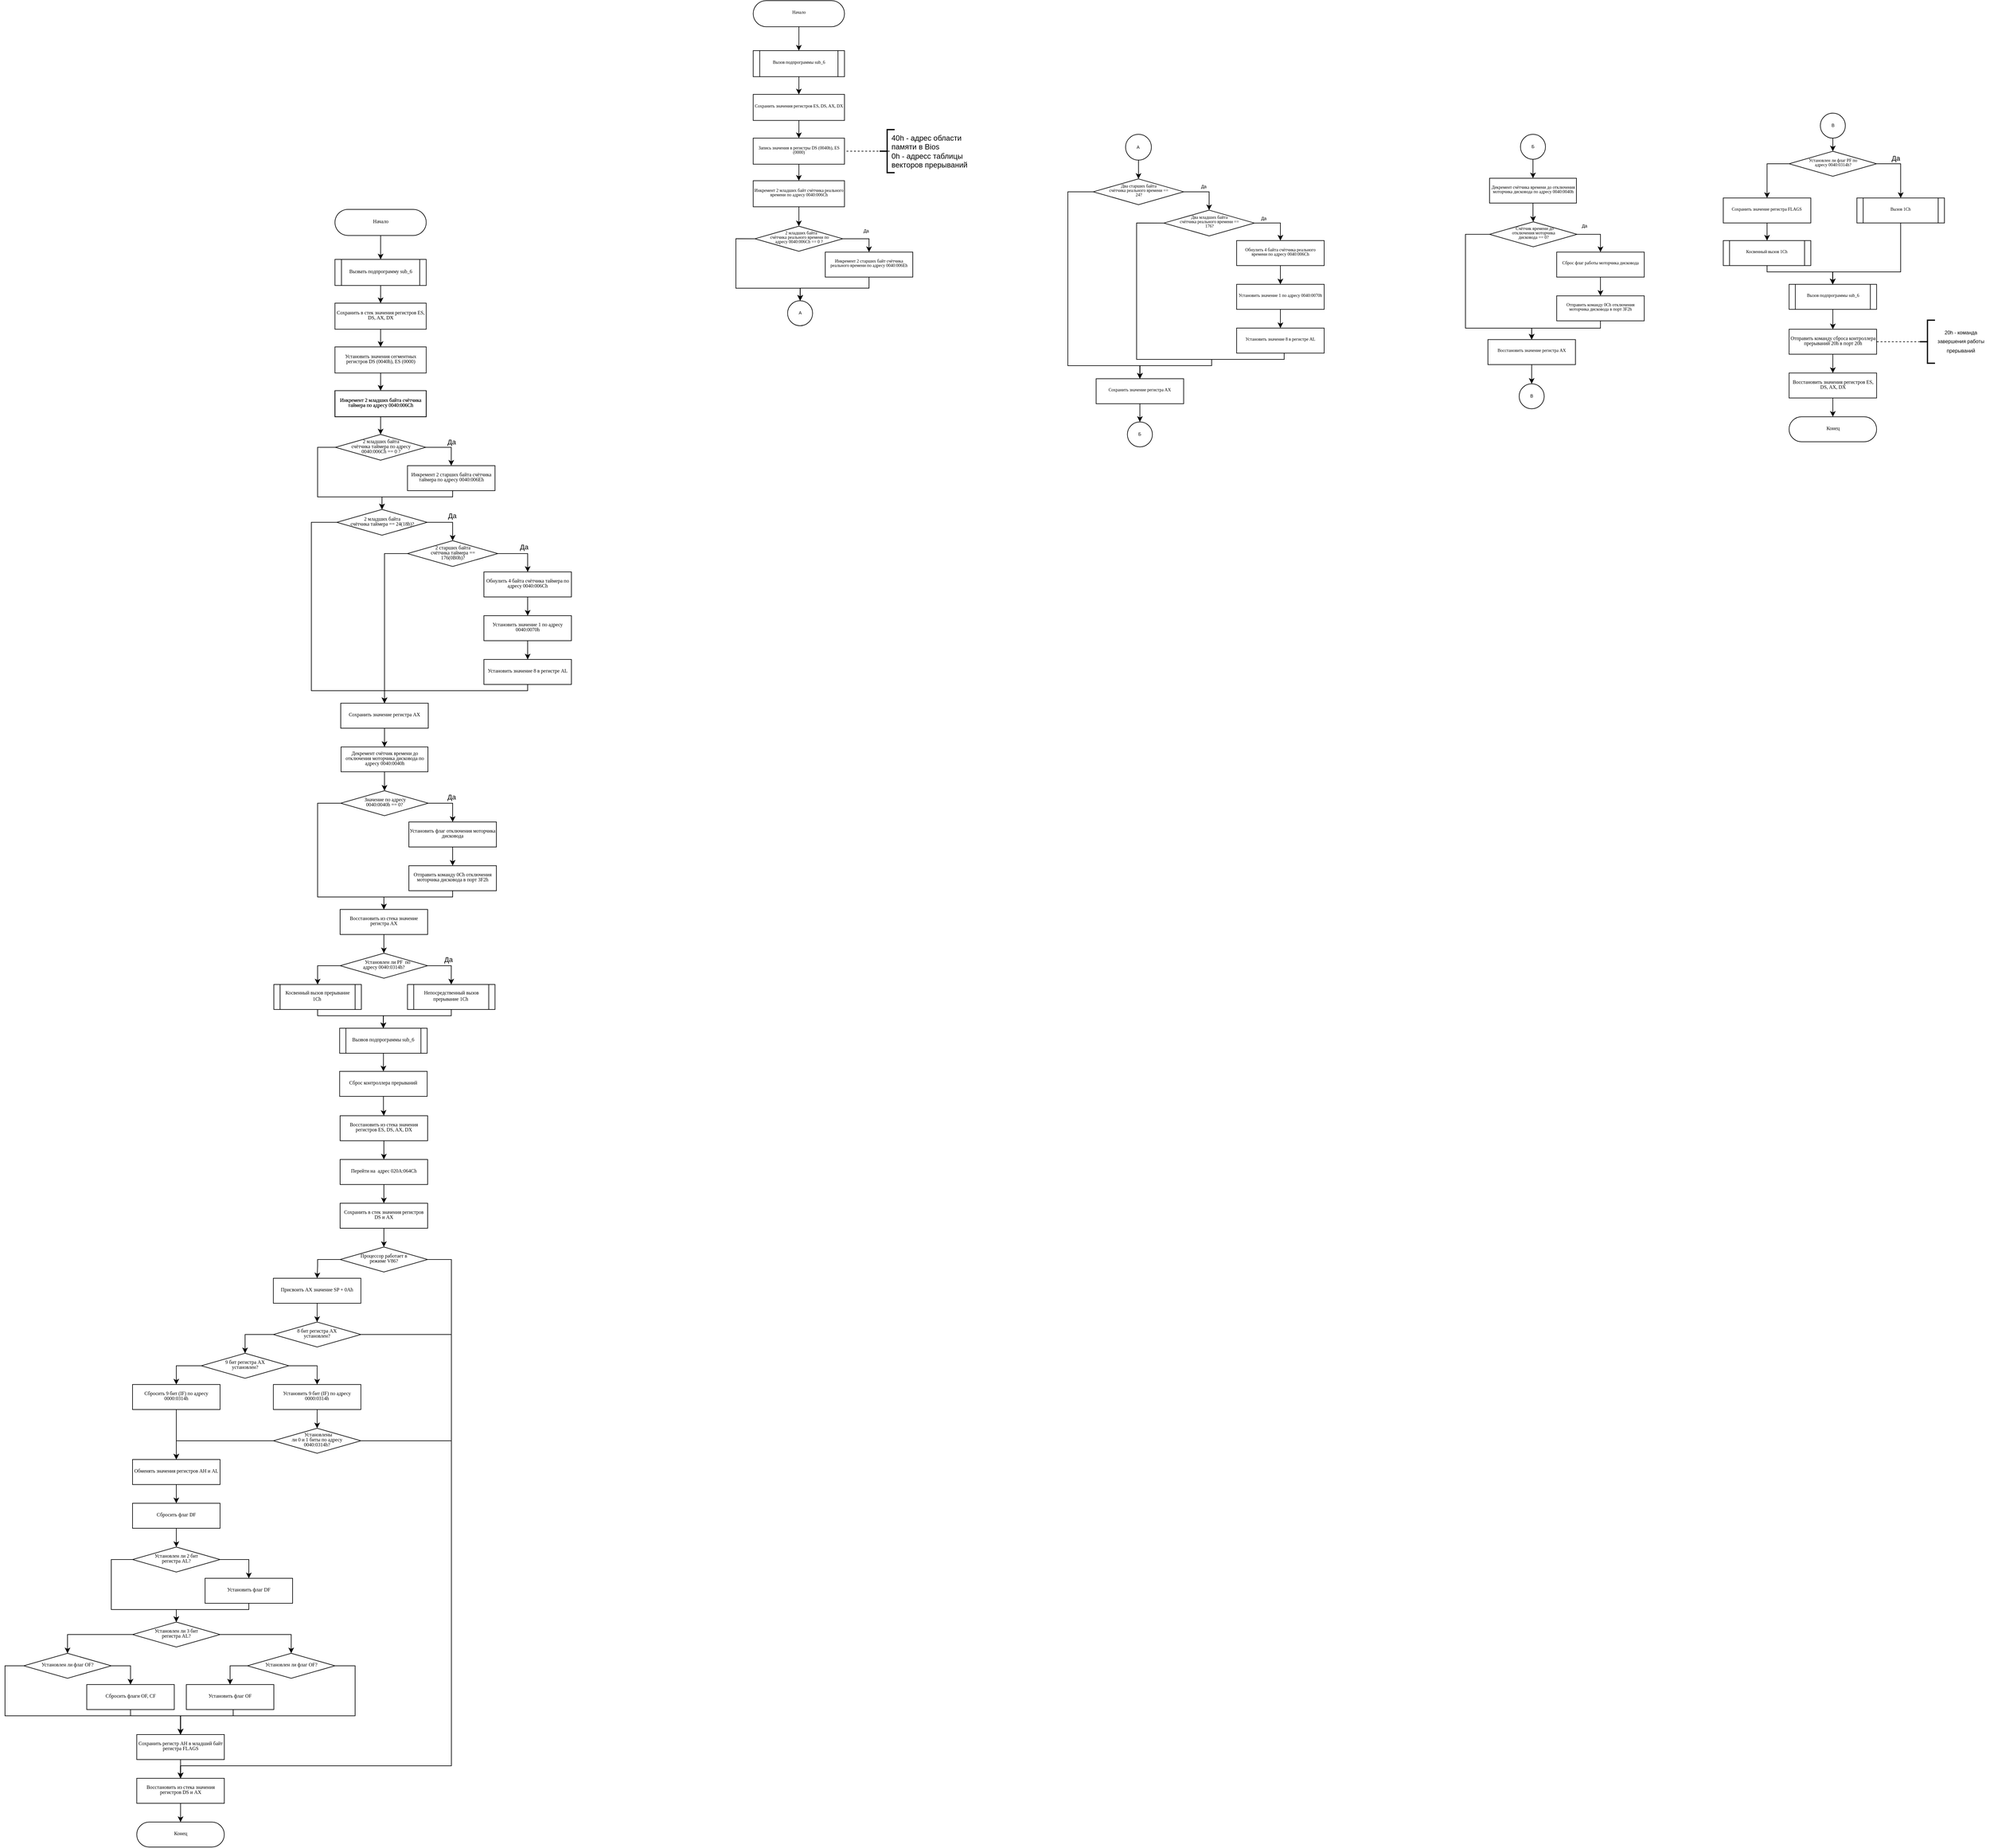 <mxfile version="20.3.0" type="device" pages="6"><diagram id="Kqhuzc1SFH5KUycVq5XX" name="int8h"><mxGraphModel dx="2249" dy="2034" grid="0" gridSize="10" guides="1" tooltips="1" connect="1" arrows="1" fold="1" page="1" pageScale="1" pageWidth="827" pageHeight="1169" math="0" shadow="0"><root><mxCell id="0"/><mxCell id="1" parent="0"/><mxCell id="ma4mcNa-8JecVcdKFcta-56" style="edgeStyle=orthogonalEdgeStyle;rounded=0;orthogonalLoop=1;jettySize=auto;html=1;entryX=0.5;entryY=0;entryDx=0;entryDy=0;fontSize=8;" parent="1" source="QDwJfmmL9gUy8W5t26Qo-1" target="QDwJfmmL9gUy8W5t26Qo-3" edge="1"><mxGeometry relative="1" as="geometry"/></mxCell><mxCell id="QDwJfmmL9gUy8W5t26Qo-1" value="&lt;p style=&quot;line-height: 1; font-size: 8px;&quot;&gt;Начало&lt;/p&gt;" style="shape=stencil(vZXxboMgEMafhj9dUNwDLG57j9NelRTBIKv27YegWdHq1s3OmJD7Dn/3nZyRsKytoEGSUAk1EvZKkiTHkku7WrHySkp92PkwnmJoGyyMF8+gOeQCfaY1Wp2w4wczIrisUHMzZNkboS92z3CzrFBSWghXsg0yV3kLAy7ts7T3sLH8JYgay6/RoB5NepUk7z/HPj0/Bhw/yG+Indzv7nc/cOg4ftTB7QaOf49lmVXWhptlORSnUqsPebhp5siFKJRQ2oZ+dbVIwuh4bTfTwPDhLRJTulZn/OpydizpJntCgC5WCWOkZ1l9CWMBusTIgqKjgDJ4m22H2CzlPoKet5FWBoaXGlTbtiu4vOo4vm34jo7nhPQPPdN/6fmuU3bTuxgip65Mrp1ZpfGbkfa/hY2qqxtc6UUFp/o/mBM+AQ==);whiteSpace=wrap;html=1;aspect=fixed;fontFamily=Times New Roman;fontSize=8;spacingBottom=4;" parent="1" vertex="1"><mxGeometry x="327.75" y="-210" width="146" height="41.71" as="geometry"/></mxCell><mxCell id="ma4mcNa-8JecVcdKFcta-55" style="edgeStyle=orthogonalEdgeStyle;rounded=0;orthogonalLoop=1;jettySize=auto;html=1;entryX=0.5;entryY=0;entryDx=0;entryDy=0;fontSize=8;" parent="1" source="QDwJfmmL9gUy8W5t26Qo-3" target="QDwJfmmL9gUy8W5t26Qo-4" edge="1"><mxGeometry relative="1" as="geometry"/></mxCell><mxCell id="QDwJfmmL9gUy8W5t26Qo-3" value="Вызвать подпрограмму sub_6" style="shape=stencil(tVVRboQgED0Nvw1Ce4DGtvdg2Wkli0CA7ra37wiSrFHcdqvGxMx78uYN4yDhbeiEA8KoET0Q/kIYcx6ctxJCwACZLsOPNIeXHDYlFsGBjBk8C6/EQUNmQvT2BBd1jKOEMh14FQeWvxL6jO8MN2+lNQZFlDVhwlzxKCaUwbX0K4uN6b8nkUP9HiL40WRGCXv7vezD0z7CzU5+p7LF/eZ+txOeOm72atxmws39srxFpPZx8/Yg5OnD209zXDTzrrSWVluPYX6mXIRxOl7rxTgxDN6MKLQfxnZ9nG6Mfi0x4rPcCa0UjKVaDzd2Ip8m95fb2zNcNXWx3mXpoqCVqSus70nFBP+/C/4XG8utKVx1h9OyWYsSmn8fCfgB);whiteSpace=wrap;html=1;aspect=fixed;fontFamily=Times New Roman;fontSize=8;spacingBottom=4;rounded=0;shadow=0;sketch=0;spacingLeft=10;spacingRight=10;" parent="1" vertex="1"><mxGeometry x="327.75" y="-130" width="146" height="41.71" as="geometry"/></mxCell><mxCell id="ma4mcNa-8JecVcdKFcta-54" style="edgeStyle=orthogonalEdgeStyle;rounded=0;orthogonalLoop=1;jettySize=auto;html=1;entryX=0.5;entryY=0;entryDx=0;entryDy=0;fontSize=8;" parent="1" source="QDwJfmmL9gUy8W5t26Qo-4" target="QDwJfmmL9gUy8W5t26Qo-24" edge="1"><mxGeometry relative="1" as="geometry"/></mxCell><mxCell id="QDwJfmmL9gUy8W5t26Qo-4" value="&lt;p style=&quot;line-height: 1; font-size: 8px;&quot;&gt;Сохранить в стек значения регистров ES, DS, AX, DX&lt;/p&gt;" style="shape=stencil(tVTRboMwDPyavFYh2T5gYtt/pKlXotIkcrJ1/fuaGKQiBq0mQEjgu3B3Bhyh69SYCEJJb84g9LtQKmKwkBLdEdww9iK5vHBZDbVJEWxm8MegM/sWmEkZwwku7pB7CecbQJc7Vn8I+UZrulPXNnhPIi74NGLueBIzztOz8pfFevvrqIqkf4YM2IdkVKjP52V3r9sIVxvlHcsO6VfPu57wOHG11YdbTbj6v6yuCZn7uXW9N/Z0xPDtD3+G+XJta0MbkEq+Fi+htOyP5Wai6QZvQgw0dmO7PE4PRn/OmPCJd0FnGqZWA8KDN8G7yYLr7IJiPXEoKG99BbgB);whiteSpace=wrap;html=1;aspect=fixed;fontFamily=Times New Roman;fontSize=8;spacingBottom=4;" parent="1" vertex="1"><mxGeometry x="327.75" y="-60" width="146" height="41.71" as="geometry"/></mxCell><mxCell id="QDwJfmmL9gUy8W5t26Qo-6" value="&lt;p style=&quot;line-height: 1; font-size: 8px;&quot;&gt;Инкремент 2 младших байта счётчика таймера по адресу 0040:006Ch&lt;/p&gt;" style="shape=stencil(tVTRboMwDPyavFYh2T5gYtt/pKlXotIkcrJ1/fuaGKQiBq0mQEjgu3B3Bhyh69SYCEJJb84g9LtQKmKwkBLdEdww9iK5vHBZDbVJEWxm8MegM/sWmEkZwwku7pB7CecbQJc7Vn8I+UZrulPXNnhPIi74NGLueBIzztOz8pfFevvrqIqkf4YM2IdkVKjP52V3r9sIVxvlHcsO6VfPu57wOHG11YdbTbj6v6yuCZn7uXW9N/Z0xPDtD3+G+XJta0MbkEq+Fi+htOyP5Wai6QZvQgw0dmO7PE4PRn/OmPCJd0FnGqZWA8KDN8G7yYLr7IJiPXEoKG99BbgB);whiteSpace=wrap;html=1;aspect=fixed;fontFamily=Times New Roman;fontSize=8;spacingBottom=4;" parent="1" vertex="1"><mxGeometry x="327.75" y="80" width="146" height="41.71" as="geometry"/></mxCell><mxCell id="ma4mcNa-8JecVcdKFcta-49" style="edgeStyle=orthogonalEdgeStyle;rounded=0;orthogonalLoop=1;jettySize=auto;html=1;entryX=0.5;entryY=0;entryDx=0;entryDy=0;fontSize=8;" parent="1" source="QDwJfmmL9gUy8W5t26Qo-8" target="ma4mcNa-8JecVcdKFcta-14" edge="1"><mxGeometry relative="1" as="geometry"><Array as="points"><mxPoint x="516" y="250"/><mxPoint x="403" y="250"/></Array></mxGeometry></mxCell><mxCell id="QDwJfmmL9gUy8W5t26Qo-8" value="&lt;p style=&quot;line-height: 1; font-size: 8px;&quot;&gt;Инкремент 2 старших байта счётчика таймера по адресу 0040:006Eh&lt;/p&gt;" style="shape=stencil(tVTRboMwDPyavFYh2T5gYtt/pKlXotIkcrJ1/fuaGKQiBq0mQEjgu3B3Bhyh69SYCEJJb84g9LtQKmKwkBLdEdww9iK5vHBZDbVJEWxm8MegM/sWmEkZwwku7pB7CecbQJc7Vn8I+UZrulPXNnhPIi74NGLueBIzztOz8pfFevvrqIqkf4YM2IdkVKjP52V3r9sIVxvlHcsO6VfPu57wOHG11YdbTbj6v6yuCZn7uXW9N/Z0xPDtD3+G+XJta0MbkEq+Fi+htOyP5Wai6QZvQgw0dmO7PE4PRn/OmPCJd0FnGqZWA8KDN8G7yYLr7IJiPXEoKG99BbgB);whiteSpace=wrap;html=1;aspect=fixed;fontFamily=Times New Roman;fontSize=8;spacingBottom=4;" parent="1" vertex="1"><mxGeometry x="443.75" y="200" width="140" height="40" as="geometry"/></mxCell><mxCell id="ma4mcNa-8JecVcdKFcta-44" style="edgeStyle=orthogonalEdgeStyle;rounded=0;orthogonalLoop=1;jettySize=auto;html=1;entryX=0.5;entryY=0;entryDx=0;entryDy=0;fontSize=8;" parent="1" source="QDwJfmmL9gUy8W5t26Qo-10" target="QDwJfmmL9gUy8W5t26Qo-11" edge="1"><mxGeometry relative="1" as="geometry"/></mxCell><mxCell id="QDwJfmmL9gUy8W5t26Qo-10" value="&lt;p style=&quot;line-height: 1; font-size: 8px;&quot;&gt;Обнулить 4 байта счётчика таймера по адресу 0040:006Ch&lt;/p&gt;" style="shape=stencil(tVTRboMwDPyavFYh2T5gYtt/pKlXotIkcrJ1/fuaGKQiBq0mQEjgu3B3Bhyh69SYCEJJb84g9LtQKmKwkBLdEdww9iK5vHBZDbVJEWxm8MegM/sWmEkZwwku7pB7CecbQJc7Vn8I+UZrulPXNnhPIi74NGLueBIzztOz8pfFevvrqIqkf4YM2IdkVKjP52V3r9sIVxvlHcsO6VfPu57wOHG11YdbTbj6v6yuCZn7uXW9N/Z0xPDtD3+G+XJta0MbkEq+Fi+htOyP5Wai6QZvQgw0dmO7PE4PRn/OmPCJd0FnGqZWA8KDN8G7yYLr7IJiPXEoKG99BbgB);whiteSpace=wrap;html=1;aspect=fixed;fontFamily=Times New Roman;fontSize=8;spacingBottom=4;" parent="1" vertex="1"><mxGeometry x="566" y="370" width="140" height="40" as="geometry"/></mxCell><mxCell id="ma4mcNa-8JecVcdKFcta-43" style="edgeStyle=orthogonalEdgeStyle;rounded=0;orthogonalLoop=1;jettySize=auto;html=1;entryX=0.5;entryY=0;entryDx=0;entryDy=0;fontSize=8;" parent="1" source="QDwJfmmL9gUy8W5t26Qo-11" target="QDwJfmmL9gUy8W5t26Qo-25" edge="1"><mxGeometry relative="1" as="geometry"/></mxCell><mxCell id="QDwJfmmL9gUy8W5t26Qo-11" value="&lt;p style=&quot;line-height: 1; font-size: 8px;&quot;&gt;Установить значение 1 по адресу 0040:0070h&lt;/p&gt;" style="shape=stencil(tVTRboMwDPyavFYh2T5gYtt/pKlXotIkcrJ1/fuaGKQiBq0mQEjgu3B3Bhyh69SYCEJJb84g9LtQKmKwkBLdEdww9iK5vHBZDbVJEWxm8MegM/sWmEkZwwku7pB7CecbQJc7Vn8I+UZrulPXNnhPIi74NGLueBIzztOz8pfFevvrqIqkf4YM2IdkVKjP52V3r9sIVxvlHcsO6VfPu57wOHG11YdbTbj6v6yuCZn7uXW9N/Z0xPDtD3+G+XJta0MbkEq+Fi+htOyP5Wai6QZvQgw0dmO7PE4PRn/OmPCJd0FnGqZWA8KDN8G7yYLr7IJiPXEoKG99BbgB);whiteSpace=wrap;html=1;aspect=fixed;fontFamily=Times New Roman;fontSize=8;spacingBottom=4;" parent="1" vertex="1"><mxGeometry x="566" y="440" width="140" height="40" as="geometry"/></mxCell><mxCell id="ma4mcNa-8JecVcdKFcta-40" style="edgeStyle=orthogonalEdgeStyle;rounded=0;orthogonalLoop=1;jettySize=auto;html=1;entryX=0.5;entryY=0;entryDx=0;entryDy=0;fontSize=8;" parent="1" source="QDwJfmmL9gUy8W5t26Qo-12" target="QDwJfmmL9gUy8W5t26Qo-13" edge="1"><mxGeometry relative="1" as="geometry"/></mxCell><mxCell id="QDwJfmmL9gUy8W5t26Qo-12" value="&lt;p style=&quot;line-height: 1; font-size: 8px;&quot;&gt;Декремент счётчик времени до отключения моторчика дисковода по адресу 0040:0040h&lt;/p&gt;" style="shape=stencil(tVTRboMwDPyavFYh2T5gYtt/pKlXotIkcrJ1/fuaGKQiBq0mQEjgu3B3Bhyh69SYCEJJb84g9LtQKmKwkBLdEdww9iK5vHBZDbVJEWxm8MegM/sWmEkZwwku7pB7CecbQJc7Vn8I+UZrulPXNnhPIi74NGLueBIzztOz8pfFevvrqIqkf4YM2IdkVKjP52V3r9sIVxvlHcsO6VfPu57wOHG11YdbTbj6v6yuCZn7uXW9N/Z0xPDtD3+G+XJta0MbkEq+Fi+htOyP5Wai6QZvQgw0dmO7PE4PRn/OmPCJd0FnGqZWA8KDN8G7yYLr7IJiPXEoKG99BbgB);whiteSpace=wrap;html=1;aspect=fixed;fontFamily=Times New Roman;fontSize=8;spacingBottom=4;" parent="1" vertex="1"><mxGeometry x="337.5" y="650" width="139" height="39.71" as="geometry"/></mxCell><mxCell id="ma4mcNa-8JecVcdKFcta-36" style="edgeStyle=orthogonalEdgeStyle;rounded=0;orthogonalLoop=1;jettySize=auto;html=1;entryX=0.5;entryY=0;entryDx=0;entryDy=0;fontSize=8;" parent="1" source="QDwJfmmL9gUy8W5t26Qo-13" target="QDwJfmmL9gUy8W5t26Qo-14" edge="1"><mxGeometry relative="1" as="geometry"><Array as="points"><mxPoint x="516" y="740"/></Array></mxGeometry></mxCell><mxCell id="X43Izrfy-UJ5wXzSv-us-4" value="Да" style="edgeLabel;html=1;align=center;verticalAlign=middle;resizable=0;points=[];" parent="ma4mcNa-8JecVcdKFcta-36" vertex="1" connectable="0"><mxGeometry x="-0.077" y="1" relative="1" as="geometry"><mxPoint x="5" y="-9" as="offset"/></mxGeometry></mxCell><mxCell id="ma4mcNa-8JecVcdKFcta-39" style="edgeStyle=orthogonalEdgeStyle;rounded=0;orthogonalLoop=1;jettySize=auto;html=1;fontSize=8;entryX=0.5;entryY=0;entryDx=0;entryDy=0;" parent="1" source="QDwJfmmL9gUy8W5t26Qo-13" target="QDwJfmmL9gUy8W5t26Qo-27" edge="1"><mxGeometry relative="1" as="geometry"><mxPoint x="406" y="970" as="targetPoint"/><Array as="points"><mxPoint x="300" y="740"/><mxPoint x="300" y="890"/><mxPoint x="406" y="890"/></Array></mxGeometry></mxCell><mxCell id="QDwJfmmL9gUy8W5t26Qo-13" value="&lt;p style=&quot;line-height: 1; font-size: 8px;&quot;&gt;&lt;font style=&quot;font-size: 8px;&quot;&gt;&amp;nbsp;Значение по адресу 0040:0040h == 0?&lt;/font&gt;&lt;br style=&quot;font-size: 8px;&quot;&gt;&lt;/p&gt;" style="shape=stencil(tZTdboQgEIWfhtsGYZu9bmz7HixOK1kEA3S3ffsdAdu1/rQxakx0zuA3B0YgvPS1aIEwakQDhD8TxiqQyitr8BX1OokHmsJrCos+Fr4FGZJ4EU6Jk4aU8cHZM1xVFTJCmRqcCl2WvxD6hGO6m5fSGoMQLOkHmbs8woQy+C39TLBc/msQtchvIIDLJpNK2Ov/sQ+P+4CLnfwOsb37zf1uBx46LvZq3GbgYj2Wl6jM/dy8PAl5fnf2w1STZt6U1tJq6zBMz1iLME7ztTyZVnQbb5To0429wM8sj5P7aRrdE7Qyd4TvEyEj1jB+uTisQKwxIbX1sLCSqI8WM6ozHcTeWQd/tDYdjwtVZwfE0qMKUU2HeRRu);whiteSpace=wrap;html=1;aspect=fixed;fontFamily=Times New Roman;fontSize=8;spacingBottom=4;rounded=0;shadow=0;sketch=0;spacingLeft=20;spacingRight=20;" parent="1" vertex="1"><mxGeometry x="337" y="720" width="140" height="40" as="geometry"/></mxCell><mxCell id="ma4mcNa-8JecVcdKFcta-37" style="edgeStyle=orthogonalEdgeStyle;rounded=0;orthogonalLoop=1;jettySize=auto;html=1;entryX=0.5;entryY=0;entryDx=0;entryDy=0;fontSize=8;" parent="1" source="QDwJfmmL9gUy8W5t26Qo-14" target="QDwJfmmL9gUy8W5t26Qo-15" edge="1"><mxGeometry relative="1" as="geometry"/></mxCell><mxCell id="QDwJfmmL9gUy8W5t26Qo-14" value="&lt;p style=&quot;line-height: 1; font-size: 8px;&quot;&gt;Установить флаг отключения моторчика дисковода&lt;/p&gt;" style="shape=stencil(tVTRboMwDPyavFYh2T5gYtt/pKlXotIkcrJ1/fuaGKQiBq0mQEjgu3B3Bhyh69SYCEJJb84g9LtQKmKwkBLdEdww9iK5vHBZDbVJEWxm8MegM/sWmEkZwwku7pB7CecbQJc7Vn8I+UZrulPXNnhPIi74NGLueBIzztOz8pfFevvrqIqkf4YM2IdkVKjP52V3r9sIVxvlHcsO6VfPu57wOHG11YdbTbj6v6yuCZn7uXW9N/Z0xPDtD3+G+XJta0MbkEq+Fi+htOyP5Wai6QZvQgw0dmO7PE4PRn/OmPCJd0FnGqZWA8KDN8G7yYLr7IJiPXEoKG99BbgB);whiteSpace=wrap;html=1;aspect=fixed;fontFamily=Times New Roman;fontSize=8;spacingBottom=4;" parent="1" vertex="1"><mxGeometry x="446" y="770" width="140" height="40" as="geometry"/></mxCell><mxCell id="ma4mcNa-8JecVcdKFcta-38" style="edgeStyle=orthogonalEdgeStyle;rounded=0;orthogonalLoop=1;jettySize=auto;html=1;entryX=0.5;entryY=0;entryDx=0;entryDy=0;fontSize=8;" parent="1" source="QDwJfmmL9gUy8W5t26Qo-15" target="QDwJfmmL9gUy8W5t26Qo-27" edge="1"><mxGeometry relative="1" as="geometry"><Array as="points"><mxPoint x="516" y="890"/><mxPoint x="406" y="890"/></Array></mxGeometry></mxCell><mxCell id="QDwJfmmL9gUy8W5t26Qo-15" value="&lt;p style=&quot;line-height: 1; font-size: 8px;&quot;&gt;Отправить команду 0Ch отключения моторчика дисковода в порт 3F2h&lt;/p&gt;" style="shape=stencil(tVTRboMwDPyavFYh2T5gYtt/pKlXotIkcrJ1/fuaGKQiBq0mQEjgu3B3Bhyh69SYCEJJb84g9LtQKmKwkBLdEdww9iK5vHBZDbVJEWxm8MegM/sWmEkZwwku7pB7CecbQJc7Vn8I+UZrulPXNnhPIi74NGLueBIzztOz8pfFevvrqIqkf4YM2IdkVKjP52V3r9sIVxvlHcsO6VfPu57wOHG11YdbTbj6v6yuCZn7uXW9N/Z0xPDtD3+G+XJta0MbkEq+Fi+htOyP5Wai6QZvQgw0dmO7PE4PRn/OmPCJd0FnGqZWA8KDN8G7yYLr7IJiPXEoKG99BbgB);whiteSpace=wrap;html=1;aspect=fixed;fontFamily=Times New Roman;fontSize=8;spacingBottom=4;" parent="1" vertex="1"><mxGeometry x="446" y="840" width="140" height="40" as="geometry"/></mxCell><mxCell id="ma4mcNa-8JecVcdKFcta-33" style="edgeStyle=orthogonalEdgeStyle;rounded=0;orthogonalLoop=1;jettySize=auto;html=1;entryX=0.5;entryY=0;entryDx=0;entryDy=0;fontSize=8;" parent="1" source="QDwJfmmL9gUy8W5t26Qo-16" target="QDwJfmmL9gUy8W5t26Qo-19" edge="1"><mxGeometry relative="1" as="geometry"><Array as="points"><mxPoint x="300" y="1000"/></Array></mxGeometry></mxCell><mxCell id="ma4mcNa-8JecVcdKFcta-34" style="edgeStyle=orthogonalEdgeStyle;rounded=0;orthogonalLoop=1;jettySize=auto;html=1;entryX=0.5;entryY=0;entryDx=0;entryDy=0;fontSize=8;" parent="1" source="QDwJfmmL9gUy8W5t26Qo-16" target="QDwJfmmL9gUy8W5t26Qo-18" edge="1"><mxGeometry relative="1" as="geometry"><Array as="points"><mxPoint x="514" y="1000"/></Array></mxGeometry></mxCell><mxCell id="X43Izrfy-UJ5wXzSv-us-5" value="Да" style="edgeLabel;html=1;align=center;verticalAlign=middle;resizable=0;points=[];" parent="ma4mcNa-8JecVcdKFcta-34" vertex="1" connectable="0"><mxGeometry x="-0.048" y="-1" relative="1" as="geometry"><mxPoint y="-11" as="offset"/></mxGeometry></mxCell><mxCell id="QDwJfmmL9gUy8W5t26Qo-16" value="&lt;p style=&quot;line-height: 1; font-size: 8px;&quot;&gt;&lt;font style=&quot;font-size: 8px;&quot;&gt;&amp;nbsp; &amp;nbsp; &amp;nbsp; Установлен ли PF&amp;nbsp; по адресу 0040:0314h?&lt;/font&gt;&lt;/p&gt;" style="shape=stencil(tZTdboQgEIWfhtsGYZu9bmz7HixOK1kEA3S3ffsdAdu1/rQxakx0zuA3B0YgvPS1aIEwakQDhD8TxiqQyitr8BX1OokHmsJrCos+Fr4FGZJ4EU6Jk4aU8cHZM1xVFTJCmRqcCl2WvxD6hGO6m5fSGoMQLOkHmbs8woQy+C39TLBc/msQtchvIIDLJpNK2Ov/sQ+P+4CLnfwOsb37zf1uBx46LvZq3GbgYj2Wl6jM/dy8PAl5fnf2w1STZt6U1tJq6zBMz1iLME7ztTyZVnQbb5To0429wM8sj5P7aRrdE7Qyd4TvEyEj1jB+uTisQKwxIbX1sLCSqI8WM6ozHcTeWQd/tDYdjwtVZwfE0qMKUU2HeRRu);whiteSpace=wrap;html=1;aspect=fixed;fontFamily=Times New Roman;fontSize=8;spacingBottom=4;rounded=0;shadow=0;sketch=0;spacingLeft=20;spacingRight=20;" parent="1" vertex="1"><mxGeometry x="336" y="980" width="140" height="40" as="geometry"/></mxCell><mxCell id="ma4mcNa-8JecVcdKFcta-58" style="edgeStyle=orthogonalEdgeStyle;rounded=0;orthogonalLoop=1;jettySize=auto;html=1;fontSize=8;" parent="1" source="QDwJfmmL9gUy8W5t26Qo-18" target="QDwJfmmL9gUy8W5t26Qo-21" edge="1"><mxGeometry relative="1" as="geometry"><Array as="points"><mxPoint x="514" y="1080"/><mxPoint x="405" y="1080"/></Array></mxGeometry></mxCell><mxCell id="QDwJfmmL9gUy8W5t26Qo-18" value="Непосредственный вызов прерывание 1Ch&amp;nbsp;" style="shape=stencil(tVVRboQgED0Nvw1Ce4DGtvdg2Wkli0CA7ra37wiSrFHcdqvGxMx78uYN4yDhbeiEA8KoET0Q/kIYcx6ctxJCwACZLsOPNIeXHDYlFsGBjBk8C6/EQUNmQvT2BBd1jKOEMh14FQeWvxL6jO8MN2+lNQZFlDVhwlzxKCaUwbX0K4uN6b8nkUP9HiL40WRGCXv7vezD0z7CzU5+p7LF/eZ+txOeOm72atxmws39srxFpPZx8/Yg5OnD209zXDTzrrSWVluPYX6mXIRxOl7rxTgxDN6MKLQfxnZ9nG6Mfi0x4rPcCa0UjKVaDzd2Ip8m95fb2zNcNXWx3mXpoqCVqSus70nFBP+/C/4XG8utKVx1h9OyWYsSmn8fCfgB);whiteSpace=wrap;html=1;aspect=fixed;fontFamily=Times New Roman;fontSize=8;spacingBottom=4;rounded=0;shadow=0;sketch=0;spacingLeft=10;spacingRight=10;" parent="1" vertex="1"><mxGeometry x="443.75" y="1030" width="140" height="40" as="geometry"/></mxCell><mxCell id="ma4mcNa-8JecVcdKFcta-57" style="edgeStyle=orthogonalEdgeStyle;rounded=0;orthogonalLoop=1;jettySize=auto;html=1;entryX=0.5;entryY=0;entryDx=0;entryDy=0;fontSize=8;" parent="1" source="QDwJfmmL9gUy8W5t26Qo-19" target="QDwJfmmL9gUy8W5t26Qo-21" edge="1"><mxGeometry relative="1" as="geometry"><Array as="points"><mxPoint x="300" y="1080"/><mxPoint x="405" y="1080"/></Array></mxGeometry></mxCell><mxCell id="QDwJfmmL9gUy8W5t26Qo-19" value="Косвенный вызов прерывание 1Ch&amp;nbsp;" style="shape=stencil(tVVRboQgED0Nvw1Ce4DGtvdg2Wkli0CA7ra37wiSrFHcdqvGxMx78uYN4yDhbeiEA8KoET0Q/kIYcx6ctxJCwACZLsOPNIeXHDYlFsGBjBk8C6/EQUNmQvT2BBd1jKOEMh14FQeWvxL6jO8MN2+lNQZFlDVhwlzxKCaUwbX0K4uN6b8nkUP9HiL40WRGCXv7vezD0z7CzU5+p7LF/eZ+txOeOm72atxmws39srxFpPZx8/Yg5OnD209zXDTzrrSWVluPYX6mXIRxOl7rxTgxDN6MKLQfxnZ9nG6Mfi0x4rPcCa0UjKVaDzd2Ip8m95fb2zNcNXWx3mXpoqCVqSus70nFBP+/C/4XG8utKVx1h9OyWYsSmn8fCfgB);whiteSpace=wrap;html=1;aspect=fixed;fontFamily=Times New Roman;fontSize=8;spacingBottom=4;rounded=0;shadow=0;sketch=0;spacingLeft=10;spacingRight=10;" parent="1" vertex="1"><mxGeometry x="230" y="1030" width="140" height="40" as="geometry"/></mxCell><mxCell id="ma4mcNa-8JecVcdKFcta-32" style="edgeStyle=orthogonalEdgeStyle;rounded=0;orthogonalLoop=1;jettySize=auto;html=1;entryX=0.5;entryY=0;entryDx=0;entryDy=0;fontSize=8;" parent="1" source="QDwJfmmL9gUy8W5t26Qo-21" target="QDwJfmmL9gUy8W5t26Qo-22" edge="1"><mxGeometry relative="1" as="geometry"/></mxCell><mxCell id="QDwJfmmL9gUy8W5t26Qo-21" value="Вызвов подпрограммы sub_6" style="shape=stencil(tVVRboQgED0Nvw1Ce4DGtvdg2Wkli0CA7ra37wiSrFHcdqvGxMx78uYN4yDhbeiEA8KoET0Q/kIYcx6ctxJCwACZLsOPNIeXHDYlFsGBjBk8C6/EQUNmQvT2BBd1jKOEMh14FQeWvxL6jO8MN2+lNQZFlDVhwlzxKCaUwbX0K4uN6b8nkUP9HiL40WRGCXv7vezD0z7CzU5+p7LF/eZ+txOeOm72atxmws39srxFpPZx8/Yg5OnD209zXDTzrrSWVluPYX6mXIRxOl7rxTgxDN6MKLQfxnZ9nG6Mfi0x4rPcCa0UjKVaDzd2Ip8m95fb2zNcNXWx3mXpoqCVqSus70nFBP+/C/4XG8utKVx1h9OyWYsSmn8fCfgB);whiteSpace=wrap;html=1;aspect=fixed;fontFamily=Times New Roman;fontSize=8;spacingBottom=4;rounded=0;shadow=0;sketch=0;spacingLeft=10;spacingRight=10;" parent="1" vertex="1"><mxGeometry x="335.25" y="1100" width="140" height="40" as="geometry"/></mxCell><mxCell id="ma4mcNa-8JecVcdKFcta-31" style="edgeStyle=orthogonalEdgeStyle;rounded=0;orthogonalLoop=1;jettySize=auto;html=1;entryX=0.5;entryY=0;entryDx=0;entryDy=0;fontSize=8;" parent="1" source="QDwJfmmL9gUy8W5t26Qo-22" target="QDwJfmmL9gUy8W5t26Qo-23" edge="1"><mxGeometry relative="1" as="geometry"/></mxCell><mxCell id="QDwJfmmL9gUy8W5t26Qo-22" value="&lt;p style=&quot;line-height: 1; font-size: 8px;&quot;&gt;Сброс контроллера прерываний&lt;/p&gt;" style="shape=stencil(tVTRboMwDPyavFYh2T5gYtt/pKlXotIkcrJ1/fuaGKQiBq0mQEjgu3B3Bhyh69SYCEJJb84g9LtQKmKwkBLdEdww9iK5vHBZDbVJEWxm8MegM/sWmEkZwwku7pB7CecbQJc7Vn8I+UZrulPXNnhPIi74NGLueBIzztOz8pfFevvrqIqkf4YM2IdkVKjP52V3r9sIVxvlHcsO6VfPu57wOHG11YdbTbj6v6yuCZn7uXW9N/Z0xPDtD3+G+XJta0MbkEq+Fi+htOyP5Wai6QZvQgw0dmO7PE4PRn/OmPCJd0FnGqZWA8KDN8G7yYLr7IJiPXEoKG99BbgB);whiteSpace=wrap;html=1;aspect=fixed;fontFamily=Times New Roman;fontSize=8;spacingBottom=4;" parent="1" vertex="1"><mxGeometry x="335.25" y="1169" width="140" height="40" as="geometry"/></mxCell><mxCell id="RJBo8c4zO3BuUmwKjxPN-2" style="edgeStyle=orthogonalEdgeStyle;rounded=0;orthogonalLoop=1;jettySize=auto;html=1;entryX=0.5;entryY=0;entryDx=0;entryDy=0;" parent="1" source="QDwJfmmL9gUy8W5t26Qo-23" target="RJBo8c4zO3BuUmwKjxPN-1" edge="1"><mxGeometry relative="1" as="geometry"/></mxCell><mxCell id="QDwJfmmL9gUy8W5t26Qo-23" value="&lt;p style=&quot;line-height: 1; font-size: 8px;&quot;&gt;Восстановить из стека значения регистров ES, DS, AX, DX&lt;/p&gt;" style="shape=stencil(tVTRboMwDPyavFYh2T5gYtt/pKlXotIkcrJ1/fuaGKQiBq0mQEjgu3B3Bhyh69SYCEJJb84g9LtQKmKwkBLdEdww9iK5vHBZDbVJEWxm8MegM/sWmEkZwwku7pB7CecbQJc7Vn8I+UZrulPXNnhPIi74NGLueBIzztOz8pfFevvrqIqkf4YM2IdkVKjP52V3r9sIVxvlHcsO6VfPu57wOHG11YdbTbj6v6yuCZn7uXW9N/Z0xPDtD3+G+XJta0MbkEq+Fi+htOyP5Wai6QZvQgw0dmO7PE4PRn/OmPCJd0FnGqZWA8KDN8G7yYLr7IJiPXEoKG99BbgB);whiteSpace=wrap;html=1;aspect=fixed;fontFamily=Times New Roman;fontSize=8;spacingBottom=4;" parent="1" vertex="1"><mxGeometry x="336" y="1240" width="140" height="40" as="geometry"/></mxCell><mxCell id="ma4mcNa-8JecVcdKFcta-53" style="edgeStyle=orthogonalEdgeStyle;rounded=0;orthogonalLoop=1;jettySize=auto;html=1;entryX=0.5;entryY=0;entryDx=0;entryDy=0;fontSize=8;" parent="1" source="QDwJfmmL9gUy8W5t26Qo-24" target="ma4mcNa-8JecVcdKFcta-9" edge="1"><mxGeometry relative="1" as="geometry"/></mxCell><mxCell id="QDwJfmmL9gUy8W5t26Qo-24" value="&lt;p style=&quot;line-height: 1; font-size: 8px;&quot;&gt;Установить значения сегментных регистров DS (0040h), ES (0000)&lt;/p&gt;" style="shape=stencil(tVTRboMwDPyavFYh2T5gYtt/pKlXotIkcrJ1/fuaGKQiBq0mQEjgu3B3Bhyh69SYCEJJb84g9LtQKmKwkBLdEdww9iK5vHBZDbVJEWxm8MegM/sWmEkZwwku7pB7CecbQJc7Vn8I+UZrulPXNnhPIi74NGLueBIzztOz8pfFevvrqIqkf4YM2IdkVKjP52V3r9sIVxvlHcsO6VfPu57wOHG11YdbTbj6v6yuCZn7uXW9N/Z0xPDtD3+G+XJta0MbkEq+Fi+htOyP5Wai6QZvQgw0dmO7PE4PRn/OmPCJd0FnGqZWA8KDN8G7yYLr7IJiPXEoKG99BbgB);whiteSpace=wrap;html=1;aspect=fixed;fontFamily=Times New Roman;fontSize=8;spacingBottom=4;" parent="1" vertex="1"><mxGeometry x="327.75" y="10" width="146" height="41.71" as="geometry"/></mxCell><mxCell id="ma4mcNa-8JecVcdKFcta-42" style="edgeStyle=orthogonalEdgeStyle;rounded=0;orthogonalLoop=1;jettySize=auto;html=1;entryX=0.5;entryY=0;entryDx=0;entryDy=0;fontSize=8;" parent="1" source="QDwJfmmL9gUy8W5t26Qo-25" target="QDwJfmmL9gUy8W5t26Qo-26" edge="1"><mxGeometry relative="1" as="geometry"><Array as="points"><mxPoint x="636" y="560"/><mxPoint x="407" y="560"/></Array></mxGeometry></mxCell><mxCell id="QDwJfmmL9gUy8W5t26Qo-25" value="&lt;p style=&quot;line-height: 1; font-size: 8px;&quot;&gt;Установить значение 8 в регистре AL&lt;/p&gt;" style="shape=stencil(tVTRboMwDPyavFYh2T5gYtt/pKlXotIkcrJ1/fuaGKQiBq0mQEjgu3B3Bhyh69SYCEJJb84g9LtQKmKwkBLdEdww9iK5vHBZDbVJEWxm8MegM/sWmEkZwwku7pB7CecbQJc7Vn8I+UZrulPXNnhPIi74NGLueBIzztOz8pfFevvrqIqkf4YM2IdkVKjP52V3r9sIVxvlHcsO6VfPu57wOHG11YdbTbj6v6yuCZn7uXW9N/Z0xPDtD3+G+XJta0MbkEq+Fi+htOyP5Wai6QZvQgw0dmO7PE4PRn/OmPCJd0FnGqZWA8KDN8G7yYLr7IJiPXEoKG99BbgB);whiteSpace=wrap;html=1;aspect=fixed;fontFamily=Times New Roman;fontSize=8;spacingBottom=4;" parent="1" vertex="1"><mxGeometry x="566" y="510" width="140" height="40" as="geometry"/></mxCell><mxCell id="ma4mcNa-8JecVcdKFcta-41" style="edgeStyle=orthogonalEdgeStyle;rounded=0;orthogonalLoop=1;jettySize=auto;html=1;entryX=0.5;entryY=0;entryDx=0;entryDy=0;fontSize=8;" parent="1" source="QDwJfmmL9gUy8W5t26Qo-26" target="QDwJfmmL9gUy8W5t26Qo-12" edge="1"><mxGeometry relative="1" as="geometry"/></mxCell><mxCell id="QDwJfmmL9gUy8W5t26Qo-26" value="&lt;p style=&quot;line-height: 1; font-size: 8px;&quot;&gt;Сохранить  значение регистра AX&lt;/p&gt;" style="shape=stencil(tVTRboMwDPyavFYh2T5gYtt/pKlXotIkcrJ1/fuaGKQiBq0mQEjgu3B3Bhyh69SYCEJJb84g9LtQKmKwkBLdEdww9iK5vHBZDbVJEWxm8MegM/sWmEkZwwku7pB7CecbQJc7Vn8I+UZrulPXNnhPIi74NGLueBIzztOz8pfFevvrqIqkf4YM2IdkVKjP52V3r9sIVxvlHcsO6VfPu57wOHG11YdbTbj6v6yuCZn7uXW9N/Z0xPDtD3+G+XJta0MbkEq+Fi+htOyP5Wai6QZvQgw0dmO7PE4PRn/OmPCJd0FnGqZWA8KDN8G7yYLr7IJiPXEoKG99BbgB);whiteSpace=wrap;html=1;aspect=fixed;fontFamily=Times New Roman;fontSize=8;spacingBottom=4;" parent="1" vertex="1"><mxGeometry x="337" y="580" width="140" height="40" as="geometry"/></mxCell><mxCell id="ma4mcNa-8JecVcdKFcta-35" style="edgeStyle=orthogonalEdgeStyle;rounded=0;orthogonalLoop=1;jettySize=auto;html=1;entryX=0.5;entryY=0;entryDx=0;entryDy=0;fontSize=8;" parent="1" source="QDwJfmmL9gUy8W5t26Qo-27" target="QDwJfmmL9gUy8W5t26Qo-16" edge="1"><mxGeometry relative="1" as="geometry"/></mxCell><mxCell id="QDwJfmmL9gUy8W5t26Qo-27" value="&lt;p style=&quot;line-height: 1; font-size: 8px;&quot;&gt;Восстановить из стека значение регистра AX&lt;/p&gt;" style="shape=stencil(tVTRboMwDPyavFYh2T5gYtt/pKlXotIkcrJ1/fuaGKQiBq0mQEjgu3B3Bhyh69SYCEJJb84g9LtQKmKwkBLdEdww9iK5vHBZDbVJEWxm8MegM/sWmEkZwwku7pB7CecbQJc7Vn8I+UZrulPXNnhPIi74NGLueBIzztOz8pfFevvrqIqkf4YM2IdkVKjP52V3r9sIVxvlHcsO6VfPu57wOHG11YdbTbj6v6yuCZn7uXW9N/Z0xPDtD3+G+XJta0MbkEq+Fi+htOyP5Wai6QZvQgw0dmO7PE4PRn/OmPCJd0FnGqZWA8KDN8G7yYLr7IJiPXEoKG99BbgB);whiteSpace=wrap;html=1;aspect=fixed;fontFamily=Times New Roman;fontSize=8;spacingBottom=4;" parent="1" vertex="1"><mxGeometry x="336" y="910" width="140" height="40" as="geometry"/></mxCell><mxCell id="ma4mcNa-8JecVcdKFcta-29" style="edgeStyle=orthogonalEdgeStyle;rounded=0;orthogonalLoop=1;jettySize=auto;html=1;entryX=0.5;entryY=0;entryDx=0;entryDy=0;fontSize=8;" parent="1" source="rFgptDuD-tkwrvEf6_pW-1" target="rFgptDuD-tkwrvEf6_pW-3" edge="1"><mxGeometry relative="1" as="geometry"/></mxCell><mxCell id="rFgptDuD-tkwrvEf6_pW-1" value="&lt;p style=&quot;line-height: 1; font-size: 8px;&quot;&gt;Сохранить в стек значения регистров DS и AX&lt;/p&gt;" style="shape=stencil(tVTRboMwDPyavFYh2T5gYtt/pKlXotIkcrJ1/fuaGKQiBq0mQEjgu3B3Bhyh69SYCEJJb84g9LtQKmKwkBLdEdww9iK5vHBZDbVJEWxm8MegM/sWmEkZwwku7pB7CecbQJc7Vn8I+UZrulPXNnhPIi74NGLueBIzztOz8pfFevvrqIqkf4YM2IdkVKjP52V3r9sIVxvlHcsO6VfPu57wOHG11YdbTbj6v6yuCZn7uXW9N/Z0xPDtD3+G+XJta0MbkEq+Fi+htOyP5Wai6QZvQgw0dmO7PE4PRn/OmPCJd0FnGqZWA8KDN8G7yYLr7IJiPXEoKG99BbgB);whiteSpace=wrap;html=1;aspect=fixed;fontFamily=Times New Roman;fontSize=8;spacingBottom=4;" parent="1" vertex="1"><mxGeometry x="336" y="1380" width="140" height="40" as="geometry"/></mxCell><mxCell id="ma4mcNa-8JecVcdKFcta-22" style="edgeStyle=orthogonalEdgeStyle;rounded=0;orthogonalLoop=1;jettySize=auto;html=1;fontSize=8;entryX=0.5;entryY=0;entryDx=0;entryDy=0;exitX=1;exitY=0.5;exitDx=0;exitDy=0;" parent="1" source="rFgptDuD-tkwrvEf6_pW-3" target="rFgptDuD-tkwrvEf6_pW-16" edge="1"><mxGeometry relative="1" as="geometry"><Array as="points"><mxPoint x="514" y="1470"/><mxPoint x="514" y="2280"/><mxPoint x="81" y="2280"/></Array><mxPoint x="480" y="1470" as="sourcePoint"/><mxPoint x="500" y="1830" as="targetPoint"/></mxGeometry></mxCell><mxCell id="ma4mcNa-8JecVcdKFcta-61" style="edgeStyle=orthogonalEdgeStyle;rounded=0;orthogonalLoop=1;jettySize=auto;html=1;entryX=0.5;entryY=0;entryDx=0;entryDy=0;fontSize=8;exitX=0;exitY=0.5;exitDx=0;exitDy=0;" parent="1" source="rFgptDuD-tkwrvEf6_pW-3" target="rFgptDuD-tkwrvEf6_pW-5" edge="1"><mxGeometry relative="1" as="geometry"><Array as="points"><mxPoint x="300" y="1470"/><mxPoint x="300" y="1480"/><mxPoint x="299" y="1480"/></Array></mxGeometry></mxCell><mxCell id="rFgptDuD-tkwrvEf6_pW-3" value="&lt;p style=&quot;line-height: 1; font-size: 8px;&quot;&gt;&lt;font style=&quot;font-size: 8px;&quot;&gt;Процессор работает в режиме V86?&lt;/font&gt;&lt;br style=&quot;font-size: 8px;&quot;&gt;&lt;/p&gt;" style="shape=stencil(tZTdboQgEIWfhtsGYZu9bmz7HixOK1kEA3S3ffsdAdu1/rQxakx0zuA3B0YgvPS1aIEwakQDhD8TxiqQyitr8BX1OokHmsJrCos+Fr4FGZJ4EU6Jk4aU8cHZM1xVFTJCmRqcCl2WvxD6hGO6m5fSGoMQLOkHmbs8woQy+C39TLBc/msQtchvIIDLJpNK2Ov/sQ+P+4CLnfwOsb37zf1uBx46LvZq3GbgYj2Wl6jM/dy8PAl5fnf2w1STZt6U1tJq6zBMz1iLME7ztTyZVnQbb5To0429wM8sj5P7aRrdE7Qyd4TvEyEj1jB+uTisQKwxIbX1sLCSqI8WM6ozHcTeWQd/tDYdjwtVZwfE0qMKUU2HeRRu);whiteSpace=wrap;html=1;aspect=fixed;fontFamily=Times New Roman;fontSize=8;spacingBottom=4;rounded=0;shadow=0;sketch=0;spacingLeft=20;spacingRight=20;" parent="1" vertex="1"><mxGeometry x="336" y="1450" width="140" height="40" as="geometry"/></mxCell><mxCell id="ma4mcNa-8JecVcdKFcta-16" style="edgeStyle=orthogonalEdgeStyle;rounded=0;orthogonalLoop=1;jettySize=auto;html=1;entryX=0.5;entryY=0;entryDx=0;entryDy=0;fontSize=8;" parent="1" source="rFgptDuD-tkwrvEf6_pW-5" target="rFgptDuD-tkwrvEf6_pW-6" edge="1"><mxGeometry relative="1" as="geometry"/></mxCell><mxCell id="rFgptDuD-tkwrvEf6_pW-5" value="&lt;p style=&quot;line-height: 1; font-size: 8px;&quot;&gt;Присвоить AX значение SP + 0Ah&lt;/p&gt;" style="shape=stencil(tVTRboMwDPyavFYh2T5gYtt/pKlXotIkcrJ1/fuaGKQiBq0mQEjgu3B3Bhyh69SYCEJJb84g9LtQKmKwkBLdEdww9iK5vHBZDbVJEWxm8MegM/sWmEkZwwku7pB7CecbQJc7Vn8I+UZrulPXNnhPIi74NGLueBIzztOz8pfFevvrqIqkf4YM2IdkVKjP52V3r9sIVxvlHcsO6VfPu57wOHG11YdbTbj6v6yuCZn7uXW9N/Z0xPDtD3+G+XJta0MbkEq+Fi+htOyP5Wai6QZvQgw0dmO7PE4PRn/OmPCJd0FnGqZWA8KDN8G7yYLr7IJiPXEoKG99BbgB);whiteSpace=wrap;html=1;aspect=fixed;fontFamily=Times New Roman;fontSize=8;spacingBottom=4;" parent="1" vertex="1"><mxGeometry x="229.25" y="1500" width="140" height="40" as="geometry"/></mxCell><mxCell id="ma4mcNa-8JecVcdKFcta-17" style="edgeStyle=orthogonalEdgeStyle;rounded=0;orthogonalLoop=1;jettySize=auto;html=1;exitX=0;exitY=0.5;exitDx=0;exitDy=0;entryX=0.5;entryY=0;entryDx=0;entryDy=0;fontSize=8;" parent="1" source="rFgptDuD-tkwrvEf6_pW-6" target="rFgptDuD-tkwrvEf6_pW-7" edge="1"><mxGeometry relative="1" as="geometry"/></mxCell><mxCell id="ma4mcNa-8JecVcdKFcta-21" style="edgeStyle=orthogonalEdgeStyle;rounded=0;orthogonalLoop=1;jettySize=auto;html=1;entryX=0.5;entryY=0;entryDx=0;entryDy=0;fontSize=8;" parent="1" source="rFgptDuD-tkwrvEf6_pW-6" target="rFgptDuD-tkwrvEf6_pW-16" edge="1"><mxGeometry relative="1" as="geometry"><Array as="points"><mxPoint x="514" y="1590"/><mxPoint x="514" y="2280"/><mxPoint x="81" y="2280"/></Array><mxPoint x="513.75" y="1790" as="targetPoint"/></mxGeometry></mxCell><mxCell id="rFgptDuD-tkwrvEf6_pW-6" value="&lt;p style=&quot;line-height: 1; font-size: 8px;&quot;&gt;&lt;font style=&quot;font-size: 8px;&quot;&gt;8 бит регистра AX установлен?&lt;/font&gt;&lt;/p&gt;" style="shape=stencil(tZTdboQgEIWfhtsGYZu9bmz7HixOK1kEA3S3ffsdAdu1/rQxakx0zuA3B0YgvPS1aIEwakQDhD8TxiqQyitr8BX1OokHmsJrCos+Fr4FGZJ4EU6Jk4aU8cHZM1xVFTJCmRqcCl2WvxD6hGO6m5fSGoMQLOkHmbs8woQy+C39TLBc/msQtchvIIDLJpNK2Ov/sQ+P+4CLnfwOsb37zf1uBx46LvZq3GbgYj2Wl6jM/dy8PAl5fnf2w1STZt6U1tJq6zBMz1iLME7ztTyZVnQbb5To0429wM8sj5P7aRrdE7Qyd4TvEyEj1jB+uTisQKwxIbX1sLCSqI8WM6ozHcTeWQd/tDYdjwtVZwfE0qMKUU2HeRRu);whiteSpace=wrap;html=1;aspect=fixed;fontFamily=Times New Roman;fontSize=8;spacingBottom=4;rounded=0;shadow=0;sketch=0;spacingLeft=20;spacingRight=20;" parent="1" vertex="1"><mxGeometry x="229.25" y="1570" width="140" height="40" as="geometry"/></mxCell><mxCell id="ma4mcNa-8JecVcdKFcta-18" style="edgeStyle=orthogonalEdgeStyle;rounded=0;orthogonalLoop=1;jettySize=auto;html=1;entryX=0.5;entryY=0;entryDx=0;entryDy=0;fontSize=8;" parent="1" source="rFgptDuD-tkwrvEf6_pW-7" target="rFgptDuD-tkwrvEf6_pW-21" edge="1"><mxGeometry relative="1" as="geometry"><Array as="points"><mxPoint x="74" y="1640"/></Array></mxGeometry></mxCell><mxCell id="ma4mcNa-8JecVcdKFcta-19" style="edgeStyle=orthogonalEdgeStyle;rounded=0;orthogonalLoop=1;jettySize=auto;html=1;entryX=0.5;entryY=0;entryDx=0;entryDy=0;fontSize=8;" parent="1" source="rFgptDuD-tkwrvEf6_pW-7" target="rFgptDuD-tkwrvEf6_pW-8" edge="1"><mxGeometry relative="1" as="geometry"><Array as="points"><mxPoint x="299" y="1640"/></Array></mxGeometry></mxCell><mxCell id="rFgptDuD-tkwrvEf6_pW-7" value="&lt;p style=&quot;line-height: 1; font-size: 8px;&quot;&gt;9 бит регистра AX установлен?&lt;/p&gt;" style="shape=stencil(tZTdboQgEIWfhtsGYZu9bmz7HixOK1kEA3S3ffsdAdu1/rQxakx0zuA3B0YgvPS1aIEwakQDhD8TxiqQyitr8BX1OokHmsJrCos+Fr4FGZJ4EU6Jk4aU8cHZM1xVFTJCmRqcCl2WvxD6hGO6m5fSGoMQLOkHmbs8woQy+C39TLBc/msQtchvIIDLJpNK2Ov/sQ+P+4CLnfwOsb37zf1uBx46LvZq3GbgYj2Wl6jM/dy8PAl5fnf2w1STZt6U1tJq6zBMz1iLME7ztTyZVnQbb5To0429wM8sj5P7aRrdE7Qyd4TvEyEj1jB+uTisQKwxIbX1sLCSqI8WM6ozHcTeWQd/tDYdjwtVZwfE0qMKUU2HeRRu);whiteSpace=wrap;html=1;aspect=fixed;fontFamily=Times New Roman;fontSize=8;spacingBottom=4;rounded=0;shadow=0;sketch=0;spacingLeft=20;spacingRight=20;" parent="1" vertex="1"><mxGeometry x="114" y="1620" width="140" height="40" as="geometry"/></mxCell><mxCell id="ma4mcNa-8JecVcdKFcta-20" style="edgeStyle=orthogonalEdgeStyle;rounded=0;orthogonalLoop=1;jettySize=auto;html=1;entryX=0.5;entryY=0;entryDx=0;entryDy=0;fontSize=8;" parent="1" source="rFgptDuD-tkwrvEf6_pW-8" target="rFgptDuD-tkwrvEf6_pW-10" edge="1"><mxGeometry relative="1" as="geometry"/></mxCell><mxCell id="rFgptDuD-tkwrvEf6_pW-8" value="&lt;p style=&quot;line-height: 1; font-size: 8px;&quot;&gt;Установить 9 бит (IF) по адресу 0000:0314h&lt;/p&gt;" style="shape=stencil(tVTRboMwDPyavFYh2T5gYtt/pKlXotIkcrJ1/fuaGKQiBq0mQEjgu3B3Bhyh69SYCEJJb84g9LtQKmKwkBLdEdww9iK5vHBZDbVJEWxm8MegM/sWmEkZwwku7pB7CecbQJc7Vn8I+UZrulPXNnhPIi74NGLueBIzztOz8pfFevvrqIqkf4YM2IdkVKjP52V3r9sIVxvlHcsO6VfPu57wOHG11YdbTbj6v6yuCZn7uXW9N/Z0xPDtD3+G+XJta0MbkEq+Fi+htOyP5Wai6QZvQgw0dmO7PE4PRn/OmPCJd0FnGqZWA8KDN8G7yYLr7IJiPXEoKG99BbgB);whiteSpace=wrap;html=1;aspect=fixed;fontFamily=Times New Roman;fontSize=8;spacingBottom=4;" parent="1" vertex="1"><mxGeometry x="229.25" y="1670" width="140" height="40" as="geometry"/></mxCell><mxCell id="ma4mcNa-8JecVcdKFcta-23" style="edgeStyle=orthogonalEdgeStyle;rounded=0;orthogonalLoop=1;jettySize=auto;html=1;entryX=0.5;entryY=0;entryDx=0;entryDy=0;fontSize=8;" parent="1" source="rFgptDuD-tkwrvEf6_pW-10" target="rFgptDuD-tkwrvEf6_pW-16" edge="1"><mxGeometry relative="1" as="geometry"><Array as="points"><mxPoint x="514" y="1760"/><mxPoint x="514" y="2280"/><mxPoint x="81" y="2280"/></Array><mxPoint x="513.75" y="1790" as="targetPoint"/></mxGeometry></mxCell><mxCell id="ma4mcNa-8JecVcdKFcta-25" style="edgeStyle=orthogonalEdgeStyle;rounded=0;orthogonalLoop=1;jettySize=auto;html=1;fontSize=8;entryX=0.5;entryY=0;entryDx=0;entryDy=0;" parent="1" source="rFgptDuD-tkwrvEf6_pW-10" target="rFgptDuD-tkwrvEf6_pW-11" edge="1"><mxGeometry relative="1" as="geometry"><mxPoint x="74.0" y="1880.0" as="targetPoint"/></mxGeometry></mxCell><mxCell id="rFgptDuD-tkwrvEf6_pW-10" value="&lt;p style=&quot;line-height: 1; font-size: 8px;&quot;&gt;&lt;font style=&quot;font-size: 8px;&quot;&gt;&amp;nbsp; &amp;nbsp; &amp;nbsp; &amp;nbsp; &amp;nbsp; &amp;nbsp; &amp;nbsp;Установлены&amp;nbsp; &amp;nbsp; &amp;nbsp; &amp;nbsp; &amp;nbsp; &amp;nbsp; ли 0 и 1 биты по адресу 0040:0314h?&lt;/font&gt;&lt;/p&gt;" style="shape=stencil(tZTdboQgEIWfhtsGYZu9bmz7HixOK1kEA3S3ffsdAdu1/rQxakx0zuA3B0YgvPS1aIEwakQDhD8TxiqQyitr8BX1OokHmsJrCos+Fr4FGZJ4EU6Jk4aU8cHZM1xVFTJCmRqcCl2WvxD6hGO6m5fSGoMQLOkHmbs8woQy+C39TLBc/msQtchvIIDLJpNK2Ov/sQ+P+4CLnfwOsb37zf1uBx46LvZq3GbgYj2Wl6jM/dy8PAl5fnf2w1STZt6U1tJq6zBMz1iLME7ztTyZVnQbb5To0429wM8sj5P7aRrdE7Qyd4TvEyEj1jB+uTisQKwxIbX1sLCSqI8WM6ozHcTeWQd/tDYdjwtVZwfE0qMKUU2HeRRu);whiteSpace=wrap;html=1;aspect=fixed;fontFamily=Times New Roman;fontSize=8;spacingBottom=4;rounded=0;shadow=0;sketch=0;spacingLeft=20;spacingRight=20;" parent="1" vertex="1"><mxGeometry x="229.25" y="1740" width="140" height="40" as="geometry"/></mxCell><mxCell id="ma4mcNa-8JecVcdKFcta-27" style="edgeStyle=orthogonalEdgeStyle;rounded=0;orthogonalLoop=1;jettySize=auto;html=1;entryX=0.5;entryY=0;entryDx=0;entryDy=0;fontSize=8;" parent="1" source="rFgptDuD-tkwrvEf6_pW-11" target="rFgptDuD-tkwrvEf6_pW-12" edge="1"><mxGeometry relative="1" as="geometry"/></mxCell><mxCell id="rFgptDuD-tkwrvEf6_pW-11" value="&lt;p style=&quot;line-height: 1; font-size: 8px;&quot;&gt;Обменять значения регистров AH и AL&lt;/p&gt;" style="shape=stencil(tVTRboMwDPyavFYh2T5gYtt/pKlXotIkcrJ1/fuaGKQiBq0mQEjgu3B3Bhyh69SYCEJJb84g9LtQKmKwkBLdEdww9iK5vHBZDbVJEWxm8MegM/sWmEkZwwku7pB7CecbQJc7Vn8I+UZrulPXNnhPIi74NGLueBIzztOz8pfFevvrqIqkf4YM2IdkVKjP52V3r9sIVxvlHcsO6VfPu57wOHG11YdbTbj6v6yuCZn7uXW9N/Z0xPDtD3+G+XJta0MbkEq+Fi+htOyP5Wai6QZvQgw0dmO7PE4PRn/OmPCJd0FnGqZWA8KDN8G7yYLr7IJiPXEoKG99BbgB);whiteSpace=wrap;html=1;aspect=fixed;fontFamily=Times New Roman;fontSize=8;spacingBottom=4;" parent="1" vertex="1"><mxGeometry x="4" y="1790" width="140" height="40" as="geometry"/></mxCell><mxCell id="ma4mcNa-8JecVcdKFcta-28" style="edgeStyle=orthogonalEdgeStyle;rounded=0;orthogonalLoop=1;jettySize=auto;html=1;entryX=0.5;entryY=0;entryDx=0;entryDy=0;fontSize=8;" parent="1" source="rFgptDuD-tkwrvEf6_pW-12" target="rFgptDuD-tkwrvEf6_pW-14" edge="1"><mxGeometry relative="1" as="geometry"/></mxCell><mxCell id="rFgptDuD-tkwrvEf6_pW-12" value="&lt;p style=&quot;line-height: 1; font-size: 8px;&quot;&gt;Сбросить флаг DF&lt;/p&gt;" style="shape=stencil(tVTRboMwDPyavFYh2T5gYtt/pKlXotIkcrJ1/fuaGKQiBq0mQEjgu3B3Bhyh69SYCEJJb84g9LtQKmKwkBLdEdww9iK5vHBZDbVJEWxm8MegM/sWmEkZwwku7pB7CecbQJc7Vn8I+UZrulPXNnhPIi74NGLueBIzztOz8pfFevvrqIqkf4YM2IdkVKjP52V3r9sIVxvlHcsO6VfPu57wOHG11YdbTbj6v6yuCZn7uXW9N/Z0xPDtD3+G+XJta0MbkEq+Fi+htOyP5Wai6QZvQgw0dmO7PE4PRn/OmPCJd0FnGqZWA8KDN8G7yYLr7IJiPXEoKG99BbgB);whiteSpace=wrap;html=1;aspect=fixed;fontFamily=Times New Roman;fontSize=8;spacingBottom=4;" parent="1" vertex="1"><mxGeometry x="4" y="1860" width="140" height="40" as="geometry"/></mxCell><mxCell id="ma4mcNa-8JecVcdKFcta-64" style="edgeStyle=orthogonalEdgeStyle;rounded=0;orthogonalLoop=1;jettySize=auto;html=1;fontSize=8;" parent="1" source="rFgptDuD-tkwrvEf6_pW-13" target="rFgptDuD-tkwrvEf6_pW-16" edge="1"><mxGeometry relative="1" as="geometry"/></mxCell><mxCell id="rFgptDuD-tkwrvEf6_pW-13" value="&lt;p style=&quot;line-height: 1; font-size: 8px;&quot;&gt;Сохранить регистр AH в младший байт регистра FLAGS&lt;/p&gt;" style="shape=stencil(tVTRboMwDPyavFYh2T5gYtt/pKlXotIkcrJ1/fuaGKQiBq0mQEjgu3B3Bhyh69SYCEJJb84g9LtQKmKwkBLdEdww9iK5vHBZDbVJEWxm8MegM/sWmEkZwwku7pB7CecbQJc7Vn8I+UZrulPXNnhPIi74NGLueBIzztOz8pfFevvrqIqkf4YM2IdkVKjP52V3r9sIVxvlHcsO6VfPu57wOHG11YdbTbj6v6yuCZn7uXW9N/Z0xPDtD3+G+XJta0MbkEq+Fi+htOyP5Wai6QZvQgw0dmO7PE4PRn/OmPCJd0FnGqZWA8KDN8G7yYLr7IJiPXEoKG99BbgB);whiteSpace=wrap;html=1;aspect=fixed;fontFamily=Times New Roman;fontSize=8;spacingBottom=4;" parent="1" vertex="1"><mxGeometry x="10.75" y="2230" width="140" height="40" as="geometry"/></mxCell><mxCell id="ma4mcNa-8JecVcdKFcta-62" style="edgeStyle=orthogonalEdgeStyle;rounded=0;orthogonalLoop=1;jettySize=auto;html=1;entryX=0.5;entryY=0;entryDx=0;entryDy=0;fontSize=8;" parent="1" source="rFgptDuD-tkwrvEf6_pW-14" target="rFgptDuD-tkwrvEf6_pW-22" edge="1"><mxGeometry relative="1" as="geometry"><Array as="points"><mxPoint x="190" y="1950"/></Array></mxGeometry></mxCell><mxCell id="ma4mcNa-8JecVcdKFcta-73" style="edgeStyle=orthogonalEdgeStyle;rounded=0;orthogonalLoop=1;jettySize=auto;html=1;entryX=0.5;entryY=0;entryDx=0;entryDy=0;fontSize=8;" parent="1" source="rFgptDuD-tkwrvEf6_pW-14" target="rFgptDuD-tkwrvEf6_pW-15" edge="1"><mxGeometry relative="1" as="geometry"><Array as="points"><mxPoint x="-30" y="1950"/><mxPoint x="-30" y="2030"/><mxPoint x="74" y="2030"/></Array></mxGeometry></mxCell><mxCell id="rFgptDuD-tkwrvEf6_pW-14" value="&lt;p style=&quot;line-height: 1; font-size: 8px;&quot;&gt;&lt;font style=&quot;font-size: 8px;&quot;&gt;Установлен ли 2 бит регистра AL?&lt;/font&gt;&lt;/p&gt;" style="shape=stencil(tZTdboQgEIWfhtsGYZu9bmz7HixOK1kEA3S3ffsdAdu1/rQxakx0zuA3B0YgvPS1aIEwakQDhD8TxiqQyitr8BX1OokHmsJrCos+Fr4FGZJ4EU6Jk4aU8cHZM1xVFTJCmRqcCl2WvxD6hGO6m5fSGoMQLOkHmbs8woQy+C39TLBc/msQtchvIIDLJpNK2Ov/sQ+P+4CLnfwOsb37zf1uBx46LvZq3GbgYj2Wl6jM/dy8PAl5fnf2w1STZt6U1tJq6zBMz1iLME7ztTyZVnQbb5To0429wM8sj5P7aRrdE7Qyd4TvEyEj1jB+uTisQKwxIbX1sLCSqI8WM6ozHcTeWQd/tDYdjwtVZwfE0qMKUU2HeRRu);whiteSpace=wrap;html=1;aspect=fixed;fontFamily=Times New Roman;fontSize=8;spacingBottom=4;rounded=0;shadow=0;sketch=0;spacingLeft=20;spacingRight=20;" parent="1" vertex="1"><mxGeometry x="4" y="1930" width="140" height="40" as="geometry"/></mxCell><mxCell id="ma4mcNa-8JecVcdKFcta-75" style="edgeStyle=orthogonalEdgeStyle;rounded=0;orthogonalLoop=1;jettySize=auto;html=1;entryX=0.5;entryY=0;entryDx=0;entryDy=0;fontSize=8;" parent="1" source="rFgptDuD-tkwrvEf6_pW-15" target="rFgptDuD-tkwrvEf6_pW-25" edge="1"><mxGeometry relative="1" as="geometry"/></mxCell><mxCell id="ma4mcNa-8JecVcdKFcta-76" style="edgeStyle=orthogonalEdgeStyle;rounded=0;orthogonalLoop=1;jettySize=auto;html=1;entryX=0.5;entryY=0;entryDx=0;entryDy=0;fontSize=8;" parent="1" source="rFgptDuD-tkwrvEf6_pW-15" target="rFgptDuD-tkwrvEf6_pW-24" edge="1"><mxGeometry relative="1" as="geometry"/></mxCell><mxCell id="rFgptDuD-tkwrvEf6_pW-15" value="&lt;p style=&quot;line-height: 1; font-size: 8px;&quot;&gt;Установлен ли 3 бит регистра AL?&lt;/p&gt;" style="shape=stencil(tZTdboQgEIWfhtsGYZu9bmz7HixOK1kEA3S3ffsdAdu1/rQxakx0zuA3B0YgvPS1aIEwakQDhD8TxiqQyitr8BX1OokHmsJrCos+Fr4FGZJ4EU6Jk4aU8cHZM1xVFTJCmRqcCl2WvxD6hGO6m5fSGoMQLOkHmbs8woQy+C39TLBc/msQtchvIIDLJpNK2Ov/sQ+P+4CLnfwOsb37zf1uBx46LvZq3GbgYj2Wl6jM/dy8PAl5fnf2w1STZt6U1tJq6zBMz1iLME7ztTyZVnQbb5To0429wM8sj5P7aRrdE7Qyd4TvEyEj1jB+uTisQKwxIbX1sLCSqI8WM6ozHcTeWQd/tDYdjwtVZwfE0qMKUU2HeRRu);whiteSpace=wrap;html=1;aspect=fixed;fontFamily=Times New Roman;fontSize=8;spacingBottom=4;rounded=0;shadow=0;sketch=0;spacingLeft=20;spacingRight=20;" parent="1" vertex="1"><mxGeometry x="4" y="2050" width="140" height="40" as="geometry"/></mxCell><mxCell id="ma4mcNa-8JecVcdKFcta-63" style="edgeStyle=orthogonalEdgeStyle;rounded=0;orthogonalLoop=1;jettySize=auto;html=1;entryX=0.5;entryY=0;entryDx=0;entryDy=0;fontSize=8;" parent="1" source="rFgptDuD-tkwrvEf6_pW-16" target="rFgptDuD-tkwrvEf6_pW-18" edge="1"><mxGeometry relative="1" as="geometry"/></mxCell><mxCell id="rFgptDuD-tkwrvEf6_pW-16" value="&lt;p style=&quot;line-height: 1; font-size: 8px;&quot;&gt;Восстановить из стека значения регистров DS и AX&lt;/p&gt;" style="shape=stencil(tVTRboMwDPyavFYh2T5gYtt/pKlXotIkcrJ1/fuaGKQiBq0mQEjgu3B3Bhyh69SYCEJJb84g9LtQKmKwkBLdEdww9iK5vHBZDbVJEWxm8MegM/sWmEkZwwku7pB7CecbQJc7Vn8I+UZrulPXNnhPIi74NGLueBIzztOz8pfFevvrqIqkf4YM2IdkVKjP52V3r9sIVxvlHcsO6VfPu57wOHG11YdbTbj6v6yuCZn7uXW9N/Z0xPDtD3+G+XJta0MbkEq+Fi+htOyP5Wai6QZvQgw0dmO7PE4PRn/OmPCJd0FnGqZWA8KDN8G7yYLr7IJiPXEoKG99BbgB);whiteSpace=wrap;html=1;aspect=fixed;fontFamily=Times New Roman;fontSize=8;spacingBottom=4;" parent="1" vertex="1"><mxGeometry x="10.75" y="2300" width="140" height="40" as="geometry"/></mxCell><mxCell id="rFgptDuD-tkwrvEf6_pW-18" value="&lt;p style=&quot;line-height: 1; font-size: 8px;&quot;&gt;Конец&lt;/p&gt;" style="shape=stencil(vZXxboMgEMafhj9dUNwDLG57j6u9KimCQVbt2w9Bs6LVrZvOmJj7PvzdHZyRsKwpoUaSUAkVEvZKksSgrrgEo7QNrFN6OaU+bH0YjzE0NebGixfQHA4CvdMYrc7Y8qMZEFyWqLnpXfZG6Itd098sy5WUFsKVbALnxrcw4NK+SzsPG9Jfg6i2/AptB0ORXiXJ+8+xT8/7gOOd6g2xY/Wb17sdOKw43uvgNgPHv8eyzCpLw82yA+TnQqsPebxbzIkLkSvRf4fUP10ukjA6XOvN1NB/eDNjtCt1wa8uJ8eSrrJHBOh8kTBEeuLqaxgL0AVGFhSdBBTBbjYtYj2Xuwg63kRaGeg3Nci2Xq7g8qbj+H7BD3Q8JaR/6Jn+S88PnbKb3tkQOXVhcu3MKo3fjLT/LaxkXVzgUs8yONX/xpzwCQ==);whiteSpace=wrap;html=1;aspect=fixed;fontFamily=Times New Roman;fontSize=8;spacingBottom=4;" parent="1" vertex="1"><mxGeometry x="10.75" y="2370" width="140" height="40" as="geometry"/></mxCell><mxCell id="ma4mcNa-8JecVcdKFcta-24" style="edgeStyle=orthogonalEdgeStyle;rounded=0;orthogonalLoop=1;jettySize=auto;html=1;entryX=0.5;entryY=0;entryDx=0;entryDy=0;fontSize=8;" parent="1" source="rFgptDuD-tkwrvEf6_pW-21" target="rFgptDuD-tkwrvEf6_pW-11" edge="1"><mxGeometry relative="1" as="geometry"/></mxCell><mxCell id="rFgptDuD-tkwrvEf6_pW-21" value="&lt;p style=&quot;line-height: 1; font-size: 8px;&quot;&gt;Сбросить 9 бит (IF) по адресу 0000:0314h&lt;/p&gt;" style="shape=stencil(tVTRboMwDPyavFYh2T5gYtt/pKlXotIkcrJ1/fuaGKQiBq0mQEjgu3B3Bhyh69SYCEJJb84g9LtQKmKwkBLdEdww9iK5vHBZDbVJEWxm8MegM/sWmEkZwwku7pB7CecbQJc7Vn8I+UZrulPXNnhPIi74NGLueBIzztOz8pfFevvrqIqkf4YM2IdkVKjP52V3r9sIVxvlHcsO6VfPu57wOHG11YdbTbj6v6yuCZn7uXW9N/Z0xPDtD3+G+XJta0MbkEq+Fi+htOyP5Wai6QZvQgw0dmO7PE4PRn/OmPCJd0FnGqZWA8KDN8G7yYLr7IJiPXEoKG99BbgB);whiteSpace=wrap;html=1;aspect=fixed;fontFamily=Times New Roman;fontSize=8;spacingBottom=4;" parent="1" vertex="1"><mxGeometry x="4" y="1670" width="140" height="40" as="geometry"/></mxCell><mxCell id="ma4mcNa-8JecVcdKFcta-74" style="edgeStyle=orthogonalEdgeStyle;rounded=0;orthogonalLoop=1;jettySize=auto;html=1;fontSize=8;entryX=0.5;entryY=0;entryDx=0;entryDy=0;" parent="1" source="rFgptDuD-tkwrvEf6_pW-22" target="rFgptDuD-tkwrvEf6_pW-15" edge="1"><mxGeometry relative="1" as="geometry"><mxPoint x="80.0" y="2160" as="targetPoint"/><Array as="points"><mxPoint x="190" y="2030"/><mxPoint x="74" y="2030"/></Array></mxGeometry></mxCell><mxCell id="rFgptDuD-tkwrvEf6_pW-22" value="&lt;p style=&quot;line-height: 1; font-size: 8px;&quot;&gt;Установить флаг DF&lt;/p&gt;" style="shape=stencil(tVTRboMwDPyavFYh2T5gYtt/pKlXotIkcrJ1/fuaGKQiBq0mQEjgu3B3Bhyh69SYCEJJb84g9LtQKmKwkBLdEdww9iK5vHBZDbVJEWxm8MegM/sWmEkZwwku7pB7CecbQJc7Vn8I+UZrulPXNnhPIi74NGLueBIzztOz8pfFevvrqIqkf4YM2IdkVKjP52V3r9sIVxvlHcsO6VfPu57wOHG11YdbTbj6v6yuCZn7uXW9N/Z0xPDtD3+G+XJta0MbkEq+Fi+htOyP5Wai6QZvQgw0dmO7PE4PRn/OmPCJd0FnGqZWA8KDN8G7yYLr7IJiPXEoKG99BbgB);whiteSpace=wrap;html=1;aspect=fixed;fontFamily=Times New Roman;fontSize=8;spacingBottom=4;" parent="1" vertex="1"><mxGeometry x="120" y="1980" width="140" height="40" as="geometry"/></mxCell><mxCell id="ma4mcNa-8JecVcdKFcta-80" style="edgeStyle=orthogonalEdgeStyle;rounded=0;orthogonalLoop=1;jettySize=auto;html=1;fontSize=8;entryX=0.5;entryY=0;entryDx=0;entryDy=0;" parent="1" source="rFgptDuD-tkwrvEf6_pW-23" target="rFgptDuD-tkwrvEf6_pW-13" edge="1"><mxGeometry relative="1" as="geometry"><mxPoint x="60" y="2430" as="targetPoint"/><Array as="points"><mxPoint x="165" y="2200"/><mxPoint x="81" y="2200"/></Array></mxGeometry></mxCell><mxCell id="rFgptDuD-tkwrvEf6_pW-23" value="&lt;p style=&quot;line-height: 1; font-size: 8px;&quot;&gt;Установить флаг OF&lt;/p&gt;" style="shape=stencil(tVTRboMwDPyavFYh2T5gYtt/pKlXotIkcrJ1/fuaGKQiBq0mQEjgu3B3Bhyh69SYCEJJb84g9LtQKmKwkBLdEdww9iK5vHBZDbVJEWxm8MegM/sWmEkZwwku7pB7CecbQJc7Vn8I+UZrulPXNnhPIi74NGLueBIzztOz8pfFevvrqIqkf4YM2IdkVKjP52V3r9sIVxvlHcsO6VfPu57wOHG11YdbTbj6v6yuCZn7uXW9N/Z0xPDtD3+G+XJta0MbkEq+Fi+htOyP5Wai6QZvQgw0dmO7PE4PRn/OmPCJd0FnGqZWA8KDN8G7yYLr7IJiPXEoKG99BbgB);whiteSpace=wrap;html=1;aspect=fixed;fontFamily=Times New Roman;fontSize=8;spacingBottom=4;" parent="1" vertex="1"><mxGeometry x="90" y="2150" width="140" height="40" as="geometry"/></mxCell><mxCell id="ma4mcNa-8JecVcdKFcta-71" style="edgeStyle=orthogonalEdgeStyle;rounded=0;orthogonalLoop=1;jettySize=auto;html=1;fontSize=8;entryX=0.5;entryY=0;entryDx=0;entryDy=0;" parent="1" source="rFgptDuD-tkwrvEf6_pW-24" target="rFgptDuD-tkwrvEf6_pW-23" edge="1"><mxGeometry relative="1" as="geometry"><mxPoint x="140" y="2340" as="targetPoint"/><Array as="points"><mxPoint x="160" y="2120"/></Array></mxGeometry></mxCell><mxCell id="ma4mcNa-8JecVcdKFcta-78" style="edgeStyle=orthogonalEdgeStyle;rounded=0;orthogonalLoop=1;jettySize=auto;html=1;fontSize=8;entryX=0.5;entryY=0;entryDx=0;entryDy=0;" parent="1" source="rFgptDuD-tkwrvEf6_pW-24" target="rFgptDuD-tkwrvEf6_pW-13" edge="1"><mxGeometry relative="1" as="geometry"><mxPoint x="130" y="2430" as="targetPoint"/><Array as="points"><mxPoint x="360" y="2120"/><mxPoint x="360" y="2200"/><mxPoint x="81" y="2200"/></Array></mxGeometry></mxCell><mxCell id="rFgptDuD-tkwrvEf6_pW-24" value="&lt;p style=&quot;line-height: 1; font-size: 8px;&quot;&gt;Установлен ли флаг OF?&lt;/p&gt;" style="shape=stencil(tZTdboQgEIWfhtsGYZu9bmz7HixOK1kEA3S3ffsdAdu1/rQxakx0zuA3B0YgvPS1aIEwakQDhD8TxiqQyitr8BX1OokHmsJrCos+Fr4FGZJ4EU6Jk4aU8cHZM1xVFTJCmRqcCl2WvxD6hGO6m5fSGoMQLOkHmbs8woQy+C39TLBc/msQtchvIIDLJpNK2Ov/sQ+P+4CLnfwOsb37zf1uBx46LvZq3GbgYj2Wl6jM/dy8PAl5fnf2w1STZt6U1tJq6zBMz1iLME7ztTyZVnQbb5To0429wM8sj5P7aRrdE7Qyd4TvEyEj1jB+uTisQKwxIbX1sLCSqI8WM6ozHcTeWQd/tDYdjwtVZwfE0qMKUU2HeRRu);whiteSpace=wrap;html=1;aspect=fixed;fontFamily=Times New Roman;fontSize=8;spacingBottom=4;rounded=0;shadow=0;sketch=0;spacingLeft=20;spacingRight=20;" parent="1" vertex="1"><mxGeometry x="187.75" y="2100" width="140" height="40" as="geometry"/></mxCell><mxCell id="ma4mcNa-8JecVcdKFcta-65" style="edgeStyle=orthogonalEdgeStyle;rounded=0;orthogonalLoop=1;jettySize=auto;html=1;entryX=0.5;entryY=0;entryDx=0;entryDy=0;fontSize=8;" parent="1" source="rFgptDuD-tkwrvEf6_pW-25" target="rFgptDuD-tkwrvEf6_pW-26" edge="1"><mxGeometry relative="1" as="geometry"><Array as="points"><mxPoint x="1" y="2120"/></Array></mxGeometry></mxCell><mxCell id="ma4mcNa-8JecVcdKFcta-77" style="edgeStyle=orthogonalEdgeStyle;rounded=0;orthogonalLoop=1;jettySize=auto;html=1;fontSize=8;entryX=0.5;entryY=0;entryDx=0;entryDy=0;" parent="1" source="rFgptDuD-tkwrvEf6_pW-25" target="rFgptDuD-tkwrvEf6_pW-13" edge="1"><mxGeometry relative="1" as="geometry"><mxPoint x="10" y="2430" as="targetPoint"/><Array as="points"><mxPoint x="-200" y="2120"/><mxPoint x="-200" y="2200"/><mxPoint x="81" y="2200"/></Array></mxGeometry></mxCell><mxCell id="rFgptDuD-tkwrvEf6_pW-25" value="&lt;p style=&quot;line-height: 1; font-size: 8px;&quot;&gt;Установлен ли флаг OF?&lt;/p&gt;" style="shape=stencil(tZTdboQgEIWfhtsGYZu9bmz7HixOK1kEA3S3ffsdAdu1/rQxakx0zuA3B0YgvPS1aIEwakQDhD8TxiqQyitr8BX1OokHmsJrCos+Fr4FGZJ4EU6Jk4aU8cHZM1xVFTJCmRqcCl2WvxD6hGO6m5fSGoMQLOkHmbs8woQy+C39TLBc/msQtchvIIDLJpNK2Ov/sQ+P+4CLnfwOsb37zf1uBx46LvZq3GbgYj2Wl6jM/dy8PAl5fnf2w1STZt6U1tJq6zBMz1iLME7ztTyZVnQbb5To0429wM8sj5P7aRrdE7Qyd4TvEyEj1jB+uTisQKwxIbX1sLCSqI8WM6ozHcTeWQd/tDYdjwtVZwfE0qMKUU2HeRRu);whiteSpace=wrap;html=1;aspect=fixed;fontFamily=Times New Roman;fontSize=8;spacingBottom=4;rounded=0;shadow=0;sketch=0;spacingLeft=20;spacingRight=20;" parent="1" vertex="1"><mxGeometry x="-170" y="2100" width="140" height="40" as="geometry"/></mxCell><mxCell id="ma4mcNa-8JecVcdKFcta-79" style="edgeStyle=orthogonalEdgeStyle;rounded=0;orthogonalLoop=1;jettySize=auto;html=1;fontSize=8;exitX=0.5;exitY=1;exitDx=0;exitDy=0;entryX=0.5;entryY=0;entryDx=0;entryDy=0;" parent="1" source="rFgptDuD-tkwrvEf6_pW-26" target="rFgptDuD-tkwrvEf6_pW-13" edge="1"><mxGeometry relative="1" as="geometry"><mxPoint x="100" y="2430" as="targetPoint"/><Array as="points"><mxPoint x="1" y="2200"/><mxPoint x="81" y="2200"/></Array></mxGeometry></mxCell><mxCell id="rFgptDuD-tkwrvEf6_pW-26" value="&lt;p style=&quot;line-height: 1; font-size: 8px;&quot;&gt;Сбросить флаги OF, CF&lt;/p&gt;" style="shape=stencil(tVTRboMwDPyavFYh2T5gYtt/pKlXotIkcrJ1/fuaGKQiBq0mQEjgu3B3Bhyh69SYCEJJb84g9LtQKmKwkBLdEdww9iK5vHBZDbVJEWxm8MegM/sWmEkZwwku7pB7CecbQJc7Vn8I+UZrulPXNnhPIi74NGLueBIzztOz8pfFevvrqIqkf4YM2IdkVKjP52V3r9sIVxvlHcsO6VfPu57wOHG11YdbTbj6v6yuCZn7uXW9N/Z0xPDtD3+G+XJta0MbkEq+Fi+htOyP5Wai6QZvQgw0dmO7PE4PRn/OmPCJd0FnGqZWA8KDN8G7yYLr7IJiPXEoKG99BbgB);whiteSpace=wrap;html=1;aspect=fixed;fontFamily=Times New Roman;fontSize=8;spacingBottom=4;" parent="1" vertex="1"><mxGeometry x="-69.25" y="2150" width="140" height="40" as="geometry"/></mxCell><mxCell id="ma4mcNa-8JecVcdKFcta-52" style="edgeStyle=orthogonalEdgeStyle;rounded=0;orthogonalLoop=1;jettySize=auto;html=1;entryX=0.5;entryY=0;entryDx=0;entryDy=0;fontSize=8;" parent="1" source="ma4mcNa-8JecVcdKFcta-9" target="ma4mcNa-8JecVcdKFcta-13" edge="1"><mxGeometry relative="1" as="geometry"/></mxCell><mxCell id="ma4mcNa-8JecVcdKFcta-9" value="&lt;p style=&quot;line-height: 1; font-size: 8px;&quot;&gt;Инкремент 2 младших байта счётчика таймера по адресу 0040:006Ch&lt;/p&gt;" style="shape=stencil(tVTRboMwDPyavFYh2T5gYtt/pKlXotIkcrJ1/fuaGKQiBq0mQEjgu3B3Bhyh69SYCEJJb84g9LtQKmKwkBLdEdww9iK5vHBZDbVJEWxm8MegM/sWmEkZwwku7pB7CecbQJc7Vn8I+UZrulPXNnhPIi74NGLueBIzztOz8pfFevvrqIqkf4YM2IdkVKjP52V3r9sIVxvlHcsO6VfPu57wOHG11YdbTbj6v6yuCZn7uXW9N/Z0xPDtD3+G+XJta0MbkEq+Fi+htOyP5Wai6QZvQgw0dmO7PE4PRn/OmPCJd0FnGqZWA8KDN8G7yYLr7IJiPXEoKG99BbgB);whiteSpace=wrap;html=1;aspect=fixed;fontFamily=Times New Roman;fontSize=8;spacingBottom=4;" parent="1" vertex="1"><mxGeometry x="327.75" y="80" width="146" height="41.71" as="geometry"/></mxCell><mxCell id="ma4mcNa-8JecVcdKFcta-50" style="edgeStyle=orthogonalEdgeStyle;rounded=0;orthogonalLoop=1;jettySize=auto;html=1;entryX=0.5;entryY=0;entryDx=0;entryDy=0;fontSize=8;exitX=0;exitY=0.5;exitDx=0;exitDy=0;" parent="1" source="ma4mcNa-8JecVcdKFcta-13" target="ma4mcNa-8JecVcdKFcta-14" edge="1"><mxGeometry relative="1" as="geometry"><Array as="points"><mxPoint x="300" y="171"/><mxPoint x="300" y="250"/><mxPoint x="403" y="250"/></Array></mxGeometry></mxCell><mxCell id="ma4mcNa-8JecVcdKFcta-51" style="edgeStyle=orthogonalEdgeStyle;rounded=0;orthogonalLoop=1;jettySize=auto;html=1;entryX=0.5;entryY=0;entryDx=0;entryDy=0;fontSize=8;" parent="1" source="ma4mcNa-8JecVcdKFcta-13" target="QDwJfmmL9gUy8W5t26Qo-8" edge="1"><mxGeometry relative="1" as="geometry"><Array as="points"><mxPoint x="513.75" y="171"/></Array></mxGeometry></mxCell><mxCell id="X43Izrfy-UJ5wXzSv-us-1" value="Да" style="edgeLabel;html=1;align=center;verticalAlign=middle;resizable=0;points=[];" parent="ma4mcNa-8JecVcdKFcta-51" vertex="1" connectable="0"><mxGeometry x="-0.076" y="-1" relative="1" as="geometry"><mxPoint x="8" y="-10" as="offset"/></mxGeometry></mxCell><mxCell id="ma4mcNa-8JecVcdKFcta-13" value="&lt;p style=&quot;line-height: 1; font-size: 8px;&quot;&gt;&amp;nbsp; &amp;nbsp; &amp;nbsp;2 младших байта&amp;nbsp; &amp;nbsp; &amp;nbsp; счётчика таймера по адресу 0040:006Ch == 0 ?&lt;br style=&quot;font-size: 8px;&quot;&gt;&lt;/p&gt;" style="shape=stencil(tZTdboQgEIWfhtsGYZu9bmz7HixOK1kEA3S3ffsdAdu1/rQxakx0zuA3B0YgvPS1aIEwakQDhD8TxiqQyitr8BX1OokHmsJrCos+Fr4FGZJ4EU6Jk4aU8cHZM1xVFTJCmRqcCl2WvxD6hGO6m5fSGoMQLOkHmbs8woQy+C39TLBc/msQtchvIIDLJpNK2Ov/sQ+P+4CLnfwOsb37zf1uBx46LvZq3GbgYj2Wl6jM/dy8PAl5fnf2w1STZt6U1tJq6zBMz1iLME7ztTyZVnQbb5To0429wM8sj5P7aRrdE7Qyd4TvEyEj1jB+uTisQKwxIbX1sLCSqI8WM6ozHcTeWQd/tDYdjwtVZwfE0qMKUU2HeRRu);whiteSpace=wrap;html=1;aspect=fixed;fontFamily=Times New Roman;fontSize=8;spacingBottom=4;rounded=0;shadow=0;sketch=0;spacingLeft=20;spacingRight=20;" parent="1" vertex="1"><mxGeometry x="328.5" y="150" width="144.5" height="41.29" as="geometry"/></mxCell><mxCell id="ma4mcNa-8JecVcdKFcta-47" style="edgeStyle=orthogonalEdgeStyle;rounded=0;orthogonalLoop=1;jettySize=auto;html=1;entryX=0.5;entryY=0;entryDx=0;entryDy=0;fontSize=8;" parent="1" source="ma4mcNa-8JecVcdKFcta-14" target="QDwJfmmL9gUy8W5t26Qo-26" edge="1"><mxGeometry relative="1" as="geometry"><Array as="points"><mxPoint x="290" y="291"/><mxPoint x="290" y="560"/><mxPoint x="407" y="560"/></Array></mxGeometry></mxCell><mxCell id="ma4mcNa-8JecVcdKFcta-48" style="edgeStyle=orthogonalEdgeStyle;rounded=0;orthogonalLoop=1;jettySize=auto;html=1;entryX=0.5;entryY=0;entryDx=0;entryDy=0;fontSize=8;" parent="1" source="ma4mcNa-8JecVcdKFcta-14" target="ma4mcNa-8JecVcdKFcta-15" edge="1"><mxGeometry relative="1" as="geometry"><Array as="points"><mxPoint x="516" y="291"/></Array></mxGeometry></mxCell><mxCell id="X43Izrfy-UJ5wXzSv-us-2" value="Да" style="edgeLabel;html=1;align=center;verticalAlign=middle;resizable=0;points=[];" parent="ma4mcNa-8JecVcdKFcta-48" vertex="1" connectable="0"><mxGeometry x="-0.09" y="-1" relative="1" as="geometry"><mxPoint x="7" y="-12" as="offset"/></mxGeometry></mxCell><mxCell id="ma4mcNa-8JecVcdKFcta-14" value="&lt;p style=&quot;line-height: 1; font-size: 8px;&quot;&gt;&lt;span style=&quot;font-size: 8px;&quot;&gt;2 младших байта&lt;/span&gt;&lt;br style=&quot;font-size: 8px;&quot;&gt;&lt;span style=&quot;font-size: 8px;&quot;&gt;счётчика таймера&amp;nbsp;&lt;/span&gt;&lt;span style=&quot;font-size: 8px;&quot;&gt;== 24(18h)?&lt;/span&gt;&lt;br style=&quot;font-size: 8px;&quot;&gt;&lt;/p&gt;" style="shape=stencil(tZTdboQgEIWfhtsGYZu9bmz7HixOK1kEA3S3ffsdAdu1/rQxakx0zuA3B0YgvPS1aIEwakQDhD8TxiqQyitr8BX1OokHmsJrCos+Fr4FGZJ4EU6Jk4aU8cHZM1xVFTJCmRqcCl2WvxD6hGO6m5fSGoMQLOkHmbs8woQy+C39TLBc/msQtchvIIDLJpNK2Ov/sQ+P+4CLnfwOsb37zf1uBx46LvZq3GbgYj2Wl6jM/dy8PAl5fnf2w1STZt6U1tJq6zBMz1iLME7ztTyZVnQbb5To0429wM8sj5P7aRrdE7Qyd4TvEyEj1jB+uTisQKwxIbX1sLCSqI8WM6ozHcTeWQd/tDYdjwtVZwfE0qMKUU2HeRRu);whiteSpace=wrap;html=1;aspect=fixed;fontFamily=Times New Roman;fontSize=8;spacingBottom=4;rounded=0;shadow=0;sketch=0;spacingLeft=20;spacingRight=20;" parent="1" vertex="1"><mxGeometry x="330.75" y="270" width="144.5" height="41.29" as="geometry"/></mxCell><mxCell id="ma4mcNa-8JecVcdKFcta-45" style="edgeStyle=orthogonalEdgeStyle;rounded=0;orthogonalLoop=1;jettySize=auto;html=1;entryX=0.5;entryY=0;entryDx=0;entryDy=0;fontSize=8;exitX=1;exitY=0.5;exitDx=0;exitDy=0;" parent="1" source="ma4mcNa-8JecVcdKFcta-15" target="QDwJfmmL9gUy8W5t26Qo-10" edge="1"><mxGeometry relative="1" as="geometry"><Array as="points"><mxPoint x="636" y="341"/></Array></mxGeometry></mxCell><mxCell id="X43Izrfy-UJ5wXzSv-us-3" value="Да" style="edgeLabel;html=1;align=center;verticalAlign=middle;resizable=0;points=[];" parent="ma4mcNa-8JecVcdKFcta-45" vertex="1" connectable="0"><mxGeometry x="-0.021" y="3" relative="1" as="geometry"><mxPoint x="4" y="-8" as="offset"/></mxGeometry></mxCell><mxCell id="ma4mcNa-8JecVcdKFcta-46" style="edgeStyle=orthogonalEdgeStyle;rounded=0;orthogonalLoop=1;jettySize=auto;html=1;entryX=0.5;entryY=0;entryDx=0;entryDy=0;fontSize=8;exitX=0;exitY=0.5;exitDx=0;exitDy=0;" parent="1" source="ma4mcNa-8JecVcdKFcta-15" target="QDwJfmmL9gUy8W5t26Qo-26" edge="1"><mxGeometry relative="1" as="geometry"><Array as="points"><mxPoint x="407" y="341"/></Array></mxGeometry></mxCell><mxCell id="ma4mcNa-8JecVcdKFcta-15" value="&lt;p style=&quot;line-height: 1; font-size: 8px;&quot;&gt;&lt;span style=&quot;font-size: 8px;&quot;&gt;2 старших байта&lt;/span&gt;&lt;br style=&quot;font-size: 8px;&quot;&gt;&lt;span style=&quot;font-size: 8px;&quot;&gt;счётчика таймера&amp;nbsp;&lt;/span&gt;&lt;span style=&quot;font-size: 8px;&quot;&gt;== 176(0B0h)?&lt;/span&gt;&lt;br style=&quot;font-size: 8px;&quot;&gt;&lt;/p&gt;" style="shape=stencil(tZTdboQgEIWfhtsGYZu9bmz7HixOK1kEA3S3ffsdAdu1/rQxakx0zuA3B0YgvPS1aIEwakQDhD8TxiqQyitr8BX1OokHmsJrCos+Fr4FGZJ4EU6Jk4aU8cHZM1xVFTJCmRqcCl2WvxD6hGO6m5fSGoMQLOkHmbs8woQy+C39TLBc/msQtchvIIDLJpNK2Ov/sQ+P+4CLnfwOsb37zf1uBx46LvZq3GbgYj2Wl6jM/dy8PAl5fnf2w1STZt6U1tJq6zBMz1iLME7ztTyZVnQbb5To0429wM8sj5P7aRrdE7Qyd4TvEyEj1jB+uTisQKwxIbX1sLCSqI8WM6ozHcTeWQd/tDYdjwtVZwfE0qMKUU2HeRRu);whiteSpace=wrap;html=1;aspect=fixed;fontFamily=Times New Roman;fontSize=8;spacingBottom=4;rounded=0;shadow=0;sketch=0;spacingLeft=20;spacingRight=20;" parent="1" vertex="1"><mxGeometry x="443.75" y="320" width="144.5" height="41.29" as="geometry"/></mxCell><mxCell id="RJBo8c4zO3BuUmwKjxPN-3" style="edgeStyle=orthogonalEdgeStyle;rounded=0;orthogonalLoop=1;jettySize=auto;html=1;entryX=0.5;entryY=0;entryDx=0;entryDy=0;" parent="1" source="RJBo8c4zO3BuUmwKjxPN-1" target="rFgptDuD-tkwrvEf6_pW-1" edge="1"><mxGeometry relative="1" as="geometry"/></mxCell><mxCell id="RJBo8c4zO3BuUmwKjxPN-1" value="&lt;p style=&quot;line-height: 1; font-size: 8px;&quot;&gt;Перейти на&amp;nbsp; адрес 020A:064Ch&lt;/p&gt;" style="shape=stencil(tVTRboMwDPyavFYh2T5gYtt/pKlXotIkcrJ1/fuaGKQiBq0mQEjgu3B3Bhyh69SYCEJJb84g9LtQKmKwkBLdEdww9iK5vHBZDbVJEWxm8MegM/sWmEkZwwku7pB7CecbQJc7Vn8I+UZrulPXNnhPIi74NGLueBIzztOz8pfFevvrqIqkf4YM2IdkVKjP52V3r9sIVxvlHcsO6VfPu57wOHG11YdbTbj6v6yuCZn7uXW9N/Z0xPDtD3+G+XJta0MbkEq+Fi+htOyP5Wai6QZvQgw0dmO7PE4PRn/OmPCJd0FnGqZWA8KDN8G7yYLr7IJiPXEoKG99BbgB);whiteSpace=wrap;html=1;aspect=fixed;fontFamily=Times New Roman;fontSize=8;spacingBottom=4;" parent="1" vertex="1"><mxGeometry x="336" y="1310" width="140" height="40" as="geometry"/></mxCell><mxCell id="RJBo8c4zO3BuUmwKjxPN-4" style="edgeStyle=orthogonalEdgeStyle;rounded=0;orthogonalLoop=1;jettySize=auto;html=1;entryX=0.5;entryY=0;entryDx=0;entryDy=0;fontSize=7;" parent="1" source="RJBo8c4zO3BuUmwKjxPN-5" target="RJBo8c4zO3BuUmwKjxPN-7" edge="1"><mxGeometry relative="1" as="geometry"/></mxCell><mxCell id="RJBo8c4zO3BuUmwKjxPN-5" value="&lt;p style=&quot;line-height: 1; font-size: 7px;&quot;&gt;Начало&lt;/p&gt;" style="shape=stencil(vZXxboMgEMafhj9dUNwDLG57j9NelRTBIKv27YegWdHq1s3OmJD7Dn/3nZyRsKytoEGSUAk1EvZKkiTHkku7WrHySkp92PkwnmJoGyyMF8+gOeQCfaY1Wp2w4wczIrisUHMzZNkboS92z3CzrFBSWghXsg0yV3kLAy7ts7T3sLH8JYgay6/RoB5NepUk7z/HPj0/Bhw/yG+Indzv7nc/cOg4ftTB7QaOf49lmVXWhptlORSnUqsPebhp5siFKJRQ2oZ+dbVIwuh4bTfTwPDhLRJTulZn/OpydizpJntCgC5WCWOkZ1l9CWMBusTIgqKjgDJ4m22H2CzlPoKet5FWBoaXGlTbtiu4vOo4vm34jo7nhPQPPdN/6fmuU3bTuxgip65Mrp1ZpfGbkfa/hY2qqxtc6UUFp/o/mBM+AQ==);whiteSpace=wrap;html=1;aspect=fixed;fontFamily=Times New Roman;fontSize=7;spacingBottom=4;" parent="1" vertex="1"><mxGeometry x="996.75" y="-544" width="146" height="41.71" as="geometry"/></mxCell><mxCell id="RJBo8c4zO3BuUmwKjxPN-6" style="edgeStyle=orthogonalEdgeStyle;rounded=0;orthogonalLoop=1;jettySize=auto;html=1;entryX=0.5;entryY=0;entryDx=0;entryDy=0;fontSize=7;" parent="1" source="RJBo8c4zO3BuUmwKjxPN-7" target="RJBo8c4zO3BuUmwKjxPN-9" edge="1"><mxGeometry relative="1" as="geometry"/></mxCell><mxCell id="RJBo8c4zO3BuUmwKjxPN-7" value="Вызов подпрограммы sub_6" style="shape=stencil(tVVRboQgED0Nvw1Ce4DGtvdg2Wkli0CA7ra37wiSrFHcdqvGxMx78uYN4yDhbeiEA8KoET0Q/kIYcx6ctxJCwACZLsOPNIeXHDYlFsGBjBk8C6/EQUNmQvT2BBd1jKOEMh14FQeWvxL6jO8MN2+lNQZFlDVhwlzxKCaUwbX0K4uN6b8nkUP9HiL40WRGCXv7vezD0z7CzU5+p7LF/eZ+txOeOm72atxmws39srxFpPZx8/Yg5OnD209zXDTzrrSWVluPYX6mXIRxOl7rxTgxDN6MKLQfxnZ9nG6Mfi0x4rPcCa0UjKVaDzd2Ip8m95fb2zNcNXWx3mXpoqCVqSus70nFBP+/C/4XG8utKVx1h9OyWYsSmn8fCfgB);whiteSpace=wrap;html=1;aspect=fixed;fontFamily=Times New Roman;fontSize=7;spacingBottom=4;rounded=0;shadow=0;sketch=0;spacingLeft=10;spacingRight=10;" parent="1" vertex="1"><mxGeometry x="996.75" y="-464" width="146" height="41.71" as="geometry"/></mxCell><mxCell id="RJBo8c4zO3BuUmwKjxPN-8" style="edgeStyle=orthogonalEdgeStyle;rounded=0;orthogonalLoop=1;jettySize=auto;html=1;entryX=0.5;entryY=0;entryDx=0;entryDy=0;fontSize=7;" parent="1" source="RJBo8c4zO3BuUmwKjxPN-9" target="RJBo8c4zO3BuUmwKjxPN-40" edge="1"><mxGeometry relative="1" as="geometry"/></mxCell><mxCell id="RJBo8c4zO3BuUmwKjxPN-9" value="&lt;p style=&quot;line-height: 1; font-size: 7px;&quot;&gt;Сохранить значения регистров ES, DS, AX, DX&lt;/p&gt;" style="shape=stencil(tVTRboMwDPyavFYh2T5gYtt/pKlXotIkcrJ1/fuaGKQiBq0mQEjgu3B3Bhyh69SYCEJJb84g9LtQKmKwkBLdEdww9iK5vHBZDbVJEWxm8MegM/sWmEkZwwku7pB7CecbQJc7Vn8I+UZrulPXNnhPIi74NGLueBIzztOz8pfFevvrqIqkf4YM2IdkVKjP52V3r9sIVxvlHcsO6VfPu57wOHG11YdbTbj6v6yuCZn7uXW9N/Z0xPDtD3+G+XJta0MbkEq+Fi+htOyP5Wai6QZvQgw0dmO7PE4PRn/OmPCJd0FnGqZWA8KDN8G7yYLr7IJiPXEoKG99BbgB);whiteSpace=wrap;html=1;aspect=fixed;fontFamily=Times New Roman;fontSize=7;spacingBottom=4;" parent="1" vertex="1"><mxGeometry x="996.75" y="-394" width="146" height="41.71" as="geometry"/></mxCell><mxCell id="RJBo8c4zO3BuUmwKjxPN-11" style="edgeStyle=orthogonalEdgeStyle;rounded=0;orthogonalLoop=1;jettySize=auto;html=1;fontSize=7;entryX=0;entryY=0.5;entryDx=0;entryDy=0;exitX=0.5;exitY=1;exitDx=0;exitDy=0;" parent="1" source="RJBo8c4zO3BuUmwKjxPN-12" target="RJBo8c4zO3BuUmwKjxPN-108" edge="1"><mxGeometry relative="1" as="geometry"><Array as="points"><mxPoint x="1182" y="-84"/><mxPoint x="1072" y="-84"/></Array><mxPoint x="1069" y="-74" as="targetPoint"/><mxPoint x="1185.0" y="-94.0" as="sourcePoint"/></mxGeometry></mxCell><mxCell id="RJBo8c4zO3BuUmwKjxPN-12" value="&lt;p style=&quot;line-height: 1; font-size: 7px;&quot;&gt;Инкремент 2 старших байт счётчика реального времени по адресу 0040:006Eh&lt;/p&gt;" style="shape=stencil(tVTRboMwDPyavFYh2T5gYtt/pKlXotIkcrJ1/fuaGKQiBq0mQEjgu3B3Bhyh69SYCEJJb84g9LtQKmKwkBLdEdww9iK5vHBZDbVJEWxm8MegM/sWmEkZwwku7pB7CecbQJc7Vn8I+UZrulPXNnhPIi74NGLueBIzztOz8pfFevvrqIqkf4YM2IdkVKjP52V3r9sIVxvlHcsO6VfPu57wOHG11YdbTbj6v6yuCZn7uXW9N/Z0xPDtD3+G+XJta0MbkEq+Fi+htOyP5Wai6QZvQgw0dmO7PE4PRn/OmPCJd0FnGqZWA8KDN8G7yYLr7IJiPXEoKG99BbgB);whiteSpace=wrap;html=1;aspect=fixed;fontFamily=Times New Roman;fontSize=7;spacingBottom=4;" parent="1" vertex="1"><mxGeometry x="1112" y="-141.71" width="140" height="40" as="geometry"/></mxCell><mxCell id="RJBo8c4zO3BuUmwKjxPN-13" style="edgeStyle=orthogonalEdgeStyle;rounded=0;orthogonalLoop=1;jettySize=auto;html=1;entryX=0.5;entryY=0;entryDx=0;entryDy=0;fontSize=7;" parent="1" source="RJBo8c4zO3BuUmwKjxPN-14" target="RJBo8c4zO3BuUmwKjxPN-16" edge="1"><mxGeometry relative="1" as="geometry"/></mxCell><mxCell id="RJBo8c4zO3BuUmwKjxPN-14" value="&lt;p style=&quot;line-height: 1; font-size: 7px;&quot;&gt;Обнулить 4 байта счётчика реального времени&amp;nbsp;по адресу 0040:006Ch&lt;/p&gt;" style="shape=stencil(tVTRboMwDPyavFYh2T5gYtt/pKlXotIkcrJ1/fuaGKQiBq0mQEjgu3B3Bhyh69SYCEJJb84g9LtQKmKwkBLdEdww9iK5vHBZDbVJEWxm8MegM/sWmEkZwwku7pB7CecbQJc7Vn8I+UZrulPXNnhPIi74NGLueBIzztOz8pfFevvrqIqkf4YM2IdkVKjP52V3r9sIVxvlHcsO6VfPu57wOHG11YdbTbj6v6yuCZn7uXW9N/Z0xPDtD3+G+XJta0MbkEq+Fi+htOyP5Wai6QZvQgw0dmO7PE4PRn/OmPCJd0FnGqZWA8KDN8G7yYLr7IJiPXEoKG99BbgB);whiteSpace=wrap;html=1;aspect=fixed;fontFamily=Times New Roman;fontSize=7;spacingBottom=4;" parent="1" vertex="1"><mxGeometry x="1770" y="-160.11" width="140" height="40" as="geometry"/></mxCell><mxCell id="RJBo8c4zO3BuUmwKjxPN-15" style="edgeStyle=orthogonalEdgeStyle;rounded=0;orthogonalLoop=1;jettySize=auto;html=1;entryX=0.5;entryY=0;entryDx=0;entryDy=0;fontSize=7;" parent="1" source="RJBo8c4zO3BuUmwKjxPN-16" target="RJBo8c4zO3BuUmwKjxPN-42" edge="1"><mxGeometry relative="1" as="geometry"/></mxCell><mxCell id="RJBo8c4zO3BuUmwKjxPN-16" value="&lt;p style=&quot;line-height: 1; font-size: 7px;&quot;&gt;Установить значение 1 по адресу 0040:0070h&lt;/p&gt;" style="shape=stencil(tVTRboMwDPyavFYh2T5gYtt/pKlXotIkcrJ1/fuaGKQiBq0mQEjgu3B3Bhyh69SYCEJJb84g9LtQKmKwkBLdEdww9iK5vHBZDbVJEWxm8MegM/sWmEkZwwku7pB7CecbQJc7Vn8I+UZrulPXNnhPIi74NGLueBIzztOz8pfFevvrqIqkf4YM2IdkVKjP52V3r9sIVxvlHcsO6VfPu57wOHG11YdbTbj6v6yuCZn7uXW9N/Z0xPDtD3+G+XJta0MbkEq+Fi+htOyP5Wai6QZvQgw0dmO7PE4PRn/OmPCJd0FnGqZWA8KDN8G7yYLr7IJiPXEoKG99BbgB);whiteSpace=wrap;html=1;aspect=fixed;fontFamily=Times New Roman;fontSize=7;spacingBottom=4;" parent="1" vertex="1"><mxGeometry x="1770" y="-90.11" width="140" height="40" as="geometry"/></mxCell><mxCell id="RJBo8c4zO3BuUmwKjxPN-112" style="edgeStyle=orthogonalEdgeStyle;rounded=0;orthogonalLoop=1;jettySize=auto;html=1;entryX=0;entryY=0.5;entryDx=0;entryDy=0;fontSize=7;exitX=0.5;exitY=1;exitDx=0;exitDy=0;" parent="1" source="RJBo8c4zO3BuUmwKjxPN-44" target="RJBo8c4zO3BuUmwKjxPN-111" edge="1"><mxGeometry relative="1" as="geometry"/></mxCell><mxCell id="9QjsMo32YtTgQfwNG3Pa-1" style="edgeStyle=orthogonalEdgeStyle;rounded=0;orthogonalLoop=1;jettySize=auto;html=1;entryX=0.5;entryY=0;entryDx=0;entryDy=0;" parent="1" source="RJBo8c4zO3BuUmwKjxPN-18" target="RJBo8c4zO3BuUmwKjxPN-21" edge="1"><mxGeometry relative="1" as="geometry"/></mxCell><mxCell id="RJBo8c4zO3BuUmwKjxPN-18" value="&lt;p style=&quot;line-height: 1; font-size: 7px;&quot;&gt;Декремент счётчика времени до отключения моторчика дисковода по адресу 0040:0040h&lt;/p&gt;" style="shape=stencil(tVTRboMwDPyavFYh2T5gYtt/pKlXotIkcrJ1/fuaGKQiBq0mQEjgu3B3Bhyh69SYCEJJb84g9LtQKmKwkBLdEdww9iK5vHBZDbVJEWxm8MegM/sWmEkZwwku7pB7CecbQJc7Vn8I+UZrulPXNnhPIi74NGLueBIzztOz8pfFevvrqIqkf4YM2IdkVKjP52V3r9sIVxvlHcsO6VfPu57wOHG11YdbTbj6v6yuCZn7uXW9N/Z0xPDtD3+G+XJta0MbkEq+Fi+htOyP5Wai6QZvQgw0dmO7PE4PRn/OmPCJd0FnGqZWA8KDN8G7yYLr7IJiPXEoKG99BbgB);whiteSpace=wrap;html=1;aspect=fixed;fontFamily=Times New Roman;fontSize=7;spacingBottom=4;" parent="1" vertex="1"><mxGeometry x="2174.5" y="-259.82" width="139" height="39.71" as="geometry"/></mxCell><mxCell id="RJBo8c4zO3BuUmwKjxPN-19" style="edgeStyle=orthogonalEdgeStyle;rounded=0;orthogonalLoop=1;jettySize=auto;html=1;entryX=0.5;entryY=0;entryDx=0;entryDy=0;fontSize=7;exitX=1;exitY=0.5;exitDx=0;exitDy=0;" parent="1" source="RJBo8c4zO3BuUmwKjxPN-21" target="RJBo8c4zO3BuUmwKjxPN-23" edge="1"><mxGeometry relative="1" as="geometry"><Array as="points"><mxPoint x="2352" y="-170"/></Array><mxPoint x="2320" y="-160" as="sourcePoint"/></mxGeometry></mxCell><mxCell id="RJBo8c4zO3BuUmwKjxPN-20" style="edgeStyle=orthogonalEdgeStyle;rounded=0;orthogonalLoop=1;jettySize=auto;html=1;fontSize=7;entryX=0.5;entryY=0;entryDx=0;entryDy=0;exitX=0;exitY=0.5;exitDx=0;exitDy=0;" parent="1" source="RJBo8c4zO3BuUmwKjxPN-21" target="RJBo8c4zO3BuUmwKjxPN-46" edge="1"><mxGeometry relative="1" as="geometry"><mxPoint x="2241.93" y="58.29" as="targetPoint"/><Array as="points"><mxPoint x="2136" y="-170"/><mxPoint x="2136" y="-20"/><mxPoint x="2242" y="-20"/></Array></mxGeometry></mxCell><mxCell id="RJBo8c4zO3BuUmwKjxPN-21" value="&lt;p style=&quot;line-height: 1; font-size: 7px;&quot;&gt;&lt;font style=&quot;font-size: 7px;&quot;&gt;&amp;nbsp; &amp;nbsp; &amp;nbsp;Счётчик времени до&amp;nbsp; &amp;nbsp; отключения моторчика дисковода == 0?&lt;/font&gt;&lt;br style=&quot;font-size: 7px;&quot;&gt;&lt;/p&gt;" style="shape=stencil(tZTdboQgEIWfhtsGYZu9bmz7HixOK1kEA3S3ffsdAdu1/rQxakx0zuA3B0YgvPS1aIEwakQDhD8TxiqQyitr8BX1OokHmsJrCos+Fr4FGZJ4EU6Jk4aU8cHZM1xVFTJCmRqcCl2WvxD6hGO6m5fSGoMQLOkHmbs8woQy+C39TLBc/msQtchvIIDLJpNK2Ov/sQ+P+4CLnfwOsb37zf1uBx46LvZq3GbgYj2Wl6jM/dy8PAl5fnf2w1STZt6U1tJq6zBMz1iLME7ztTyZVnQbb5To0429wM8sj5P7aRrdE7Qyd4TvEyEj1jB+uTisQKwxIbX1sLCSqI8WM6ozHcTeWQd/tDYdjwtVZwfE0qMKUU2HeRRu);whiteSpace=wrap;html=1;aspect=fixed;fontFamily=Times New Roman;fontSize=7;spacingBottom=4;rounded=0;shadow=0;sketch=0;spacingLeft=20;spacingRight=20;" parent="1" vertex="1"><mxGeometry x="2174.5" y="-190.11" width="140" height="40" as="geometry"/></mxCell><mxCell id="RJBo8c4zO3BuUmwKjxPN-22" style="edgeStyle=orthogonalEdgeStyle;rounded=0;orthogonalLoop=1;jettySize=auto;html=1;entryX=0.5;entryY=0;entryDx=0;entryDy=0;fontSize=7;" parent="1" source="RJBo8c4zO3BuUmwKjxPN-23" target="RJBo8c4zO3BuUmwKjxPN-25" edge="1"><mxGeometry relative="1" as="geometry"/></mxCell><mxCell id="RJBo8c4zO3BuUmwKjxPN-23" value="&lt;p style=&quot;line-height: 1; font-size: 7px;&quot;&gt;Сброс флаг работы моторчика дисковода&lt;/p&gt;" style="shape=stencil(tVTRboMwDPyavFYh2T5gYtt/pKlXotIkcrJ1/fuaGKQiBq0mQEjgu3B3Bhyh69SYCEJJb84g9LtQKmKwkBLdEdww9iK5vHBZDbVJEWxm8MegM/sWmEkZwwku7pB7CecbQJc7Vn8I+UZrulPXNnhPIi74NGLueBIzztOz8pfFevvrqIqkf4YM2IdkVKjP52V3r9sIVxvlHcsO6VfPu57wOHG11YdbTbj6v6yuCZn7uXW9N/Z0xPDtD3+G+XJta0MbkEq+Fi+htOyP5Wai6QZvQgw0dmO7PE4PRn/OmPCJd0FnGqZWA8KDN8G7yYLr7IJiPXEoKG99BbgB);whiteSpace=wrap;html=1;aspect=fixed;fontFamily=Times New Roman;fontSize=7;spacingBottom=4;" parent="1" vertex="1"><mxGeometry x="2281.93" y="-141.71" width="140" height="40" as="geometry"/></mxCell><mxCell id="RJBo8c4zO3BuUmwKjxPN-24" style="edgeStyle=orthogonalEdgeStyle;rounded=0;orthogonalLoop=1;jettySize=auto;html=1;entryX=0.5;entryY=0;entryDx=0;entryDy=0;fontSize=7;" parent="1" source="RJBo8c4zO3BuUmwKjxPN-25" target="RJBo8c4zO3BuUmwKjxPN-46" edge="1"><mxGeometry relative="1" as="geometry"><Array as="points"><mxPoint x="2352" y="-20"/><mxPoint x="2242" y="-20"/></Array></mxGeometry></mxCell><mxCell id="RJBo8c4zO3BuUmwKjxPN-25" value="&lt;p style=&quot;line-height: 1; font-size: 7px;&quot;&gt;Отправить команду 0Ch отключения моторчика дисковода в порт 3F2h&lt;/p&gt;" style="shape=stencil(tVTRboMwDPyavFYh2T5gYtt/pKlXotIkcrJ1/fuaGKQiBq0mQEjgu3B3Bhyh69SYCEJJb84g9LtQKmKwkBLdEdww9iK5vHBZDbVJEWxm8MegM/sWmEkZwwku7pB7CecbQJc7Vn8I+UZrulPXNnhPIi74NGLueBIzztOz8pfFevvrqIqkf4YM2IdkVKjP52V3r9sIVxvlHcsO6VfPu57wOHG11YdbTbj6v6yuCZn7uXW9N/Z0xPDtD3+G+XJta0MbkEq+Fi+htOyP5Wai6QZvQgw0dmO7PE4PRn/OmPCJd0FnGqZWA8KDN8G7yYLr7IJiPXEoKG99BbgB);whiteSpace=wrap;html=1;aspect=fixed;fontFamily=Times New Roman;fontSize=7;spacingBottom=4;" parent="1" vertex="1"><mxGeometry x="2281.93" y="-71.71" width="140" height="40" as="geometry"/></mxCell><mxCell id="RJBo8c4zO3BuUmwKjxPN-29" style="edgeStyle=orthogonalEdgeStyle;rounded=0;orthogonalLoop=1;jettySize=auto;html=1;fontSize=7;" parent="1" source="RJBo8c4zO3BuUmwKjxPN-30" target="RJBo8c4zO3BuUmwKjxPN-34" edge="1"><mxGeometry relative="1" as="geometry"><Array as="points"><mxPoint x="2832.25" y="-110.0"/><mxPoint x="2723.25" y="-110.0"/></Array></mxGeometry></mxCell><mxCell id="RJBo8c4zO3BuUmwKjxPN-30" value="Вызов 1Ch" style="shape=stencil(tVVRboQgED0Nvw1Ce4DGtvdg2Wkli0CA7ra37wiSrFHcdqvGxMx78uYN4yDhbeiEA8KoET0Q/kIYcx6ctxJCwACZLsOPNIeXHDYlFsGBjBk8C6/EQUNmQvT2BBd1jKOEMh14FQeWvxL6jO8MN2+lNQZFlDVhwlzxKCaUwbX0K4uN6b8nkUP9HiL40WRGCXv7vezD0z7CzU5+p7LF/eZ+txOeOm72atxmws39srxFpPZx8/Yg5OnD209zXDTzrrSWVluPYX6mXIRxOl7rxTgxDN6MKLQfxnZ9nG6Mfi0x4rPcCa0UjKVaDzd2Ip8m95fb2zNcNXWx3mXpoqCVqSus70nFBP+/C/4XG8utKVx1h9OyWYsSmn8fCfgB);whiteSpace=wrap;html=1;aspect=fixed;fontFamily=Times New Roman;fontSize=7;spacingBottom=4;rounded=0;shadow=0;sketch=0;spacingLeft=10;spacingRight=10;" parent="1" vertex="1"><mxGeometry x="2762.13" y="-228.29" width="140" height="40" as="geometry"/></mxCell><mxCell id="RJBo8c4zO3BuUmwKjxPN-31" style="edgeStyle=orthogonalEdgeStyle;rounded=0;orthogonalLoop=1;jettySize=auto;html=1;entryX=0.5;entryY=0;entryDx=0;entryDy=0;fontSize=7;" parent="1" source="RJBo8c4zO3BuUmwKjxPN-32" target="RJBo8c4zO3BuUmwKjxPN-34" edge="1"><mxGeometry relative="1" as="geometry"><Array as="points"><mxPoint x="2618.25" y="-110.0"/><mxPoint x="2723.25" y="-110.0"/></Array></mxGeometry></mxCell><mxCell id="RJBo8c4zO3BuUmwKjxPN-32" value="Косвенный вызов 1Ch" style="shape=stencil(tVVRboQgED0Nvw1Ce4DGtvdg2Wkli0CA7ra37wiSrFHcdqvGxMx78uYN4yDhbeiEA8KoET0Q/kIYcx6ctxJCwACZLsOPNIeXHDYlFsGBjBk8C6/EQUNmQvT2BBd1jKOEMh14FQeWvxL6jO8MN2+lNQZFlDVhwlzxKCaUwbX0K4uN6b8nkUP9HiL40WRGCXv7vezD0z7CzU5+p7LF/eZ+txOeOm72atxmws39srxFpPZx8/Yg5OnD209zXDTzrrSWVluPYX6mXIRxOl7rxTgxDN6MKLQfxnZ9nG6Mfi0x4rPcCa0UjKVaDzd2Ip8m95fb2zNcNXWx3mXpoqCVqSus70nFBP+/C/4XG8utKVx1h9OyWYsSmn8fCfgB);whiteSpace=wrap;html=1;aspect=fixed;fontFamily=Times New Roman;fontSize=7;spacingBottom=4;rounded=0;shadow=0;sketch=0;spacingLeft=10;spacingRight=10;" parent="1" vertex="1"><mxGeometry x="2548.38" y="-160.11" width="140" height="40" as="geometry"/></mxCell><mxCell id="9QjsMo32YtTgQfwNG3Pa-9" style="edgeStyle=orthogonalEdgeStyle;rounded=0;orthogonalLoop=1;jettySize=auto;html=1;entryX=0.5;entryY=0;entryDx=0;entryDy=0;" parent="1" source="RJBo8c4zO3BuUmwKjxPN-34" target="RJBo8c4zO3BuUmwKjxPN-36" edge="1"><mxGeometry relative="1" as="geometry"/></mxCell><mxCell id="RJBo8c4zO3BuUmwKjxPN-34" value="Вызов подпрограммы sub_6" style="shape=stencil(tVVRboQgED0Nvw1Ce4DGtvdg2Wkli0CA7ra37wiSrFHcdqvGxMx78uYN4yDhbeiEA8KoET0Q/kIYcx6ctxJCwACZLsOPNIeXHDYlFsGBjBk8C6/EQUNmQvT2BBd1jKOEMh14FQeWvxL6jO8MN2+lNQZFlDVhwlzxKCaUwbX0K4uN6b8nkUP9HiL40WRGCXv7vezD0z7CzU5+p7LF/eZ+txOeOm72atxmws39srxFpPZx8/Yg5OnD209zXDTzrrSWVluPYX6mXIRxOl7rxTgxDN6MKLQfxnZ9nG6Mfi0x4rPcCa0UjKVaDzd2Ip8m95fb2zNcNXWx3mXpoqCVqSus70nFBP+/C/4XG8utKVx1h9OyWYsSmn8fCfgB);whiteSpace=wrap;html=1;aspect=fixed;fontFamily=Times New Roman;fontSize=7;spacingBottom=4;rounded=0;shadow=0;sketch=0;spacingLeft=10;spacingRight=10;" parent="1" vertex="1"><mxGeometry x="2653.63" y="-90.11" width="140" height="40" as="geometry"/></mxCell><mxCell id="RJBo8c4zO3BuUmwKjxPN-35" style="edgeStyle=orthogonalEdgeStyle;rounded=0;orthogonalLoop=1;jettySize=auto;html=1;entryX=0.5;entryY=0;entryDx=0;entryDy=0;fontSize=8;" parent="1" source="RJBo8c4zO3BuUmwKjxPN-36" target="RJBo8c4zO3BuUmwKjxPN-38" edge="1"><mxGeometry relative="1" as="geometry"/></mxCell><mxCell id="RJBo8c4zO3BuUmwKjxPN-36" value="&lt;p style=&quot;line-height: 1; font-size: 8px;&quot;&gt;Отправить команду сброса контроллера прерываний 20h в порт 20h&lt;/p&gt;" style="shape=stencil(tVTRboMwDPyavFYh2T5gYtt/pKlXotIkcrJ1/fuaGKQiBq0mQEjgu3B3Bhyh69SYCEJJb84g9LtQKmKwkBLdEdww9iK5vHBZDbVJEWxm8MegM/sWmEkZwwku7pB7CecbQJc7Vn8I+UZrulPXNnhPIi74NGLueBIzztOz8pfFevvrqIqkf4YM2IdkVKjP52V3r9sIVxvlHcsO6VfPu57wOHG11YdbTbj6v6yuCZn7uXW9N/Z0xPDtD3+G+XJta0MbkEq+Fi+htOyP5Wai6QZvQgw0dmO7PE4PRn/OmPCJd0FnGqZWA8KDN8G7yYLr7IJiPXEoKG99BbgB);whiteSpace=wrap;html=1;aspect=fixed;fontFamily=Times New Roman;fontSize=8;spacingBottom=4;" parent="1" vertex="1"><mxGeometry x="2653.63" y="-18.29" width="140" height="40" as="geometry"/></mxCell><mxCell id="RJBo8c4zO3BuUmwKjxPN-37" style="edgeStyle=orthogonalEdgeStyle;rounded=0;orthogonalLoop=1;jettySize=auto;html=1;entryX=0.5;entryY=0;entryDx=0;entryDy=0;" parent="1" source="RJBo8c4zO3BuUmwKjxPN-38" target="RJBo8c4zO3BuUmwKjxPN-79" edge="1"><mxGeometry relative="1" as="geometry"><mxPoint x="2726.0" y="122.71" as="targetPoint"/></mxGeometry></mxCell><mxCell id="RJBo8c4zO3BuUmwKjxPN-38" value="&lt;p style=&quot;line-height: 1; font-size: 8px;&quot;&gt;Восстановить значения регистров ES, DS, AX, DX&lt;/p&gt;" style="shape=stencil(tVTRboMwDPyavFYh2T5gYtt/pKlXotIkcrJ1/fuaGKQiBq0mQEjgu3B3Bhyh69SYCEJJb84g9LtQKmKwkBLdEdww9iK5vHBZDbVJEWxm8MegM/sWmEkZwwku7pB7CecbQJc7Vn8I+UZrulPXNnhPIi74NGLueBIzztOz8pfFevvrqIqkf4YM2IdkVKjP52V3r9sIVxvlHcsO6VfPu57wOHG11YdbTbj6v6yuCZn7uXW9N/Z0xPDtD3+G+XJta0MbkEq+Fi+htOyP5Wai6QZvQgw0dmO7PE4PRn/OmPCJd0FnGqZWA8KDN8G7yYLr7IJiPXEoKG99BbgB);whiteSpace=wrap;html=1;aspect=fixed;fontFamily=Times New Roman;fontSize=8;spacingBottom=4;" parent="1" vertex="1"><mxGeometry x="2653.63" y="51.71" width="140" height="40" as="geometry"/></mxCell><mxCell id="RJBo8c4zO3BuUmwKjxPN-39" style="edgeStyle=orthogonalEdgeStyle;rounded=0;orthogonalLoop=1;jettySize=auto;html=1;entryX=0.5;entryY=0;entryDx=0;entryDy=0;fontSize=7;" parent="1" source="RJBo8c4zO3BuUmwKjxPN-40" target="RJBo8c4zO3BuUmwKjxPN-95" edge="1"><mxGeometry relative="1" as="geometry"/></mxCell><mxCell id="RJBo8c4zO3BuUmwKjxPN-40" value="&lt;p style=&quot;line-height: 1; font-size: 7px;&quot;&gt;Запись значения в регистры DS (0040h), ES (0000)&lt;/p&gt;" style="shape=stencil(tVTRboMwDPyavFYh2T5gYtt/pKlXotIkcrJ1/fuaGKQiBq0mQEjgu3B3Bhyh69SYCEJJb84g9LtQKmKwkBLdEdww9iK5vHBZDbVJEWxm8MegM/sWmEkZwwku7pB7CecbQJc7Vn8I+UZrulPXNnhPIi74NGLueBIzztOz8pfFevvrqIqkf4YM2IdkVKjP52V3r9sIVxvlHcsO6VfPu57wOHG11YdbTbj6v6yuCZn7uXW9N/Z0xPDtD3+G+XJta0MbkEq+Fi+htOyP5Wai6QZvQgw0dmO7PE4PRn/OmPCJd0FnGqZWA8KDN8G7yYLr7IJiPXEoKG99BbgB);whiteSpace=wrap;html=1;aspect=fixed;fontFamily=Times New Roman;fontSize=7;spacingBottom=4;" parent="1" vertex="1"><mxGeometry x="996.75" y="-324" width="146" height="41.71" as="geometry"/></mxCell><mxCell id="RJBo8c4zO3BuUmwKjxPN-41" style="edgeStyle=orthogonalEdgeStyle;rounded=0;orthogonalLoop=1;jettySize=auto;html=1;fontSize=7;entryX=0.5;entryY=0;entryDx=0;entryDy=0;" parent="1" source="RJBo8c4zO3BuUmwKjxPN-42" target="RJBo8c4zO3BuUmwKjxPN-44" edge="1"><mxGeometry relative="1" as="geometry"><Array as="points"><mxPoint x="1846" y="30"/><mxPoint x="1730" y="30"/><mxPoint x="1730" y="40"/><mxPoint x="1615" y="40"/></Array><mxPoint x="1710" y="205.195" as="targetPoint"/></mxGeometry></mxCell><mxCell id="RJBo8c4zO3BuUmwKjxPN-42" value="&lt;p style=&quot;line-height: 1; font-size: 7px;&quot;&gt;Установить значение 8 в регистре AL&lt;/p&gt;" style="shape=stencil(tVTRboMwDPyavFYh2T5gYtt/pKlXotIkcrJ1/fuaGKQiBq0mQEjgu3B3Bhyh69SYCEJJb84g9LtQKmKwkBLdEdww9iK5vHBZDbVJEWxm8MegM/sWmEkZwwku7pB7CecbQJc7Vn8I+UZrulPXNnhPIi74NGLueBIzztOz8pfFevvrqIqkf4YM2IdkVKjP52V3r9sIVxvlHcsO6VfPu57wOHG11YdbTbj6v6yuCZn7uXW9N/Z0xPDtD3+G+XJta0MbkEq+Fi+htOyP5Wai6QZvQgw0dmO7PE4PRn/OmPCJd0FnGqZWA8KDN8G7yYLr7IJiPXEoKG99BbgB);whiteSpace=wrap;html=1;aspect=fixed;fontFamily=Times New Roman;fontSize=7;spacingBottom=4;" parent="1" vertex="1"><mxGeometry x="1770" y="-20.11" width="140" height="40" as="geometry"/></mxCell><mxCell id="RJBo8c4zO3BuUmwKjxPN-44" value="&lt;p style=&quot;line-height: 1; font-size: 7px;&quot;&gt;Сохранить значение регистра AX&lt;/p&gt;" style="shape=stencil(tVTRboMwDPyavFYh2T5gYtt/pKlXotIkcrJ1/fuaGKQiBq0mQEjgu3B3Bhyh69SYCEJJb84g9LtQKmKwkBLdEdww9iK5vHBZDbVJEWxm8MegM/sWmEkZwwku7pB7CecbQJc7Vn8I+UZrulPXNnhPIi74NGLueBIzztOz8pfFevvrqIqkf4YM2IdkVKjP52V3r9sIVxvlHcsO6VfPu57wOHG11YdbTbj6v6yuCZn7uXW9N/Z0xPDtD3+G+XJta0MbkEq+Fi+htOyP5Wai6QZvQgw0dmO7PE4PRn/OmPCJd0FnGqZWA8KDN8G7yYLr7IJiPXEoKG99BbgB);whiteSpace=wrap;html=1;aspect=fixed;fontFamily=Times New Roman;fontSize=7;spacingBottom=4;" parent="1" vertex="1"><mxGeometry x="1545.25" y="60.89" width="140" height="40" as="geometry"/></mxCell><mxCell id="RJBo8c4zO3BuUmwKjxPN-45" style="edgeStyle=orthogonalEdgeStyle;rounded=0;orthogonalLoop=1;jettySize=auto;html=1;entryX=0;entryY=0.5;entryDx=0;entryDy=0;fontSize=7;" parent="1" source="RJBo8c4zO3BuUmwKjxPN-46" target="RJBo8c4zO3BuUmwKjxPN-115" edge="1"><mxGeometry relative="1" as="geometry"><mxPoint x="2241.93" y="68.29" as="targetPoint"/></mxGeometry></mxCell><mxCell id="RJBo8c4zO3BuUmwKjxPN-46" value="&lt;p style=&quot;line-height: 1; font-size: 7px;&quot;&gt;Восстановить значение регистра AX&lt;/p&gt;" style="shape=stencil(tVTRboMwDPyavFYh2T5gYtt/pKlXotIkcrJ1/fuaGKQiBq0mQEjgu3B3Bhyh69SYCEJJb84g9LtQKmKwkBLdEdww9iK5vHBZDbVJEWxm8MegM/sWmEkZwwku7pB7CecbQJc7Vn8I+UZrulPXNnhPIi74NGLueBIzztOz8pfFevvrqIqkf4YM2IdkVKjP52V3r9sIVxvlHcsO6VfPu57wOHG11YdbTbj6v6yuCZn7uXW9N/Z0xPDtD3+G+XJta0MbkEq+Fi+htOyP5Wai6QZvQgw0dmO7PE4PRn/OmPCJd0FnGqZWA8KDN8G7yYLr7IJiPXEoKG99BbgB);whiteSpace=wrap;html=1;aspect=fixed;fontFamily=Times New Roman;fontSize=7;spacingBottom=4;" parent="1" vertex="1"><mxGeometry x="2171.93" y="-1.71" width="140" height="40" as="geometry"/></mxCell><mxCell id="RJBo8c4zO3BuUmwKjxPN-79" value="&lt;p style=&quot;line-height: 1; font-size: 8px;&quot;&gt;Конец&lt;/p&gt;" style="shape=stencil(vZXxboMgEMafhj9dUNwDLG57j6u9KimCQVbt2w9Bs6LVrZvOmJj7PvzdHZyRsKwpoUaSUAkVEvZKksSgrrgEo7QNrFN6OaU+bH0YjzE0NebGixfQHA4CvdMYrc7Y8qMZEFyWqLnpXfZG6Itd098sy5WUFsKVbALnxrcw4NK+SzsPG9Jfg6i2/AptB0ORXiXJ+8+xT8/7gOOd6g2xY/Wb17sdOKw43uvgNgPHv8eyzCpLw82yA+TnQqsPebxbzIkLkSvRf4fUP10ukjA6XOvN1NB/eDNjtCt1wa8uJ8eSrrJHBOh8kTBEeuLqaxgL0AVGFhSdBBTBbjYtYj2Xuwg63kRaGeg3Nci2Xq7g8qbj+H7BD3Q8JaR/6Jn+S88PnbKb3tkQOXVhcu3MKo3fjLT/LaxkXVzgUs8yONX/xpzwCQ==);whiteSpace=wrap;html=1;aspect=fixed;fontFamily=Times New Roman;fontSize=8;spacingBottom=4;" parent="1" vertex="1"><mxGeometry x="2653.63" y="121.71" width="140" height="40" as="geometry"/></mxCell><mxCell id="RJBo8c4zO3BuUmwKjxPN-94" style="edgeStyle=orthogonalEdgeStyle;rounded=0;orthogonalLoop=1;jettySize=auto;html=1;entryX=0.5;entryY=0;entryDx=0;entryDy=0;fontSize=7;" parent="1" source="RJBo8c4zO3BuUmwKjxPN-95" target="RJBo8c4zO3BuUmwKjxPN-98" edge="1"><mxGeometry relative="1" as="geometry"/></mxCell><mxCell id="RJBo8c4zO3BuUmwKjxPN-95" value="&lt;p style=&quot;line-height: 1; font-size: 7px;&quot;&gt;Инкремент 2 младших байт счётчика реального времени по адресу 0040:006Ch&lt;/p&gt;" style="shape=stencil(tVTRboMwDPyavFYh2T5gYtt/pKlXotIkcrJ1/fuaGKQiBq0mQEjgu3B3Bhyh69SYCEJJb84g9LtQKmKwkBLdEdww9iK5vHBZDbVJEWxm8MegM/sWmEkZwwku7pB7CecbQJc7Vn8I+UZrulPXNnhPIi74NGLueBIzztOz8pfFevvrqIqkf4YM2IdkVKjP52V3r9sIVxvlHcsO6VfPu57wOHG11YdbTbj6v6yuCZn7uXW9N/Z0xPDtD3+G+XJta0MbkEq+Fi+htOyP5Wai6QZvQgw0dmO7PE4PRn/OmPCJd0FnGqZWA8KDN8G7yYLr7IJiPXEoKG99BbgB);whiteSpace=wrap;html=1;aspect=fixed;fontFamily=Times New Roman;fontSize=7;spacingBottom=4;" parent="1" vertex="1"><mxGeometry x="996.75" y="-255.89" width="146" height="41.71" as="geometry"/></mxCell><mxCell id="RJBo8c4zO3BuUmwKjxPN-96" style="edgeStyle=orthogonalEdgeStyle;rounded=0;orthogonalLoop=1;jettySize=auto;html=1;fontSize=7;exitX=0;exitY=0.5;exitDx=0;exitDy=0;entryX=0;entryY=0.5;entryDx=0;entryDy=0;" parent="1" source="RJBo8c4zO3BuUmwKjxPN-98" target="RJBo8c4zO3BuUmwKjxPN-108" edge="1"><mxGeometry relative="1" as="geometry"><Array as="points"><mxPoint x="969.04" y="-163.89"/><mxPoint x="969.04" y="-83.89"/><mxPoint x="1072.04" y="-83.89"/><mxPoint x="1072.04" y="-63.89"/></Array><mxPoint x="1069" y="-74" as="targetPoint"/></mxGeometry></mxCell><mxCell id="RJBo8c4zO3BuUmwKjxPN-97" style="edgeStyle=orthogonalEdgeStyle;rounded=0;orthogonalLoop=1;jettySize=auto;html=1;entryX=0.5;entryY=0;entryDx=0;entryDy=0;fontSize=7;" parent="1" source="RJBo8c4zO3BuUmwKjxPN-98" target="RJBo8c4zO3BuUmwKjxPN-12" edge="1"><mxGeometry relative="1" as="geometry"><Array as="points"><mxPoint x="1182" y="-163"/></Array><mxPoint x="1182.75" y="-134.0" as="targetPoint"/></mxGeometry></mxCell><mxCell id="RJBo8c4zO3BuUmwKjxPN-98" value="&lt;p style=&quot;line-height: 1; font-size: 7px;&quot;&gt;&lt;font style=&quot;font-size: 7px;&quot;&gt;&amp;nbsp; &amp;nbsp; &amp;nbsp; &amp;nbsp;2 младших байта&amp;nbsp; &amp;nbsp; &amp;nbsp;счётчика реального времени по адресу 0040:006Ch == 0 ?&lt;/font&gt;&lt;br style=&quot;font-size: 7px;&quot;&gt;&lt;/p&gt;" style="shape=stencil(tZTdboQgEIWfhtsGYZu9bmz7HixOK1kEA3S3ffsdAdu1/rQxakx0zuA3B0YgvPS1aIEwakQDhD8TxiqQyitr8BX1OokHmsJrCos+Fr4FGZJ4EU6Jk4aU8cHZM1xVFTJCmRqcCl2WvxD6hGO6m5fSGoMQLOkHmbs8woQy+C39TLBc/msQtchvIIDLJpNK2Ov/sQ+P+4CLnfwOsb37zf1uBx46LvZq3GbgYj2Wl6jM/dy8PAl5fnf2w1STZt6U1tJq6zBMz1iLME7ztTyZVnQbb5To0429wM8sj5P7aRrdE7Qyd4TvEyEj1jB+uTisQKwxIbX1sLCSqI8WM6ozHcTeWQd/tDYdjwtVZwfE0qMKUU2HeRRu);whiteSpace=wrap;html=1;aspect=fixed;fontFamily=Times New Roman;fontSize=7;spacingBottom=4;rounded=0;shadow=0;sketch=0;spacingLeft=20;spacingRight=20;" parent="1" vertex="1"><mxGeometry x="999.56" y="-183.11" width="140.37" height="40.11" as="geometry"/></mxCell><mxCell id="RJBo8c4zO3BuUmwKjxPN-99" style="edgeStyle=orthogonalEdgeStyle;rounded=0;orthogonalLoop=1;jettySize=auto;html=1;fontSize=7;entryX=0.5;entryY=0;entryDx=0;entryDy=0;" parent="1" source="RJBo8c4zO3BuUmwKjxPN-101" target="RJBo8c4zO3BuUmwKjxPN-44" edge="1"><mxGeometry relative="1" as="geometry"><Array as="points"><mxPoint x="1500" y="-238"/><mxPoint x="1500" y="40"/><mxPoint x="1615" y="40"/></Array><mxPoint x="1770" y="60" as="targetPoint"/></mxGeometry></mxCell><mxCell id="RJBo8c4zO3BuUmwKjxPN-100" style="edgeStyle=orthogonalEdgeStyle;rounded=0;orthogonalLoop=1;jettySize=auto;html=1;entryX=0.5;entryY=0;entryDx=0;entryDy=0;fontSize=7;" parent="1" source="RJBo8c4zO3BuUmwKjxPN-101" target="RJBo8c4zO3BuUmwKjxPN-104" edge="1"><mxGeometry relative="1" as="geometry"><Array as="points"><mxPoint x="1726" y="-237.82"/></Array></mxGeometry></mxCell><mxCell id="RJBo8c4zO3BuUmwKjxPN-101" value="&lt;p style=&quot;line-height: 1; font-size: 7px;&quot;&gt;&lt;span style=&quot;font-size: 7px;&quot;&gt;Два старших байта&lt;/span&gt;&lt;br style=&quot;font-size: 7px;&quot;&gt;&lt;span style=&quot;font-size: 7px;&quot;&gt;счётчика&amp;nbsp;&lt;/span&gt;реального времени&lt;span style=&quot;font-size: 7px;&quot;&gt;&amp;nbsp;&lt;/span&gt;&lt;span style=&quot;font-size: 7px;&quot;&gt;== 24?&lt;/span&gt;&lt;br style=&quot;font-size: 7px;&quot;&gt;&lt;/p&gt;" style="shape=stencil(tZTdboQgEIWfhtsGYZu9bmz7HixOK1kEA3S3ffsdAdu1/rQxakx0zuA3B0YgvPS1aIEwakQDhD8TxiqQyitr8BX1OokHmsJrCos+Fr4FGZJ4EU6Jk4aU8cHZM1xVFTJCmRqcCl2WvxD6hGO6m5fSGoMQLOkHmbs8woQy+C39TLBc/msQtchvIIDLJpNK2Ov/sQ+P+4CLnfwOsb37zf1uBx46LvZq3GbgYj2Wl6jM/dy8PAl5fnf2w1STZt6U1tJq6zBMz1iLME7ztTyZVnQbb5To0429wM8sj5P7aRrdE7Qyd4TvEyEj1jB+uTisQKwxIbX1sLCSqI8WM6ozHcTeWQd/tDYdjwtVZwfE0qMKUU2HeRRu);whiteSpace=wrap;html=1;aspect=fixed;fontFamily=Times New Roman;fontSize=7;spacingBottom=4;rounded=0;shadow=0;sketch=0;spacingLeft=20;spacingRight=20;" parent="1" vertex="1"><mxGeometry x="1540.75" y="-258.82" width="144.5" height="41.29" as="geometry"/></mxCell><mxCell id="RJBo8c4zO3BuUmwKjxPN-102" style="edgeStyle=orthogonalEdgeStyle;rounded=0;orthogonalLoop=1;jettySize=auto;html=1;entryX=0.5;entryY=0;entryDx=0;entryDy=0;fontSize=7;exitX=1;exitY=0.5;exitDx=0;exitDy=0;" parent="1" source="RJBo8c4zO3BuUmwKjxPN-104" target="RJBo8c4zO3BuUmwKjxPN-14" edge="1"><mxGeometry relative="1" as="geometry"><Array as="points"><mxPoint x="1840" y="-188"/></Array></mxGeometry></mxCell><mxCell id="RJBo8c4zO3BuUmwKjxPN-103" style="edgeStyle=orthogonalEdgeStyle;rounded=0;orthogonalLoop=1;jettySize=auto;html=1;fontSize=7;exitX=0;exitY=0.5;exitDx=0;exitDy=0;entryX=0.5;entryY=0;entryDx=0;entryDy=0;" parent="1" source="RJBo8c4zO3BuUmwKjxPN-104" target="RJBo8c4zO3BuUmwKjxPN-44" edge="1"><mxGeometry relative="1" as="geometry"><Array as="points"><mxPoint x="1610" y="-188"/><mxPoint x="1610" y="30"/><mxPoint x="1730" y="30"/><mxPoint x="1730" y="40"/><mxPoint x="1615" y="40"/></Array><mxPoint x="1660" y="220" as="targetPoint"/></mxGeometry></mxCell><mxCell id="RJBo8c4zO3BuUmwKjxPN-104" value="&lt;p style=&quot;line-height: 1; font-size: 7px;&quot;&gt;&lt;span style=&quot;font-size: 7px;&quot;&gt;Два младших байта&lt;/span&gt;&lt;br style=&quot;font-size: 7px;&quot;&gt;&lt;span style=&quot;font-size: 7px;&quot;&gt;счётчика&amp;nbsp;&lt;/span&gt;реального времени&lt;span style=&quot;font-size: 7px;&quot;&gt;&amp;nbsp;&lt;/span&gt;&lt;span style=&quot;font-size: 7px;&quot;&gt;== 176?&lt;/span&gt;&lt;br style=&quot;font-size: 7px;&quot;&gt;&lt;/p&gt;" style="shape=stencil(tZTdboQgEIWfhtsGYZu9bmz7HixOK1kEA3S3ffsdAdu1/rQxakx0zuA3B0YgvPS1aIEwakQDhD8TxiqQyitr8BX1OokHmsJrCos+Fr4FGZJ4EU6Jk4aU8cHZM1xVFTJCmRqcCl2WvxD6hGO6m5fSGoMQLOkHmbs8woQy+C39TLBc/msQtchvIIDLJpNK2Ov/sQ+P+4CLnfwOsb37zf1uBx46LvZq3GbgYj2Wl6jM/dy8PAl5fnf2w1STZt6U1tJq6zBMz1iLME7ztTyZVnQbb5To0429wM8sj5P7aRrdE7Qyd4TvEyEj1jB+uTisQKwxIbX1sLCSqI8WM6ozHcTeWQd/tDYdjwtVZwfE0qMKUU2HeRRu);whiteSpace=wrap;html=1;aspect=fixed;fontFamily=Times New Roman;fontSize=7;spacingBottom=4;rounded=0;shadow=0;sketch=0;spacingLeft=20;spacingRight=20;" parent="1" vertex="1"><mxGeometry x="1653.75" y="-208.82" width="144.5" height="41.29" as="geometry"/></mxCell><mxCell id="RJBo8c4zO3BuUmwKjxPN-108" value="&lt;font style=&quot;font-size: 7px;&quot;&gt;А&lt;/font&gt;" style="ellipse;whiteSpace=wrap;html=1;aspect=fixed;direction=south;fontSize=7;" parent="1" vertex="1"><mxGeometry x="1051.75" y="-63.89" width="40" height="40" as="geometry"/></mxCell><mxCell id="RJBo8c4zO3BuUmwKjxPN-110" style="edgeStyle=orthogonalEdgeStyle;rounded=0;orthogonalLoop=1;jettySize=auto;html=1;entryX=0.5;entryY=0;entryDx=0;entryDy=0;fontSize=7;" parent="1" source="RJBo8c4zO3BuUmwKjxPN-109" target="RJBo8c4zO3BuUmwKjxPN-101" edge="1"><mxGeometry relative="1" as="geometry"/></mxCell><mxCell id="RJBo8c4zO3BuUmwKjxPN-109" value="&lt;font style=&quot;font-size: 7px;&quot;&gt;А&lt;/font&gt;" style="ellipse;whiteSpace=wrap;html=1;aspect=fixed;direction=south;fontSize=7;" parent="1" vertex="1"><mxGeometry x="1592.35" y="-330.11" width="41.29" height="41.29" as="geometry"/></mxCell><mxCell id="RJBo8c4zO3BuUmwKjxPN-111" value="&lt;font style=&quot;font-size: 7px;&quot;&gt;Б&lt;/font&gt;" style="ellipse;whiteSpace=wrap;html=1;aspect=fixed;direction=south;fontSize=7;" parent="1" vertex="1"><mxGeometry x="1595.25" y="130" width="40" height="40" as="geometry"/></mxCell><mxCell id="RJBo8c4zO3BuUmwKjxPN-114" style="edgeStyle=orthogonalEdgeStyle;rounded=0;orthogonalLoop=1;jettySize=auto;html=1;entryX=0.5;entryY=0;entryDx=0;entryDy=0;fontSize=7;" parent="1" source="RJBo8c4zO3BuUmwKjxPN-113" target="RJBo8c4zO3BuUmwKjxPN-18" edge="1"><mxGeometry relative="1" as="geometry"/></mxCell><mxCell id="RJBo8c4zO3BuUmwKjxPN-113" value="&lt;font style=&quot;font-size: 7px;&quot;&gt;Б&lt;/font&gt;" style="ellipse;whiteSpace=wrap;html=1;aspect=fixed;direction=south;fontSize=7;" parent="1" vertex="1"><mxGeometry x="2224" y="-330.11" width="40" height="40" as="geometry"/></mxCell><mxCell id="RJBo8c4zO3BuUmwKjxPN-115" value="&lt;font style=&quot;font-size: 7px;&quot;&gt;В&lt;/font&gt;" style="ellipse;whiteSpace=wrap;html=1;aspect=fixed;direction=south;fontSize=7;" parent="1" vertex="1"><mxGeometry x="2221.93" y="69.0" width="40" height="40" as="geometry"/></mxCell><mxCell id="9QjsMo32YtTgQfwNG3Pa-8" style="edgeStyle=orthogonalEdgeStyle;rounded=0;orthogonalLoop=1;jettySize=auto;html=1;entryX=0.5;entryY=0;entryDx=0;entryDy=0;exitX=1;exitY=0.5;exitDx=0;exitDy=0;" parent="1" source="pRN0y77uZW8tpqHCAqam-5" target="RJBo8c4zO3BuUmwKjxPN-30" edge="1"><mxGeometry relative="1" as="geometry"><mxPoint x="2832.13" y="-260.11" as="sourcePoint"/></mxGeometry></mxCell><mxCell id="pRN0y77uZW8tpqHCAqam-9" value="Да" style="edgeLabel;html=1;align=center;verticalAlign=middle;resizable=0;points=[];" parent="9QjsMo32YtTgQfwNG3Pa-8" vertex="1" connectable="0"><mxGeometry x="-0.296" y="-1" relative="1" as="geometry"><mxPoint x="-3" y="-10" as="offset"/></mxGeometry></mxCell><mxCell id="nfUs0vsP6fbJqO1xP7mq-3" style="edgeStyle=orthogonalEdgeStyle;rounded=0;orthogonalLoop=1;jettySize=auto;html=1;entryX=0.5;entryY=0;entryDx=0;entryDy=0;fontSize=7;" parent="1" source="nfUs0vsP6fbJqO1xP7mq-2" target="RJBo8c4zO3BuUmwKjxPN-32" edge="1"><mxGeometry relative="1" as="geometry"/></mxCell><mxCell id="nfUs0vsP6fbJqO1xP7mq-2" value="&lt;p style=&quot;line-height: 1; font-size: 7px;&quot;&gt;Сохранить значение регистра FLAGS&lt;/p&gt;" style="shape=stencil(tVTRboMwDPyavFYh2T5gYtt/pKlXotIkcrJ1/fuaGKQiBq0mQEjgu3B3Bhyh69SYCEJJb84g9LtQKmKwkBLdEdww9iK5vHBZDbVJEWxm8MegM/sWmEkZwwku7pB7CecbQJc7Vn8I+UZrulPXNnhPIi74NGLueBIzztOz8pfFevvrqIqkf4YM2IdkVKjP52V3r9sIVxvlHcsO6VfPu57wOHG11YdbTbj6v6yuCZn7uXW9N/Z0xPDtD3+G+XJta0MbkEq+Fi+htOyP5Wai6QZvQgw0dmO7PE4PRn/OmPCJd0FnGqZWA8KDN8G7yYLr7IJiPXEoKG99BbgB);whiteSpace=wrap;html=1;aspect=fixed;fontFamily=Times New Roman;fontSize=7;spacingBottom=4;" parent="1" vertex="1"><mxGeometry x="2548.38" y="-228.29" width="140" height="40" as="geometry"/></mxCell><mxCell id="Nn1wzYVGeCBZs6BGPKdm-1" value="&lt;font style=&quot;font-size: 7px;&quot;&gt;Да&lt;/font&gt;" style="text;html=1;align=center;verticalAlign=middle;resizable=0;points=[];autosize=1;strokeColor=none;fillColor=none;" parent="1" vertex="1"><mxGeometry x="1162" y="-192.18" width="30" height="30" as="geometry"/></mxCell><mxCell id="Nn1wzYVGeCBZs6BGPKdm-2" value="&lt;font style=&quot;font-size: 7px;&quot;&gt;Да&lt;/font&gt;" style="text;html=1;align=center;verticalAlign=middle;resizable=0;points=[];autosize=1;strokeColor=none;fillColor=none;" parent="1" vertex="1"><mxGeometry x="1702" y="-263.0" width="30" height="30" as="geometry"/></mxCell><mxCell id="Nn1wzYVGeCBZs6BGPKdm-3" value="&lt;font style=&quot;font-size: 7px;&quot;&gt;Да&lt;/font&gt;" style="text;html=1;align=center;verticalAlign=middle;resizable=0;points=[];autosize=1;strokeColor=none;fillColor=none;" parent="1" vertex="1"><mxGeometry x="1798.25" y="-211.82" width="30" height="30" as="geometry"/></mxCell><mxCell id="Nn1wzYVGeCBZs6BGPKdm-4" value="&lt;font style=&quot;font-size: 7px;&quot;&gt;Да&lt;/font&gt;" style="text;html=1;align=center;verticalAlign=middle;resizable=0;points=[];autosize=1;strokeColor=none;fillColor=none;" parent="1" vertex="1"><mxGeometry x="2311.31" y="-199.89" width="30" height="30" as="geometry"/></mxCell><mxCell id="9QjsMo32YtTgQfwNG3Pa-7" style="edgeStyle=orthogonalEdgeStyle;rounded=0;orthogonalLoop=1;jettySize=auto;html=1;entryX=0.5;entryY=0;entryDx=0;entryDy=0;exitX=0;exitY=0.5;exitDx=0;exitDy=0;" parent="1" source="pRN0y77uZW8tpqHCAqam-5" target="nfUs0vsP6fbJqO1xP7mq-2" edge="1"><mxGeometry relative="1" as="geometry"><mxPoint x="2618.38" y="-260.11" as="sourcePoint"/></mxGeometry></mxCell><mxCell id="pRN0y77uZW8tpqHCAqam-3" style="edgeStyle=orthogonalEdgeStyle;rounded=0;orthogonalLoop=1;jettySize=auto;html=1;exitX=0;exitY=0.5;exitDx=0;exitDy=0;exitPerimeter=0;entryX=1;entryY=0.5;entryDx=0;entryDy=0;dashed=1;endArrow=none;endFill=0;strokeWidth=1;" parent="1" source="pRN0y77uZW8tpqHCAqam-2" target="RJBo8c4zO3BuUmwKjxPN-36" edge="1"><mxGeometry relative="1" as="geometry"/></mxCell><mxCell id="pRN0y77uZW8tpqHCAqam-2" value="" style="strokeWidth=2;html=1;shape=mxgraph.flowchart.annotation_2;align=left;labelPosition=right;pointerEvents=1;" parent="1" vertex="1"><mxGeometry x="2863" y="-32.73" width="24" height="68.89" as="geometry"/></mxCell><mxCell id="pRN0y77uZW8tpqHCAqam-4" value="&lt;font style=&quot;font-size: 8px;&quot;&gt;20h - команда&lt;br&gt;завершения работы &lt;br&gt;прерываний&lt;/font&gt;" style="text;html=1;align=center;verticalAlign=middle;resizable=0;points=[];autosize=1;strokeColor=none;fillColor=none;" parent="1" vertex="1"><mxGeometry x="2881" y="-27.61" width="93" height="55" as="geometry"/></mxCell><mxCell id="pRN0y77uZW8tpqHCAqam-5" value="&lt;p style=&quot;line-height: 1; font-size: 7px;&quot;&gt;&lt;font style=&quot;font-size: 7px;&quot;&gt;Установлен ли флаг PF по адресу 0040:0314h?&lt;/font&gt;&lt;/p&gt;" style="shape=stencil(tZTdboQgEIWfhtsGYZu9bmz7HixOK1kEA3S3ffsdAdu1/rQxakx0zuA3B0YgvPS1aIEwakQDhD8TxiqQyitr8BX1OokHmsJrCos+Fr4FGZJ4EU6Jk4aU8cHZM1xVFTJCmRqcCl2WvxD6hGO6m5fSGoMQLOkHmbs8woQy+C39TLBc/msQtchvIIDLJpNK2Ov/sQ+P+4CLnfwOsb37zf1uBx46LvZq3GbgYj2Wl6jM/dy8PAl5fnf2w1STZt6U1tJq6zBMz1iLME7ztTyZVnQbb5To0429wM8sj5P7aRrdE7Qyd4TvEyEj1jB+uTisQKwxIbX1sLCSqI8WM6ozHcTeWQd/tDYdjwtVZwfE0qMKUU2HeRRu);whiteSpace=wrap;html=1;aspect=fixed;fontFamily=Times New Roman;fontSize=7;spacingBottom=4;rounded=0;shadow=0;sketch=0;spacingLeft=20;spacingRight=20;" parent="1" vertex="1"><mxGeometry x="2653.63" y="-303.0" width="140" height="40" as="geometry"/></mxCell><mxCell id="pRN0y77uZW8tpqHCAqam-8" style="edgeStyle=orthogonalEdgeStyle;rounded=0;orthogonalLoop=1;jettySize=auto;html=1;entryX=0.5;entryY=0;entryDx=0;entryDy=0;strokeWidth=1;endArrow=classic;endFill=1;" parent="1" source="pRN0y77uZW8tpqHCAqam-7" target="pRN0y77uZW8tpqHCAqam-5" edge="1"><mxGeometry relative="1" as="geometry"/></mxCell><mxCell id="pRN0y77uZW8tpqHCAqam-7" value="B" style="ellipse;whiteSpace=wrap;html=1;aspect=fixed;direction=south;fontSize=7;" parent="1" vertex="1"><mxGeometry x="2703.63" y="-364.0" width="40" height="40" as="geometry"/></mxCell><mxCell id="pRN0y77uZW8tpqHCAqam-12" style="edgeStyle=orthogonalEdgeStyle;rounded=0;orthogonalLoop=1;jettySize=auto;html=1;exitX=0;exitY=0.5;exitDx=0;exitDy=0;exitPerimeter=0;entryX=1;entryY=0.5;entryDx=0;entryDy=0;dashed=1;endArrow=none;endFill=0;strokeWidth=1;" parent="1" source="pRN0y77uZW8tpqHCAqam-13" target="RJBo8c4zO3BuUmwKjxPN-40" edge="1"><mxGeometry relative="1" as="geometry"><mxPoint x="1147.0" y="-300.56" as="targetPoint"/><Array as="points"><mxPoint x="1216" y="-303"/><mxPoint x="1180" y="-303"/></Array></mxGeometry></mxCell><mxCell id="pRN0y77uZW8tpqHCAqam-13" value="" style="strokeWidth=2;html=1;shape=mxgraph.flowchart.annotation_2;align=left;labelPosition=right;pointerEvents=1;" parent="1" vertex="1"><mxGeometry x="1199" y="-337.59" width="24" height="68.89" as="geometry"/></mxCell><mxCell id="pRN0y77uZW8tpqHCAqam-14" value="40h - адрес области &lt;br&gt;памяти в Bios&lt;br&gt;0h - адресс таблицы&amp;nbsp;&lt;br&gt;векторов прерываний" style="text;html=1;align=left;verticalAlign=middle;resizable=0;points=[];autosize=1;strokeColor=none;fillColor=none;" parent="1" vertex="1"><mxGeometry x="1216" y="-337.59" width="139" height="70" as="geometry"/></mxCell></root></mxGraphModel></diagram><diagram id="2H0T3GW8cqRuoenOmYkU" name="sub"><mxGraphModel dx="677" dy="412" grid="0" gridSize="10" guides="1" tooltips="1" connect="1" arrows="1" fold="1" page="1" pageScale="1" pageWidth="827" pageHeight="1169" math="0" shadow="0"><root><mxCell id="0"/><mxCell id="1" parent="0"/><mxCell id="aPBZ1P4RprYO_DfbTpCW-2" style="edgeStyle=orthogonalEdgeStyle;rounded=0;orthogonalLoop=1;jettySize=auto;html=1;entryX=0.5;entryY=0;entryDx=0;entryDy=0;fontSize=8;" parent="1" source="n_K7R531CKmP_X3LuHY0-1" target="cls5CdKCTZ_HUPuu087s-1" edge="1"><mxGeometry relative="1" as="geometry"/></mxCell><mxCell id="n_K7R531CKmP_X3LuHY0-1" value="&lt;p style=&quot;line-height: 1; font-size: 8px;&quot;&gt;Сохранить значения регистров DS и AX&lt;/p&gt;" style="shape=stencil(tVTRboMwDPyavFYh2T5gYtt/pKlXotIkcrJ1/fuaGKQiBq0mQEjgu3B3Bhyh69SYCEJJb84g9LtQKmKwkBLdEdww9iK5vHBZDbVJEWxm8MegM/sWmEkZwwku7pB7CecbQJc7Vn8I+UZrulPXNnhPIi74NGLueBIzztOz8pfFevvrqIqkf4YM2IdkVKjP52V3r9sIVxvlHcsO6VfPu57wOHG11YdbTbj6v6yuCZn7uXW9N/Z0xPDtD3+G+XJta0MbkEq+Fi+htOyP5Wai6QZvQgw0dmO7PE4PRn/OmPCJd0FnGqZWA8KDN8G7yYLr7IJiPXEoKG99BbgB);whiteSpace=wrap;html=1;aspect=fixed;fontFamily=Times New Roman;fontSize=8;spacingBottom=4;" parent="1" vertex="1"><mxGeometry x="300" y="1220" width="140" height="40" as="geometry"/></mxCell><mxCell id="aPBZ1P4RprYO_DfbTpCW-3" style="edgeStyle=orthogonalEdgeStyle;rounded=0;orthogonalLoop=1;jettySize=auto;html=1;entryX=0.5;entryY=0;entryDx=0;entryDy=0;fontSize=8;" parent="1" source="cls5CdKCTZ_HUPuu087s-1" target="polrYLIrJeZ-9tSIvU4V-1" edge="1"><mxGeometry relative="1" as="geometry"/></mxCell><mxCell id="cls5CdKCTZ_HUPuu087s-1" value="&lt;p style=&quot;line-height: 1; font-size: 8px;&quot;&gt;Запись 40h в DS&lt;/p&gt;" style="shape=stencil(tVTRboMwDPyavFYh2T5gYtt/pKlXotIkcrJ1/fuaGKQiBq0mQEjgu3B3Bhyh69SYCEJJb84g9LtQKmKwkBLdEdww9iK5vHBZDbVJEWxm8MegM/sWmEkZwwku7pB7CecbQJc7Vn8I+UZrulPXNnhPIi74NGLueBIzztOz8pfFevvrqIqkf4YM2IdkVKjP52V3r9sIVxvlHcsO6VfPu57wOHG11YdbTbj6v6yuCZn7uXW9N/Z0xPDtD3+G+XJta0MbkEq+Fi+htOyP5Wai6QZvQgw0dmO7PE4PRn/OmPCJd0FnGqZWA8KDN8G7yYLr7IJiPXEoKG99BbgB);whiteSpace=wrap;html=1;aspect=fixed;fontFamily=Times New Roman;fontSize=8;spacingBottom=4;" parent="1" vertex="1"><mxGeometry x="300" y="1290" width="140" height="40" as="geometry"/></mxCell><mxCell id="aPBZ1P4RprYO_DfbTpCW-4" style="edgeStyle=orthogonalEdgeStyle;rounded=0;orthogonalLoop=1;jettySize=auto;html=1;entryX=0.5;entryY=0;entryDx=0;entryDy=0;fontSize=8;" parent="1" source="polrYLIrJeZ-9tSIvU4V-1" target="qKXYZx18aSAKi8AqlQNf-1" edge="1"><mxGeometry relative="1" as="geometry"/></mxCell><mxCell id="polrYLIrJeZ-9tSIvU4V-1" value="&lt;p style=&quot;line-height: 1; font-size: 8px;&quot;&gt;Записать младший байт регистра FLAGS в AH&lt;/p&gt;" style="shape=stencil(tVTRboMwDPyavFYh2T5gYtt/pKlXotIkcrJ1/fuaGKQiBq0mQEjgu3B3Bhyh69SYCEJJb84g9LtQKmKwkBLdEdww9iK5vHBZDbVJEWxm8MegM/sWmEkZwwku7pB7CecbQJc7Vn8I+UZrulPXNnhPIi74NGLueBIzztOz8pfFevvrqIqkf4YM2IdkVKjP52V3r9sIVxvlHcsO6VfPu57wOHG11YdbTbj6v6yuCZn7uXW9N/Z0xPDtD3+G+XJta0MbkEq+Fi+htOyP5Wai6QZvQgw0dmO7PE4PRn/OmPCJd0FnGqZWA8KDN8G7yYLr7IJiPXEoKG99BbgB);whiteSpace=wrap;html=1;aspect=fixed;fontFamily=Times New Roman;fontSize=8;spacingBottom=4;" parent="1" vertex="1"><mxGeometry x="300" y="1360" width="140" height="40" as="geometry"/></mxCell><mxCell id="aPBZ1P4RprYO_DfbTpCW-5" style="edgeStyle=orthogonalEdgeStyle;rounded=0;orthogonalLoop=1;jettySize=auto;html=1;entryX=0.5;entryY=0;entryDx=0;entryDy=0;fontSize=8;" parent="1" source="qKXYZx18aSAKi8AqlQNf-1" target="8QDtUdhzfg7S7EeFi36L-1" edge="1"><mxGeometry relative="1" as="geometry"><Array as="points"><mxPoint x="270" y="1450"/></Array></mxGeometry></mxCell><mxCell id="aPBZ1P4RprYO_DfbTpCW-6" style="edgeStyle=orthogonalEdgeStyle;rounded=0;orthogonalLoop=1;jettySize=auto;html=1;entryX=0.5;entryY=0;entryDx=0;entryDy=0;fontSize=8;" parent="1" source="qKXYZx18aSAKi8AqlQNf-1" target="qKXYZx18aSAKi8AqlQNf-2" edge="1"><mxGeometry relative="1" as="geometry"><Array as="points"><mxPoint x="470" y="1450"/></Array></mxGeometry></mxCell><mxCell id="qKXYZx18aSAKi8AqlQNf-1" value="&lt;p style=&quot;line-height: 1; font-size: 8px;&quot;&gt;&amp;nbsp; &amp;nbsp; &amp;nbsp; &amp;nbsp; &amp;nbsp; &amp;nbsp;Установлен ли&amp;nbsp; &amp;nbsp; &amp;nbsp; &amp;nbsp; &amp;nbsp;DF и старший бит IOPL по адресу 0040:0314h?&lt;br style=&quot;font-size: 8px;&quot;&gt;&lt;/p&gt;" style="shape=stencil(tZTdboQgEIWfhtsGYZu9bmz7HixOK1kEA3S3ffsdAdu1/rQxakx0zuA3B0YgvPS1aIEwakQDhD8TxiqQyitr8BX1OokHmsJrCos+Fr4FGZJ4EU6Jk4aU8cHZM1xVFTJCmRqcCl2WvxD6hGO6m5fSGoMQLOkHmbs8woQy+C39TLBc/msQtchvIIDLJpNK2Ov/sQ+P+4CLnfwOsb37zf1uBx46LvZq3GbgYj2Wl6jM/dy8PAl5fnf2w1STZt6U1tJq6zBMz1iLME7ztTyZVnQbb5To0429wM8sj5P7aRrdE7Qyd4TvEyEj1jB+uTisQKwxIbX1sLCSqI8WM6ozHcTeWQd/tDYdjwtVZwfE0qMKUU2HeRRu);whiteSpace=wrap;html=1;aspect=fixed;fontFamily=Times New Roman;fontSize=8;spacingBottom=4;rounded=0;shadow=0;sketch=0;spacingLeft=20;spacingRight=20;" parent="1" vertex="1"><mxGeometry x="300" y="1430" width="140" height="40" as="geometry"/></mxCell><mxCell id="aPBZ1P4RprYO_DfbTpCW-8" style="edgeStyle=orthogonalEdgeStyle;rounded=0;orthogonalLoop=1;jettySize=auto;html=1;fontSize=8;" parent="1" source="qKXYZx18aSAKi8AqlQNf-2" edge="1"><mxGeometry relative="1" as="geometry"><mxPoint x="370" y="1550" as="targetPoint"/><Array as="points"><mxPoint x="470" y="1530"/><mxPoint x="370" y="1530"/></Array></mxGeometry></mxCell><mxCell id="qKXYZx18aSAKi8AqlQNf-2" value="&lt;p style=&quot;line-height: 1; font-size: 8px;&quot;&gt;CLI&lt;/p&gt;" style="shape=stencil(tVTRboMwDPyavFYh2T5gYtt/pKlXotIkcrJ1/fuaGKQiBq0mQEjgu3B3Bhyh69SYCEJJb84g9LtQKmKwkBLdEdww9iK5vHBZDbVJEWxm8MegM/sWmEkZwwku7pB7CecbQJc7Vn8I+UZrulPXNnhPIi74NGLueBIzztOz8pfFevvrqIqkf4YM2IdkVKjP52V3r9sIVxvlHcsO6VfPu57wOHG11YdbTbj6v6yuCZn7uXW9N/Z0xPDtD3+G+XJta0MbkEq+Fi+htOyP5Wai6QZvQgw0dmO7PE4PRn/OmPCJd0FnGqZWA8KDN8G7yYLr7IJiPXEoKG99BbgB);whiteSpace=wrap;html=1;aspect=fixed;fontFamily=Times New Roman;fontSize=8;spacingBottom=4;" parent="1" vertex="1"><mxGeometry x="400" y="1480" width="140" height="40" as="geometry"/></mxCell><mxCell id="aPBZ1P4RprYO_DfbTpCW-7" style="edgeStyle=orthogonalEdgeStyle;rounded=0;orthogonalLoop=1;jettySize=auto;html=1;entryX=0.5;entryY=0;entryDx=0;entryDy=0;fontSize=8;" parent="1" source="8QDtUdhzfg7S7EeFi36L-1" target="F2D188wxbFncChL3h0t1-1" edge="1"><mxGeometry relative="1" as="geometry"><Array as="points"><mxPoint x="270" y="1530"/><mxPoint x="370" y="1530"/></Array></mxGeometry></mxCell><mxCell id="8QDtUdhzfg7S7EeFi36L-1" value="&lt;p style=&quot;line-height: 1; font-size: 8px;&quot;&gt;Сброс IF по адресу 0040:0314h&lt;/p&gt;" style="shape=stencil(tVTRboMwDPyavFYh2T5gYtt/pKlXotIkcrJ1/fuaGKQiBq0mQEjgu3B3Bhyh69SYCEJJb84g9LtQKmKwkBLdEdww9iK5vHBZDbVJEWxm8MegM/sWmEkZwwku7pB7CecbQJc7Vn8I+UZrulPXNnhPIi74NGLueBIzztOz8pfFevvrqIqkf4YM2IdkVKjP52V3r9sIVxvlHcsO6VfPu57wOHG11YdbTbj6v6yuCZn7uXW9N/Z0xPDtD3+G+XJta0MbkEq+Fi+htOyP5Wai6QZvQgw0dmO7PE4PRn/OmPCJd0FnGqZWA8KDN8G7yYLr7IJiPXEoKG99BbgB);whiteSpace=wrap;html=1;aspect=fixed;fontFamily=Times New Roman;fontSize=8;spacingBottom=4;" parent="1" vertex="1"><mxGeometry x="200" y="1480" width="140" height="40" as="geometry"/></mxCell><mxCell id="aPBZ1P4RprYO_DfbTpCW-10" style="edgeStyle=orthogonalEdgeStyle;rounded=0;orthogonalLoop=1;jettySize=auto;html=1;entryX=0.5;entryY=0;entryDx=0;entryDy=0;fontSize=8;" parent="1" source="F2D188wxbFncChL3h0t1-1" target="F2D188wxbFncChL3h0t1-2" edge="1"><mxGeometry relative="1" as="geometry"/></mxCell><mxCell id="F2D188wxbFncChL3h0t1-1" value="&lt;p style=&quot;line-height: 1; font-size: 8px;&quot;&gt;Записать значение регистра AH в младший байт регистра FLAGS&lt;/p&gt;" style="shape=stencil(tVTRboMwDPyavFYh2T5gYtt/pKlXotIkcrJ1/fuaGKQiBq0mQEjgu3B3Bhyh69SYCEJJb84g9LtQKmKwkBLdEdww9iK5vHBZDbVJEWxm8MegM/sWmEkZwwku7pB7CecbQJc7Vn8I+UZrulPXNnhPIi74NGLueBIzztOz8pfFevvrqIqkf4YM2IdkVKjP52V3r9sIVxvlHcsO6VfPu57wOHG11YdbTbj6v6yuCZn7uXW9N/Z0xPDtD3+G+XJta0MbkEq+Fi+htOyP5Wai6QZvQgw0dmO7PE4PRn/OmPCJd0FnGqZWA8KDN8G7yYLr7IJiPXEoKG99BbgB);whiteSpace=wrap;html=1;aspect=fixed;fontFamily=Times New Roman;fontSize=8;spacingBottom=4;" parent="1" vertex="1"><mxGeometry x="300" y="1550" width="140" height="40" as="geometry"/></mxCell><mxCell id="aPBZ1P4RprYO_DfbTpCW-11" style="edgeStyle=orthogonalEdgeStyle;rounded=0;orthogonalLoop=1;jettySize=auto;html=1;entryX=0.5;entryY=0;entryDx=0;entryDy=0;fontSize=8;" parent="1" source="F2D188wxbFncChL3h0t1-2" target="F2D188wxbFncChL3h0t1-4" edge="1"><mxGeometry relative="1" as="geometry"/></mxCell><mxCell id="F2D188wxbFncChL3h0t1-2" value="&lt;p style=&quot;line-height: 1; font-size: 8px;&quot;&gt;Восстановить значения регистров DS и AX&lt;/p&gt;" style="shape=stencil(tVTRboMwDPyavFYh2T5gYtt/pKlXotIkcrJ1/fuaGKQiBq0mQEjgu3B3Bhyh69SYCEJJb84g9LtQKmKwkBLdEdww9iK5vHBZDbVJEWxm8MegM/sWmEkZwwku7pB7CecbQJc7Vn8I+UZrulPXNnhPIi74NGLueBIzztOz8pfFevvrqIqkf4YM2IdkVKjP52V3r9sIVxvlHcsO6VfPu57wOHG11YdbTbj6v6yuCZn7uXW9N/Z0xPDtD3+G+XJta0MbkEq+Fi+htOyP5Wai6QZvQgw0dmO7PE4PRn/OmPCJd0FnGqZWA8KDN8G7yYLr7IJiPXEoKG99BbgB);whiteSpace=wrap;html=1;aspect=fixed;fontFamily=Times New Roman;fontSize=8;spacingBottom=4;" parent="1" vertex="1"><mxGeometry x="300" y="1620" width="140" height="40" as="geometry"/></mxCell><mxCell id="aPBZ1P4RprYO_DfbTpCW-1" style="edgeStyle=orthogonalEdgeStyle;rounded=0;orthogonalLoop=1;jettySize=auto;html=1;entryX=0.5;entryY=0;entryDx=0;entryDy=0;fontSize=8;" parent="1" source="F2D188wxbFncChL3h0t1-3" target="n_K7R531CKmP_X3LuHY0-1" edge="1"><mxGeometry relative="1" as="geometry"/></mxCell><mxCell id="F2D188wxbFncChL3h0t1-3" value="&lt;p style=&quot;line-height: 1; font-size: 8px;&quot;&gt;Начало&lt;/p&gt;" style="shape=stencil(vZXxboMgEMafhj9dUNwDLG57j6u9KimCQVbt2w9Bs6LVrZvOmJj7PvzdHZyRsKwpoUaSUAkVEvZKksSgrrgEo7QNrFN6OaU+bH0YjzE0NebGixfQHA4CvdMYrc7Y8qMZEFyWqLnpXfZG6Itd098sy5WUFsKVbALnxrcw4NK+SzsPG9Jfg6i2/AptB0ORXiXJ+8+xT8/7gOOd6g2xY/Wb17sdOKw43uvgNgPHv8eyzCpLw82yA+TnQqsPebxbzIkLkSvRf4fUP10ukjA6XOvN1NB/eDNjtCt1wa8uJ8eSrrJHBOh8kTBEeuLqaxgL0AVGFhSdBBTBbjYtYj2Xuwg63kRaGeg3Nci2Xq7g8qbj+H7BD3Q8JaR/6Jn+S88PnbKb3tkQOXVhcu3MKo3fjLT/LaxkXVzgUs8yONX/xpzwCQ==);whiteSpace=wrap;html=1;aspect=fixed;fontFamily=Times New Roman;fontSize=8;spacingBottom=4;" parent="1" vertex="1"><mxGeometry x="300" y="1150" width="140" height="40" as="geometry"/></mxCell><mxCell id="F2D188wxbFncChL3h0t1-4" value="&lt;p style=&quot;line-height: 1; font-size: 8px;&quot;&gt;Конец&lt;/p&gt;" style="shape=stencil(vZXxboMgEMafhj9dUNwDLG57j6u9KimCQVbt2w9Bs6LVrZvOmJj7PvzdHZyRsKwpoUaSUAkVEvZKksSgrrgEo7QNrFN6OaU+bH0YjzE0NebGixfQHA4CvdMYrc7Y8qMZEFyWqLnpXfZG6Itd098sy5WUFsKVbALnxrcw4NK+SzsPG9Jfg6i2/AptB0ORXiXJ+8+xT8/7gOOd6g2xY/Wb17sdOKw43uvgNgPHv8eyzCpLw82yA+TnQqsPebxbzIkLkSvRf4fUP10ukjA6XOvN1NB/eDNjtCt1wa8uJ8eSrrJHBOh8kTBEeuLqaxgL0AVGFhSdBBTBbjYtYj2Xuwg63kRaGeg3Nci2Xq7g8qbj+H7BD3Q8JaR/6Jn+S88PnbKb3tkQOXVhcu3MKo3fjLT/LaxkXVzgUs8yONX/xpzwCQ==);whiteSpace=wrap;html=1;aspect=fixed;fontFamily=Times New Roman;fontSize=8;spacingBottom=4;" parent="1" vertex="1"><mxGeometry x="300" y="1690" width="140" height="40" as="geometry"/></mxCell><mxCell id="u4TT6KJhKsmjodL6pl31-1" value="&lt;font style=&quot;font-size: 8px;&quot;&gt;Да&lt;/font&gt;" style="text;html=1;align=center;verticalAlign=middle;resizable=0;points=[];autosize=1;strokeColor=none;fillColor=none;" parent="1" vertex="1"><mxGeometry x="435" y="1425" width="30" height="30" as="geometry"/></mxCell></root></mxGraphModel></diagram><diagram id="cdQLK1obMPM08mKiYZKA" name="1"><mxGraphModel dx="-195" dy="1553" grid="0" gridSize="10" guides="1" tooltips="1" connect="1" arrows="1" fold="1" page="1" pageScale="1" pageWidth="827" pageHeight="1169" math="0" shadow="0"><root><mxCell id="0"/><mxCell id="1" parent="0"/><mxCell id="Nrg4RKhIwvXHVGu5zXED-1" style="edgeStyle=orthogonalEdgeStyle;rounded=0;orthogonalLoop=1;jettySize=auto;html=1;entryX=0.5;entryY=0;entryDx=0;entryDy=0;fontSize=7;" edge="1" parent="1" source="Nrg4RKhIwvXHVGu5zXED-2" target="Nrg4RKhIwvXHVGu5zXED-4"><mxGeometry relative="1" as="geometry"/></mxCell><mxCell id="Nrg4RKhIwvXHVGu5zXED-2" value="&lt;p style=&quot;line-height: 1; font-size: 7px;&quot;&gt;Начало&lt;/p&gt;" style="shape=stencil(vZXxboMgEMafhj9dUNwDLG57j9NelRTBIKv27YegWdHq1s3OmJD7Dn/3nZyRsKytoEGSUAk1EvZKkiTHkku7WrHySkp92PkwnmJoGyyMF8+gOeQCfaY1Wp2w4wczIrisUHMzZNkboS92z3CzrFBSWghXsg0yV3kLAy7ts7T3sLH8JYgay6/RoB5NepUk7z/HPj0/Bhw/yG+Indzv7nc/cOg4ftTB7QaOf49lmVXWhptlORSnUqsPebhp5siFKJRQ2oZ+dbVIwuh4bTfTwPDhLRJTulZn/OpydizpJntCgC5WCWOkZ1l9CWMBusTIgqKjgDJ4m22H2CzlPoKet5FWBoaXGlTbtiu4vOo4vm34jo7nhPQPPdN/6fmuU3bTuxgip65Mrp1ZpfGbkfa/hY2qqxtc6UUFp/o/mBM+AQ==);whiteSpace=wrap;html=1;aspect=fixed;fontFamily=Times New Roman;fontSize=7;spacingBottom=4;" vertex="1" parent="1"><mxGeometry x="996.75" y="-544" width="146" height="41.71" as="geometry"/></mxCell><mxCell id="Nrg4RKhIwvXHVGu5zXED-3" style="edgeStyle=orthogonalEdgeStyle;rounded=0;orthogonalLoop=1;jettySize=auto;html=1;entryX=0.5;entryY=0;entryDx=0;entryDy=0;fontSize=7;" edge="1" parent="1" source="Nrg4RKhIwvXHVGu5zXED-4" target="Nrg4RKhIwvXHVGu5zXED-6"><mxGeometry relative="1" as="geometry"/></mxCell><mxCell id="Nrg4RKhIwvXHVGu5zXED-4" value="Вызов подпрограммы sub_6" style="shape=stencil(tVVRboQgED0Nvw1Ce4DGtvdg2Wkli0CA7ra37wiSrFHcdqvGxMx78uYN4yDhbeiEA8KoET0Q/kIYcx6ctxJCwACZLsOPNIeXHDYlFsGBjBk8C6/EQUNmQvT2BBd1jKOEMh14FQeWvxL6jO8MN2+lNQZFlDVhwlzxKCaUwbX0K4uN6b8nkUP9HiL40WRGCXv7vezD0z7CzU5+p7LF/eZ+txOeOm72atxmws39srxFpPZx8/Yg5OnD209zXDTzrrSWVluPYX6mXIRxOl7rxTgxDN6MKLQfxnZ9nG6Mfi0x4rPcCa0UjKVaDzd2Ip8m95fb2zNcNXWx3mXpoqCVqSus70nFBP+/C/4XG8utKVx1h9OyWYsSmn8fCfgB);whiteSpace=wrap;html=1;aspect=fixed;fontFamily=Times New Roman;fontSize=7;spacingBottom=4;rounded=0;shadow=0;sketch=0;spacingLeft=10;spacingRight=10;" vertex="1" parent="1"><mxGeometry x="996.75" y="-464" width="146" height="41.71" as="geometry"/></mxCell><mxCell id="Nrg4RKhIwvXHVGu5zXED-5" style="edgeStyle=orthogonalEdgeStyle;rounded=0;orthogonalLoop=1;jettySize=auto;html=1;entryX=0.5;entryY=0;entryDx=0;entryDy=0;fontSize=7;" edge="1" parent="1" source="Nrg4RKhIwvXHVGu5zXED-6" target="Nrg4RKhIwvXHVGu5zXED-10"><mxGeometry relative="1" as="geometry"/></mxCell><mxCell id="Nrg4RKhIwvXHVGu5zXED-6" value="&lt;p style=&quot;line-height: 1; font-size: 7px;&quot;&gt;Сохранить значения регистров ES, DS, AX, DX&lt;/p&gt;" style="shape=stencil(tVTRboMwDPyavFYh2T5gYtt/pKlXotIkcrJ1/fuaGKQiBq0mQEjgu3B3Bhyh69SYCEJJb84g9LtQKmKwkBLdEdww9iK5vHBZDbVJEWxm8MegM/sWmEkZwwku7pB7CecbQJc7Vn8I+UZrulPXNnhPIi74NGLueBIzztOz8pfFevvrqIqkf4YM2IdkVKjP52V3r9sIVxvlHcsO6VfPu57wOHG11YdbTbj6v6yuCZn7uXW9N/Z0xPDtD3+G+XJta0MbkEq+Fi+htOyP5Wai6QZvQgw0dmO7PE4PRn/OmPCJd0FnGqZWA8KDN8G7yYLr7IJiPXEoKG99BbgB);whiteSpace=wrap;html=1;aspect=fixed;fontFamily=Times New Roman;fontSize=7;spacingBottom=4;" vertex="1" parent="1"><mxGeometry x="996.75" y="-394" width="146" height="41.71" as="geometry"/></mxCell><mxCell id="Nrg4RKhIwvXHVGu5zXED-7" style="edgeStyle=orthogonalEdgeStyle;rounded=0;orthogonalLoop=1;jettySize=auto;html=1;fontSize=7;entryX=0;entryY=0.5;entryDx=0;entryDy=0;exitX=0.5;exitY=1;exitDx=0;exitDy=0;" edge="1" parent="1" source="Nrg4RKhIwvXHVGu5zXED-8" target="Nrg4RKhIwvXHVGu5zXED-16"><mxGeometry relative="1" as="geometry"><Array as="points"><mxPoint x="1182" y="-84"/><mxPoint x="1072" y="-84"/></Array><mxPoint x="1069" y="-74" as="targetPoint"/><mxPoint x="1185.0" y="-94.0" as="sourcePoint"/></mxGeometry></mxCell><mxCell id="Nrg4RKhIwvXHVGu5zXED-8" value="&lt;p style=&quot;line-height: 1; font-size: 7px;&quot;&gt;Инкремент 2 старших байт счётчика реального времени по адресу 0040:006Eh&lt;/p&gt;" style="shape=stencil(tVTRboMwDPyavFYh2T5gYtt/pKlXotIkcrJ1/fuaGKQiBq0mQEjgu3B3Bhyh69SYCEJJb84g9LtQKmKwkBLdEdww9iK5vHBZDbVJEWxm8MegM/sWmEkZwwku7pB7CecbQJc7Vn8I+UZrulPXNnhPIi74NGLueBIzztOz8pfFevvrqIqkf4YM2IdkVKjP52V3r9sIVxvlHcsO6VfPu57wOHG11YdbTbj6v6yuCZn7uXW9N/Z0xPDtD3+G+XJta0MbkEq+Fi+htOyP5Wai6QZvQgw0dmO7PE4PRn/OmPCJd0FnGqZWA8KDN8G7yYLr7IJiPXEoKG99BbgB);whiteSpace=wrap;html=1;aspect=fixed;fontFamily=Times New Roman;fontSize=7;spacingBottom=4;" vertex="1" parent="1"><mxGeometry x="1112" y="-141.71" width="140" height="40" as="geometry"/></mxCell><mxCell id="Nrg4RKhIwvXHVGu5zXED-9" style="edgeStyle=orthogonalEdgeStyle;rounded=0;orthogonalLoop=1;jettySize=auto;html=1;entryX=0.5;entryY=0;entryDx=0;entryDy=0;fontSize=7;" edge="1" parent="1" source="Nrg4RKhIwvXHVGu5zXED-10" target="Nrg4RKhIwvXHVGu5zXED-12"><mxGeometry relative="1" as="geometry"/></mxCell><mxCell id="Nrg4RKhIwvXHVGu5zXED-10" value="&lt;p style=&quot;line-height: 1; font-size: 7px;&quot;&gt;Запись значения в регистры DS (0040h), ES (0000)&lt;/p&gt;" style="shape=stencil(tVTRboMwDPyavFYh2T5gYtt/pKlXotIkcrJ1/fuaGKQiBq0mQEjgu3B3Bhyh69SYCEJJb84g9LtQKmKwkBLdEdww9iK5vHBZDbVJEWxm8MegM/sWmEkZwwku7pB7CecbQJc7Vn8I+UZrulPXNnhPIi74NGLueBIzztOz8pfFevvrqIqkf4YM2IdkVKjP52V3r9sIVxvlHcsO6VfPu57wOHG11YdbTbj6v6yuCZn7uXW9N/Z0xPDtD3+G+XJta0MbkEq+Fi+htOyP5Wai6QZvQgw0dmO7PE4PRn/OmPCJd0FnGqZWA8KDN8G7yYLr7IJiPXEoKG99BbgB);whiteSpace=wrap;html=1;aspect=fixed;fontFamily=Times New Roman;fontSize=7;spacingBottom=4;" vertex="1" parent="1"><mxGeometry x="996.75" y="-324" width="146" height="41.71" as="geometry"/></mxCell><mxCell id="Nrg4RKhIwvXHVGu5zXED-11" style="edgeStyle=orthogonalEdgeStyle;rounded=0;orthogonalLoop=1;jettySize=auto;html=1;entryX=0.5;entryY=0;entryDx=0;entryDy=0;fontSize=7;" edge="1" parent="1" source="Nrg4RKhIwvXHVGu5zXED-12" target="Nrg4RKhIwvXHVGu5zXED-15"><mxGeometry relative="1" as="geometry"/></mxCell><mxCell id="Nrg4RKhIwvXHVGu5zXED-12" value="&lt;p style=&quot;line-height: 1; font-size: 7px;&quot;&gt;Инкремент 2 младших байт счётчика реального времени по адресу 0040:006Ch&lt;/p&gt;" style="shape=stencil(tVTRboMwDPyavFYh2T5gYtt/pKlXotIkcrJ1/fuaGKQiBq0mQEjgu3B3Bhyh69SYCEJJb84g9LtQKmKwkBLdEdww9iK5vHBZDbVJEWxm8MegM/sWmEkZwwku7pB7CecbQJc7Vn8I+UZrulPXNnhPIi74NGLueBIzztOz8pfFevvrqIqkf4YM2IdkVKjP52V3r9sIVxvlHcsO6VfPu57wOHG11YdbTbj6v6yuCZn7uXW9N/Z0xPDtD3+G+XJta0MbkEq+Fi+htOyP5Wai6QZvQgw0dmO7PE4PRn/OmPCJd0FnGqZWA8KDN8G7yYLr7IJiPXEoKG99BbgB);whiteSpace=wrap;html=1;aspect=fixed;fontFamily=Times New Roman;fontSize=7;spacingBottom=4;" vertex="1" parent="1"><mxGeometry x="996.75" y="-255.89" width="146" height="41.71" as="geometry"/></mxCell><mxCell id="Nrg4RKhIwvXHVGu5zXED-13" style="edgeStyle=orthogonalEdgeStyle;rounded=0;orthogonalLoop=1;jettySize=auto;html=1;fontSize=7;exitX=0;exitY=0.5;exitDx=0;exitDy=0;entryX=0;entryY=0.5;entryDx=0;entryDy=0;" edge="1" parent="1" source="Nrg4RKhIwvXHVGu5zXED-15" target="Nrg4RKhIwvXHVGu5zXED-16"><mxGeometry relative="1" as="geometry"><Array as="points"><mxPoint x="969.04" y="-163.89"/><mxPoint x="969.04" y="-83.89"/><mxPoint x="1072.04" y="-83.89"/><mxPoint x="1072.04" y="-63.89"/></Array><mxPoint x="1069" y="-74" as="targetPoint"/></mxGeometry></mxCell><mxCell id="Nrg4RKhIwvXHVGu5zXED-14" style="edgeStyle=orthogonalEdgeStyle;rounded=0;orthogonalLoop=1;jettySize=auto;html=1;entryX=0.5;entryY=0;entryDx=0;entryDy=0;fontSize=7;" edge="1" parent="1" source="Nrg4RKhIwvXHVGu5zXED-15" target="Nrg4RKhIwvXHVGu5zXED-8"><mxGeometry relative="1" as="geometry"><Array as="points"><mxPoint x="1182" y="-163"/></Array><mxPoint x="1182.75" y="-134.0" as="targetPoint"/></mxGeometry></mxCell><mxCell id="Nrg4RKhIwvXHVGu5zXED-15" value="&lt;p style=&quot;line-height: 1; font-size: 7px;&quot;&gt;&lt;font style=&quot;font-size: 7px;&quot;&gt;&amp;nbsp; &amp;nbsp; &amp;nbsp; &amp;nbsp;2 младших байта&amp;nbsp; &amp;nbsp; &amp;nbsp;счётчика реального времени по адресу 0040:006Ch == 0 ?&lt;/font&gt;&lt;br style=&quot;font-size: 7px;&quot;&gt;&lt;/p&gt;" style="shape=stencil(tZTdboQgEIWfhtsGYZu9bmz7HixOK1kEA3S3ffsdAdu1/rQxakx0zuA3B0YgvPS1aIEwakQDhD8TxiqQyitr8BX1OokHmsJrCos+Fr4FGZJ4EU6Jk4aU8cHZM1xVFTJCmRqcCl2WvxD6hGO6m5fSGoMQLOkHmbs8woQy+C39TLBc/msQtchvIIDLJpNK2Ov/sQ+P+4CLnfwOsb37zf1uBx46LvZq3GbgYj2Wl6jM/dy8PAl5fnf2w1STZt6U1tJq6zBMz1iLME7ztTyZVnQbb5To0429wM8sj5P7aRrdE7Qyd4TvEyEj1jB+uTisQKwxIbX1sLCSqI8WM6ozHcTeWQd/tDYdjwtVZwfE0qMKUU2HeRRu);whiteSpace=wrap;html=1;aspect=fixed;fontFamily=Times New Roman;fontSize=7;spacingBottom=4;rounded=0;shadow=0;sketch=0;spacingLeft=20;spacingRight=20;" vertex="1" parent="1"><mxGeometry x="999.56" y="-183.11" width="140.37" height="40.11" as="geometry"/></mxCell><mxCell id="Nrg4RKhIwvXHVGu5zXED-16" value="&lt;font style=&quot;font-size: 7px;&quot;&gt;А&lt;/font&gt;" style="ellipse;whiteSpace=wrap;html=1;aspect=fixed;direction=south;fontSize=7;" vertex="1" parent="1"><mxGeometry x="1051.75" y="-63.89" width="40" height="40" as="geometry"/></mxCell><mxCell id="Nrg4RKhIwvXHVGu5zXED-17" value="&lt;font style=&quot;font-size: 7px;&quot;&gt;Да&lt;/font&gt;" style="text;html=1;align=center;verticalAlign=middle;resizable=0;points=[];autosize=1;strokeColor=none;fillColor=none;" vertex="1" parent="1"><mxGeometry x="1162" y="-192.18" width="30" height="30" as="geometry"/></mxCell><mxCell id="Nrg4RKhIwvXHVGu5zXED-18" style="edgeStyle=orthogonalEdgeStyle;rounded=0;orthogonalLoop=1;jettySize=auto;html=1;exitX=0;exitY=0.5;exitDx=0;exitDy=0;exitPerimeter=0;entryX=1;entryY=0.5;entryDx=0;entryDy=0;dashed=1;endArrow=none;endFill=0;strokeWidth=1;" edge="1" parent="1" source="Nrg4RKhIwvXHVGu5zXED-19" target="Nrg4RKhIwvXHVGu5zXED-10"><mxGeometry relative="1" as="geometry"><mxPoint x="1147.0" y="-300.56" as="targetPoint"/><Array as="points"><mxPoint x="1216" y="-303"/><mxPoint x="1180" y="-303"/></Array></mxGeometry></mxCell><mxCell id="Nrg4RKhIwvXHVGu5zXED-19" value="" style="strokeWidth=2;html=1;shape=mxgraph.flowchart.annotation_2;align=left;labelPosition=right;pointerEvents=1;" vertex="1" parent="1"><mxGeometry x="1199" y="-337.59" width="24" height="68.89" as="geometry"/></mxCell><mxCell id="Nrg4RKhIwvXHVGu5zXED-20" value="&lt;font style=&quot;font-size: 7px; line-height: 1.2;&quot;&gt;40h - адрес области &lt;br&gt;памяти в Bios&lt;br&gt;0h - адресс таблицы&amp;nbsp;&lt;br&gt;векторов прерываний&lt;/font&gt;" style="text;html=1;align=left;verticalAlign=middle;resizable=0;points=[];autosize=1;strokeColor=none;fillColor=none;" vertex="1" parent="1"><mxGeometry x="1216" y="-337.59" width="89" height="70" as="geometry"/></mxCell></root></mxGraphModel></diagram><diagram id="8hWaWMVldqO-mgGl0caL" name="2"><mxGraphModel dx="226" dy="1810" grid="0" gridSize="10" guides="1" tooltips="1" connect="1" arrows="1" fold="1" page="1" pageScale="1" pageWidth="827" pageHeight="1169" math="0" shadow="0"><root><mxCell id="0"/><mxCell id="1" parent="0"/><mxCell id="frhjdN3UCi_5OhmDEI_i-1" style="edgeStyle=orthogonalEdgeStyle;rounded=0;orthogonalLoop=1;jettySize=auto;html=1;entryX=0.5;entryY=0;entryDx=0;entryDy=0;fontSize=7;" edge="1" parent="1" source="frhjdN3UCi_5OhmDEI_i-2" target="frhjdN3UCi_5OhmDEI_i-4"><mxGeometry relative="1" as="geometry"/></mxCell><mxCell id="frhjdN3UCi_5OhmDEI_i-2" value="&lt;p style=&quot;line-height: 1; font-size: 7px;&quot;&gt;Обнулить 4 байта счётчика реального времени&amp;nbsp;по адресу 0040:006Ch&lt;/p&gt;" style="shape=stencil(tVTRboMwDPyavFYh2T5gYtt/pKlXotIkcrJ1/fuaGKQiBq0mQEjgu3B3Bhyh69SYCEJJb84g9LtQKmKwkBLdEdww9iK5vHBZDbVJEWxm8MegM/sWmEkZwwku7pB7CecbQJc7Vn8I+UZrulPXNnhPIi74NGLueBIzztOz8pfFevvrqIqkf4YM2IdkVKjP52V3r9sIVxvlHcsO6VfPu57wOHG11YdbTbj6v6yuCZn7uXW9N/Z0xPDtD3+G+XJta0MbkEq+Fi+htOyP5Wai6QZvQgw0dmO7PE4PRn/OmPCJd0FnGqZWA8KDN8G7yYLr7IJiPXEoKG99BbgB);whiteSpace=wrap;html=1;aspect=fixed;fontFamily=Times New Roman;fontSize=7;spacingBottom=4;" vertex="1" parent="1"><mxGeometry x="1281" y="-502" width="140" height="40" as="geometry"/></mxCell><mxCell id="frhjdN3UCi_5OhmDEI_i-3" style="edgeStyle=orthogonalEdgeStyle;rounded=0;orthogonalLoop=1;jettySize=auto;html=1;entryX=0.5;entryY=0;entryDx=0;entryDy=0;fontSize=7;" edge="1" parent="1" source="frhjdN3UCi_5OhmDEI_i-4" target="frhjdN3UCi_5OhmDEI_i-7"><mxGeometry relative="1" as="geometry"/></mxCell><mxCell id="frhjdN3UCi_5OhmDEI_i-4" value="&lt;p style=&quot;line-height: 1; font-size: 7px;&quot;&gt;Установить значение 1 по адресу 0040:0070h&lt;/p&gt;" style="shape=stencil(tVTRboMwDPyavFYh2T5gYtt/pKlXotIkcrJ1/fuaGKQiBq0mQEjgu3B3Bhyh69SYCEJJb84g9LtQKmKwkBLdEdww9iK5vHBZDbVJEWxm8MegM/sWmEkZwwku7pB7CecbQJc7Vn8I+UZrulPXNnhPIi74NGLueBIzztOz8pfFevvrqIqkf4YM2IdkVKjP52V3r9sIVxvlHcsO6VfPu57wOHG11YdbTbj6v6yuCZn7uXW9N/Z0xPDtD3+G+XJta0MbkEq+Fi+htOyP5Wai6QZvQgw0dmO7PE4PRn/OmPCJd0FnGqZWA8KDN8G7yYLr7IJiPXEoKG99BbgB);whiteSpace=wrap;html=1;aspect=fixed;fontFamily=Times New Roman;fontSize=7;spacingBottom=4;" vertex="1" parent="1"><mxGeometry x="1281" y="-432" width="140" height="40" as="geometry"/></mxCell><mxCell id="frhjdN3UCi_5OhmDEI_i-5" style="edgeStyle=orthogonalEdgeStyle;rounded=0;orthogonalLoop=1;jettySize=auto;html=1;entryX=0;entryY=0.5;entryDx=0;entryDy=0;fontSize=7;exitX=0.5;exitY=1;exitDx=0;exitDy=0;" edge="1" parent="1" source="frhjdN3UCi_5OhmDEI_i-8" target="frhjdN3UCi_5OhmDEI_i-17"><mxGeometry relative="1" as="geometry"/></mxCell><mxCell id="frhjdN3UCi_5OhmDEI_i-6" style="edgeStyle=orthogonalEdgeStyle;rounded=0;orthogonalLoop=1;jettySize=auto;html=1;fontSize=7;entryX=0.5;entryY=0;entryDx=0;entryDy=0;" edge="1" parent="1" source="frhjdN3UCi_5OhmDEI_i-7" target="frhjdN3UCi_5OhmDEI_i-8"><mxGeometry relative="1" as="geometry"><Array as="points"><mxPoint x="1357" y="-311.89"/><mxPoint x="1241" y="-311.89"/><mxPoint x="1241" y="-301.89"/><mxPoint x="1126" y="-301.89"/></Array><mxPoint x="1221" y="-136.695" as="targetPoint"/></mxGeometry></mxCell><mxCell id="frhjdN3UCi_5OhmDEI_i-7" value="&lt;p style=&quot;line-height: 1; font-size: 7px;&quot;&gt;Установить значение 8 в регистре AL&lt;/p&gt;" style="shape=stencil(tVTRboMwDPyavFYh2T5gYtt/pKlXotIkcrJ1/fuaGKQiBq0mQEjgu3B3Bhyh69SYCEJJb84g9LtQKmKwkBLdEdww9iK5vHBZDbVJEWxm8MegM/sWmEkZwwku7pB7CecbQJc7Vn8I+UZrulPXNnhPIi74NGLueBIzztOz8pfFevvrqIqkf4YM2IdkVKjP52V3r9sIVxvlHcsO6VfPu57wOHG11YdbTbj6v6yuCZn7uXW9N/Z0xPDtD3+G+XJta0MbkEq+Fi+htOyP5Wai6QZvQgw0dmO7PE4PRn/OmPCJd0FnGqZWA8KDN8G7yYLr7IJiPXEoKG99BbgB);whiteSpace=wrap;html=1;aspect=fixed;fontFamily=Times New Roman;fontSize=7;spacingBottom=4;" vertex="1" parent="1"><mxGeometry x="1281" y="-362.0" width="140" height="40" as="geometry"/></mxCell><mxCell id="frhjdN3UCi_5OhmDEI_i-8" value="&lt;p style=&quot;line-height: 1; font-size: 7px;&quot;&gt;Сохранить значение регистра AX&lt;/p&gt;" style="shape=stencil(tVTRboMwDPyavFYh2T5gYtt/pKlXotIkcrJ1/fuaGKQiBq0mQEjgu3B3Bhyh69SYCEJJb84g9LtQKmKwkBLdEdww9iK5vHBZDbVJEWxm8MegM/sWmEkZwwku7pB7CecbQJc7Vn8I+UZrulPXNnhPIi74NGLueBIzztOz8pfFevvrqIqkf4YM2IdkVKjP52V3r9sIVxvlHcsO6VfPu57wOHG11YdbTbj6v6yuCZn7uXW9N/Z0xPDtD3+G+XJta0MbkEq+Fi+htOyP5Wai6QZvQgw0dmO7PE4PRn/OmPCJd0FnGqZWA8KDN8G7yYLr7IJiPXEoKG99BbgB);whiteSpace=wrap;html=1;aspect=fixed;fontFamily=Times New Roman;fontSize=7;spacingBottom=4;" vertex="1" parent="1"><mxGeometry x="1056.25" y="-281" width="140" height="40" as="geometry"/></mxCell><mxCell id="frhjdN3UCi_5OhmDEI_i-9" style="edgeStyle=orthogonalEdgeStyle;rounded=0;orthogonalLoop=1;jettySize=auto;html=1;fontSize=7;entryX=0.5;entryY=0;entryDx=0;entryDy=0;" edge="1" parent="1" source="frhjdN3UCi_5OhmDEI_i-11" target="frhjdN3UCi_5OhmDEI_i-8"><mxGeometry relative="1" as="geometry"><Array as="points"><mxPoint x="1011" y="-579.89"/><mxPoint x="1011" y="-301.89"/><mxPoint x="1126" y="-301.89"/></Array><mxPoint x="1281" y="-281.89" as="targetPoint"/></mxGeometry></mxCell><mxCell id="frhjdN3UCi_5OhmDEI_i-10" style="edgeStyle=orthogonalEdgeStyle;rounded=0;orthogonalLoop=1;jettySize=auto;html=1;entryX=0.5;entryY=0;entryDx=0;entryDy=0;fontSize=7;" edge="1" parent="1" source="frhjdN3UCi_5OhmDEI_i-11" target="frhjdN3UCi_5OhmDEI_i-14"><mxGeometry relative="1" as="geometry"><Array as="points"><mxPoint x="1237" y="-579.71"/></Array></mxGeometry></mxCell><mxCell id="frhjdN3UCi_5OhmDEI_i-11" value="&lt;p style=&quot;line-height: 1; font-size: 7px;&quot;&gt;&lt;span style=&quot;font-size: 7px;&quot;&gt;Два старших байта&lt;/span&gt;&lt;br style=&quot;font-size: 7px;&quot;&gt;&lt;span style=&quot;font-size: 7px;&quot;&gt;счётчика&amp;nbsp;&lt;/span&gt;реального времени&lt;span style=&quot;font-size: 7px;&quot;&gt;&amp;nbsp;&lt;/span&gt;&lt;span style=&quot;font-size: 7px;&quot;&gt;== 24?&lt;/span&gt;&lt;br style=&quot;font-size: 7px;&quot;&gt;&lt;/p&gt;" style="shape=stencil(tZTdboQgEIWfhtsGYZu9bmz7HixOK1kEA3S3ffsdAdu1/rQxakx0zuA3B0YgvPS1aIEwakQDhD8TxiqQyitr8BX1OokHmsJrCos+Fr4FGZJ4EU6Jk4aU8cHZM1xVFTJCmRqcCl2WvxD6hGO6m5fSGoMQLOkHmbs8woQy+C39TLBc/msQtchvIIDLJpNK2Ov/sQ+P+4CLnfwOsb37zf1uBx46LvZq3GbgYj2Wl6jM/dy8PAl5fnf2w1STZt6U1tJq6zBMz1iLME7ztTyZVnQbb5To0429wM8sj5P7aRrdE7Qyd4TvEyEj1jB+uTisQKwxIbX1sLCSqI8WM6ozHcTeWQd/tDYdjwtVZwfE0qMKUU2HeRRu);whiteSpace=wrap;html=1;aspect=fixed;fontFamily=Times New Roman;fontSize=7;spacingBottom=4;rounded=0;shadow=0;sketch=0;spacingLeft=20;spacingRight=20;" vertex="1" parent="1"><mxGeometry x="1051.75" y="-600.71" width="144.5" height="41.29" as="geometry"/></mxCell><mxCell id="frhjdN3UCi_5OhmDEI_i-12" style="edgeStyle=orthogonalEdgeStyle;rounded=0;orthogonalLoop=1;jettySize=auto;html=1;entryX=0.5;entryY=0;entryDx=0;entryDy=0;fontSize=7;exitX=1;exitY=0.5;exitDx=0;exitDy=0;" edge="1" parent="1" source="frhjdN3UCi_5OhmDEI_i-14" target="frhjdN3UCi_5OhmDEI_i-2"><mxGeometry relative="1" as="geometry"><Array as="points"><mxPoint x="1351" y="-529.89"/></Array></mxGeometry></mxCell><mxCell id="frhjdN3UCi_5OhmDEI_i-13" style="edgeStyle=orthogonalEdgeStyle;rounded=0;orthogonalLoop=1;jettySize=auto;html=1;fontSize=7;exitX=0;exitY=0.5;exitDx=0;exitDy=0;entryX=0.5;entryY=0;entryDx=0;entryDy=0;" edge="1" parent="1" source="frhjdN3UCi_5OhmDEI_i-14" target="frhjdN3UCi_5OhmDEI_i-8"><mxGeometry relative="1" as="geometry"><Array as="points"><mxPoint x="1121" y="-529.89"/><mxPoint x="1121" y="-311.89"/><mxPoint x="1241" y="-311.89"/><mxPoint x="1241" y="-301.89"/><mxPoint x="1126" y="-301.89"/></Array><mxPoint x="1171" y="-121.89" as="targetPoint"/></mxGeometry></mxCell><mxCell id="frhjdN3UCi_5OhmDEI_i-14" value="&lt;p style=&quot;line-height: 1; font-size: 7px;&quot;&gt;&lt;span style=&quot;font-size: 7px;&quot;&gt;Два младших байта&lt;/span&gt;&lt;br style=&quot;font-size: 7px;&quot;&gt;&lt;span style=&quot;font-size: 7px;&quot;&gt;счётчика&amp;nbsp;&lt;/span&gt;реального времени&lt;span style=&quot;font-size: 7px;&quot;&gt;&amp;nbsp;&lt;/span&gt;&lt;span style=&quot;font-size: 7px;&quot;&gt;== 176?&lt;/span&gt;&lt;br style=&quot;font-size: 7px;&quot;&gt;&lt;/p&gt;" style="shape=stencil(tZTdboQgEIWfhtsGYZu9bmz7HixOK1kEA3S3ffsdAdu1/rQxakx0zuA3B0YgvPS1aIEwakQDhD8TxiqQyitr8BX1OokHmsJrCos+Fr4FGZJ4EU6Jk4aU8cHZM1xVFTJCmRqcCl2WvxD6hGO6m5fSGoMQLOkHmbs8woQy+C39TLBc/msQtchvIIDLJpNK2Ov/sQ+P+4CLnfwOsb37zf1uBx46LvZq3GbgYj2Wl6jM/dy8PAl5fnf2w1STZt6U1tJq6zBMz1iLME7ztTyZVnQbb5To0429wM8sj5P7aRrdE7Qyd4TvEyEj1jB+uTisQKwxIbX1sLCSqI8WM6ozHcTeWQd/tDYdjwtVZwfE0qMKUU2HeRRu);whiteSpace=wrap;html=1;aspect=fixed;fontFamily=Times New Roman;fontSize=7;spacingBottom=4;rounded=0;shadow=0;sketch=0;spacingLeft=20;spacingRight=20;" vertex="1" parent="1"><mxGeometry x="1164.75" y="-550.71" width="144.5" height="41.29" as="geometry"/></mxCell><mxCell id="frhjdN3UCi_5OhmDEI_i-15" style="edgeStyle=orthogonalEdgeStyle;rounded=0;orthogonalLoop=1;jettySize=auto;html=1;entryX=0.5;entryY=0;entryDx=0;entryDy=0;fontSize=7;" edge="1" parent="1" source="frhjdN3UCi_5OhmDEI_i-16" target="frhjdN3UCi_5OhmDEI_i-11"><mxGeometry relative="1" as="geometry"/></mxCell><mxCell id="frhjdN3UCi_5OhmDEI_i-16" value="&lt;font style=&quot;font-size: 7px;&quot;&gt;А&lt;/font&gt;" style="ellipse;whiteSpace=wrap;html=1;aspect=fixed;direction=south;fontSize=7;" vertex="1" parent="1"><mxGeometry x="1103.35" y="-672" width="41.29" height="41.29" as="geometry"/></mxCell><mxCell id="frhjdN3UCi_5OhmDEI_i-17" value="&lt;font style=&quot;font-size: 7px;&quot;&gt;Б&lt;/font&gt;" style="ellipse;whiteSpace=wrap;html=1;aspect=fixed;direction=south;fontSize=7;" vertex="1" parent="1"><mxGeometry x="1106.25" y="-211.89" width="40" height="40" as="geometry"/></mxCell><mxCell id="frhjdN3UCi_5OhmDEI_i-18" value="&lt;font style=&quot;font-size: 7px;&quot;&gt;Да&lt;/font&gt;" style="text;html=1;align=center;verticalAlign=middle;resizable=0;points=[];autosize=1;strokeColor=none;fillColor=none;" vertex="1" parent="1"><mxGeometry x="1213" y="-604.89" width="30" height="30" as="geometry"/></mxCell><mxCell id="frhjdN3UCi_5OhmDEI_i-19" value="&lt;font style=&quot;font-size: 7px;&quot;&gt;Да&lt;/font&gt;" style="text;html=1;align=center;verticalAlign=middle;resizable=0;points=[];autosize=1;strokeColor=none;fillColor=none;" vertex="1" parent="1"><mxGeometry x="1309.25" y="-553.71" width="30" height="30" as="geometry"/></mxCell></root></mxGraphModel></diagram><diagram id="J00cTajpTMtZpK0qtxEN" name="3"><mxGraphModel dx="-232" dy="2034" grid="0" gridSize="10" guides="1" tooltips="1" connect="1" arrows="1" fold="1" page="1" pageScale="1" pageWidth="827" pageHeight="1169" math="0" shadow="0"><root><mxCell id="0"/><mxCell id="1" parent="0"/><mxCell id="cyvKKm-tYz09Cm2RjsgJ-1" style="edgeStyle=orthogonalEdgeStyle;rounded=0;orthogonalLoop=1;jettySize=auto;html=1;entryX=0.5;entryY=0;entryDx=0;entryDy=0;" edge="1" parent="1" source="cyvKKm-tYz09Cm2RjsgJ-2" target="cyvKKm-tYz09Cm2RjsgJ-5"><mxGeometry relative="1" as="geometry"/></mxCell><mxCell id="cyvKKm-tYz09Cm2RjsgJ-2" value="&lt;p style=&quot;line-height: 1; font-size: 7px;&quot;&gt;Декремент счётчика времени до отключения моторчика дисковода по адресу 0040:0040h&lt;/p&gt;" style="shape=stencil(tVTRboMwDPyavFYh2T5gYtt/pKlXotIkcrJ1/fuaGKQiBq0mQEjgu3B3Bhyh69SYCEJJb84g9LtQKmKwkBLdEdww9iK5vHBZDbVJEWxm8MegM/sWmEkZwwku7pB7CecbQJc7Vn8I+UZrulPXNnhPIi74NGLueBIzztOz8pfFevvrqIqkf4YM2IdkVKjP52V3r9sIVxvlHcsO6VfPu57wOHG11YdbTbj6v6yuCZn7uXW9N/Z0xPDtD3+G+XJta0MbkEq+Fi+htOyP5Wai6QZvQgw0dmO7PE4PRn/OmPCJd0FnGqZWA8KDN8G7yYLr7IJiPXEoKG99BbgB);whiteSpace=wrap;html=1;aspect=fixed;fontFamily=Times New Roman;fontSize=7;spacingBottom=4;" vertex="1" parent="1"><mxGeometry x="1951.5" y="-413.71" width="139" height="39.71" as="geometry"/></mxCell><mxCell id="cyvKKm-tYz09Cm2RjsgJ-3" style="edgeStyle=orthogonalEdgeStyle;rounded=0;orthogonalLoop=1;jettySize=auto;html=1;entryX=0.5;entryY=0;entryDx=0;entryDy=0;fontSize=7;exitX=1;exitY=0.5;exitDx=0;exitDy=0;" edge="1" parent="1" source="cyvKKm-tYz09Cm2RjsgJ-5" target="cyvKKm-tYz09Cm2RjsgJ-7"><mxGeometry relative="1" as="geometry"><Array as="points"><mxPoint x="2129" y="-323.89"/></Array><mxPoint x="2097" y="-313.89" as="sourcePoint"/></mxGeometry></mxCell><mxCell id="cyvKKm-tYz09Cm2RjsgJ-4" style="edgeStyle=orthogonalEdgeStyle;rounded=0;orthogonalLoop=1;jettySize=auto;html=1;fontSize=7;entryX=0.5;entryY=0;entryDx=0;entryDy=0;exitX=0;exitY=0.5;exitDx=0;exitDy=0;" edge="1" parent="1" source="cyvKKm-tYz09Cm2RjsgJ-5" target="cyvKKm-tYz09Cm2RjsgJ-11"><mxGeometry relative="1" as="geometry"><mxPoint x="2018.93" y="-95.6" as="targetPoint"/><Array as="points"><mxPoint x="1913" y="-323.89"/><mxPoint x="1913" y="-173.89"/><mxPoint x="2019" y="-173.89"/></Array></mxGeometry></mxCell><mxCell id="cyvKKm-tYz09Cm2RjsgJ-5" value="&lt;p style=&quot;line-height: 1; font-size: 7px;&quot;&gt;&lt;font style=&quot;font-size: 7px;&quot;&gt;&amp;nbsp; &amp;nbsp; &amp;nbsp;Счётчик времени до&amp;nbsp; &amp;nbsp; отключения моторчика дисковода == 0?&lt;/font&gt;&lt;br style=&quot;font-size: 7px;&quot;&gt;&lt;/p&gt;" style="shape=stencil(tZTdboQgEIWfhtsGYZu9bmz7HixOK1kEA3S3ffsdAdu1/rQxakx0zuA3B0YgvPS1aIEwakQDhD8TxiqQyitr8BX1OokHmsJrCos+Fr4FGZJ4EU6Jk4aU8cHZM1xVFTJCmRqcCl2WvxD6hGO6m5fSGoMQLOkHmbs8woQy+C39TLBc/msQtchvIIDLJpNK2Ov/sQ+P+4CLnfwOsb37zf1uBx46LvZq3GbgYj2Wl6jM/dy8PAl5fnf2w1STZt6U1tJq6zBMz1iLME7ztTyZVnQbb5To0429wM8sj5P7aRrdE7Qyd4TvEyEj1jB+uTisQKwxIbX1sLCSqI8WM6ozHcTeWQd/tDYdjwtVZwfE0qMKUU2HeRRu);whiteSpace=wrap;html=1;aspect=fixed;fontFamily=Times New Roman;fontSize=7;spacingBottom=4;rounded=0;shadow=0;sketch=0;spacingLeft=20;spacingRight=20;" vertex="1" parent="1"><mxGeometry x="1951.5" y="-344" width="140" height="40" as="geometry"/></mxCell><mxCell id="cyvKKm-tYz09Cm2RjsgJ-6" style="edgeStyle=orthogonalEdgeStyle;rounded=0;orthogonalLoop=1;jettySize=auto;html=1;entryX=0.5;entryY=0;entryDx=0;entryDy=0;fontSize=7;" edge="1" parent="1" source="cyvKKm-tYz09Cm2RjsgJ-7" target="cyvKKm-tYz09Cm2RjsgJ-9"><mxGeometry relative="1" as="geometry"/></mxCell><mxCell id="cyvKKm-tYz09Cm2RjsgJ-7" value="&lt;p style=&quot;line-height: 1; font-size: 7px;&quot;&gt;Сброс флаг работы моторчика дисковода&lt;/p&gt;" style="shape=stencil(tVTRboMwDPyavFYh2T5gYtt/pKlXotIkcrJ1/fuaGKQiBq0mQEjgu3B3Bhyh69SYCEJJb84g9LtQKmKwkBLdEdww9iK5vHBZDbVJEWxm8MegM/sWmEkZwwku7pB7CecbQJc7Vn8I+UZrulPXNnhPIi74NGLueBIzztOz8pfFevvrqIqkf4YM2IdkVKjP52V3r9sIVxvlHcsO6VfPu57wOHG11YdbTbj6v6yuCZn7uXW9N/Z0xPDtD3+G+XJta0MbkEq+Fi+htOyP5Wai6QZvQgw0dmO7PE4PRn/OmPCJd0FnGqZWA8KDN8G7yYLr7IJiPXEoKG99BbgB);whiteSpace=wrap;html=1;aspect=fixed;fontFamily=Times New Roman;fontSize=7;spacingBottom=4;" vertex="1" parent="1"><mxGeometry x="2058.93" y="-295.6" width="140" height="40" as="geometry"/></mxCell><mxCell id="cyvKKm-tYz09Cm2RjsgJ-8" style="edgeStyle=orthogonalEdgeStyle;rounded=0;orthogonalLoop=1;jettySize=auto;html=1;entryX=0.5;entryY=0;entryDx=0;entryDy=0;fontSize=7;" edge="1" parent="1" source="cyvKKm-tYz09Cm2RjsgJ-9" target="cyvKKm-tYz09Cm2RjsgJ-11"><mxGeometry relative="1" as="geometry"><Array as="points"><mxPoint x="2129" y="-173.89"/><mxPoint x="2019" y="-173.89"/></Array></mxGeometry></mxCell><mxCell id="cyvKKm-tYz09Cm2RjsgJ-9" value="&lt;p style=&quot;line-height: 1; font-size: 7px;&quot;&gt;Отправить команду 0Ch отключения моторчика дисковода в порт 3F2h&lt;/p&gt;" style="shape=stencil(tVTRboMwDPyavFYh2T5gYtt/pKlXotIkcrJ1/fuaGKQiBq0mQEjgu3B3Bhyh69SYCEJJb84g9LtQKmKwkBLdEdww9iK5vHBZDbVJEWxm8MegM/sWmEkZwwku7pB7CecbQJc7Vn8I+UZrulPXNnhPIi74NGLueBIzztOz8pfFevvrqIqkf4YM2IdkVKjP52V3r9sIVxvlHcsO6VfPu57wOHG11YdbTbj6v6yuCZn7uXW9N/Z0xPDtD3+G+XJta0MbkEq+Fi+htOyP5Wai6QZvQgw0dmO7PE4PRn/OmPCJd0FnGqZWA8KDN8G7yYLr7IJiPXEoKG99BbgB);whiteSpace=wrap;html=1;aspect=fixed;fontFamily=Times New Roman;fontSize=7;spacingBottom=4;" vertex="1" parent="1"><mxGeometry x="2058.93" y="-225.6" width="140" height="40" as="geometry"/></mxCell><mxCell id="cyvKKm-tYz09Cm2RjsgJ-10" style="edgeStyle=orthogonalEdgeStyle;rounded=0;orthogonalLoop=1;jettySize=auto;html=1;entryX=0;entryY=0.5;entryDx=0;entryDy=0;fontSize=7;" edge="1" parent="1" source="cyvKKm-tYz09Cm2RjsgJ-11" target="cyvKKm-tYz09Cm2RjsgJ-14"><mxGeometry relative="1" as="geometry"><mxPoint x="2018.93" y="-85.6" as="targetPoint"/></mxGeometry></mxCell><mxCell id="cyvKKm-tYz09Cm2RjsgJ-11" value="&lt;p style=&quot;line-height: 1; font-size: 7px;&quot;&gt;Восстановить значение регистра AX&lt;/p&gt;" style="shape=stencil(tVTRboMwDPyavFYh2T5gYtt/pKlXotIkcrJ1/fuaGKQiBq0mQEjgu3B3Bhyh69SYCEJJb84g9LtQKmKwkBLdEdww9iK5vHBZDbVJEWxm8MegM/sWmEkZwwku7pB7CecbQJc7Vn8I+UZrulPXNnhPIi74NGLueBIzztOz8pfFevvrqIqkf4YM2IdkVKjP52V3r9sIVxvlHcsO6VfPu57wOHG11YdbTbj6v6yuCZn7uXW9N/Z0xPDtD3+G+XJta0MbkEq+Fi+htOyP5Wai6QZvQgw0dmO7PE4PRn/OmPCJd0FnGqZWA8KDN8G7yYLr7IJiPXEoKG99BbgB);whiteSpace=wrap;html=1;aspect=fixed;fontFamily=Times New Roman;fontSize=7;spacingBottom=4;" vertex="1" parent="1"><mxGeometry x="1948.93" y="-155.6" width="140" height="40" as="geometry"/></mxCell><mxCell id="cyvKKm-tYz09Cm2RjsgJ-12" style="edgeStyle=orthogonalEdgeStyle;rounded=0;orthogonalLoop=1;jettySize=auto;html=1;entryX=0.5;entryY=0;entryDx=0;entryDy=0;fontSize=7;" edge="1" parent="1" source="cyvKKm-tYz09Cm2RjsgJ-13" target="cyvKKm-tYz09Cm2RjsgJ-2"><mxGeometry relative="1" as="geometry"/></mxCell><mxCell id="cyvKKm-tYz09Cm2RjsgJ-13" value="&lt;font style=&quot;font-size: 7px;&quot;&gt;Б&lt;/font&gt;" style="ellipse;whiteSpace=wrap;html=1;aspect=fixed;direction=south;fontSize=7;" vertex="1" parent="1"><mxGeometry x="2001" y="-484.0" width="40" height="40" as="geometry"/></mxCell><mxCell id="cyvKKm-tYz09Cm2RjsgJ-14" value="&lt;font style=&quot;font-size: 7px;&quot;&gt;В&lt;/font&gt;" style="ellipse;whiteSpace=wrap;html=1;aspect=fixed;direction=south;fontSize=7;" vertex="1" parent="1"><mxGeometry x="1998.93" y="-84.89" width="40" height="40" as="geometry"/></mxCell><mxCell id="cyvKKm-tYz09Cm2RjsgJ-15" value="&lt;font style=&quot;font-size: 7px;&quot;&gt;Да&lt;/font&gt;" style="text;html=1;align=center;verticalAlign=middle;resizable=0;points=[];autosize=1;strokeColor=none;fillColor=none;" vertex="1" parent="1"><mxGeometry x="2088.31" y="-353.78" width="30" height="30" as="geometry"/></mxCell></root></mxGraphModel></diagram><diagram id="qxLFb8IaLZv_RpvsUzs_" name="4"><mxGraphModel dx="-1465" dy="1787" grid="0" gridSize="10" guides="1" tooltips="1" connect="1" arrows="1" fold="1" page="1" pageScale="1" pageWidth="827" pageHeight="1169" math="0" shadow="0"><root><mxCell id="0"/><mxCell id="1" parent="0"/><mxCell id="Sxr1atOrfFwA0J0_iUmd-1" style="edgeStyle=orthogonalEdgeStyle;rounded=0;orthogonalLoop=1;jettySize=auto;html=1;fontSize=7;" parent="1" source="Sxr1atOrfFwA0J0_iUmd-2" target="Sxr1atOrfFwA0J0_iUmd-6" edge="1"><mxGeometry relative="1" as="geometry"><Array as="points"><mxPoint x="2880.87" y="-352"/><mxPoint x="2771.87" y="-352"/></Array></mxGeometry></mxCell><mxCell id="Sxr1atOrfFwA0J0_iUmd-2" value="Вызов 1Ch" style="shape=stencil(tVVRboQgED0Nvw1Ce4DGtvdg2Wkli0CA7ra37wiSrFHcdqvGxMx78uYN4yDhbeiEA8KoET0Q/kIYcx6ctxJCwACZLsOPNIeXHDYlFsGBjBk8C6/EQUNmQvT2BBd1jKOEMh14FQeWvxL6jO8MN2+lNQZFlDVhwlzxKCaUwbX0K4uN6b8nkUP9HiL40WRGCXv7vezD0z7CzU5+p7LF/eZ+txOeOm72atxmws39srxFpPZx8/Yg5OnD209zXDTzrrSWVluPYX6mXIRxOl7rxTgxDN6MKLQfxnZ9nG6Mfi0x4rPcCa0UjKVaDzd2Ip8m95fb2zNcNXWx3mXpoqCVqSus70nFBP+/C/4XG8utKVx1h9OyWYsSmn8fCfgB);whiteSpace=wrap;html=1;aspect=fixed;fontFamily=Times New Roman;fontSize=7;spacingBottom=4;rounded=0;shadow=0;sketch=0;spacingLeft=10;spacingRight=10;" parent="1" vertex="1"><mxGeometry x="2810.75" y="-470.29" width="140" height="40" as="geometry"/></mxCell><mxCell id="Sxr1atOrfFwA0J0_iUmd-3" style="edgeStyle=orthogonalEdgeStyle;rounded=0;orthogonalLoop=1;jettySize=auto;html=1;entryX=0.5;entryY=0;entryDx=0;entryDy=0;fontSize=7;" parent="1" source="Sxr1atOrfFwA0J0_iUmd-4" target="Sxr1atOrfFwA0J0_iUmd-6" edge="1"><mxGeometry relative="1" as="geometry"><Array as="points"><mxPoint x="2666.87" y="-352"/><mxPoint x="2771.87" y="-352"/></Array></mxGeometry></mxCell><mxCell id="Sxr1atOrfFwA0J0_iUmd-4" value="Косвенный вызов 1Ch" style="shape=stencil(tVVRboQgED0Nvw1Ce4DGtvdg2Wkli0CA7ra37wiSrFHcdqvGxMx78uYN4yDhbeiEA8KoET0Q/kIYcx6ctxJCwACZLsOPNIeXHDYlFsGBjBk8C6/EQUNmQvT2BBd1jKOEMh14FQeWvxL6jO8MN2+lNQZFlDVhwlzxKCaUwbX0K4uN6b8nkUP9HiL40WRGCXv7vezD0z7CzU5+p7LF/eZ+txOeOm72atxmws39srxFpPZx8/Yg5OnD209zXDTzrrSWVluPYX6mXIRxOl7rxTgxDN6MKLQfxnZ9nG6Mfi0x4rPcCa0UjKVaDzd2Ip8m95fb2zNcNXWx3mXpoqCVqSus70nFBP+/C/4XG8utKVx1h9OyWYsSmn8fCfgB);whiteSpace=wrap;html=1;aspect=fixed;fontFamily=Times New Roman;fontSize=7;spacingBottom=4;rounded=0;shadow=0;sketch=0;spacingLeft=10;spacingRight=10;" parent="1" vertex="1"><mxGeometry x="2597" y="-402.11" width="140" height="40" as="geometry"/></mxCell><mxCell id="Sxr1atOrfFwA0J0_iUmd-5" style="edgeStyle=orthogonalEdgeStyle;rounded=0;orthogonalLoop=1;jettySize=auto;html=1;entryX=0.5;entryY=0;entryDx=0;entryDy=0;" parent="1" source="Sxr1atOrfFwA0J0_iUmd-6" target="Sxr1atOrfFwA0J0_iUmd-8" edge="1"><mxGeometry relative="1" as="geometry"/></mxCell><mxCell id="Sxr1atOrfFwA0J0_iUmd-6" value="Вызов подпрограммы sub_6" style="shape=stencil(tVVRboQgED0Nvw1Ce4DGtvdg2Wkli0CA7ra37wiSrFHcdqvGxMx78uYN4yDhbeiEA8KoET0Q/kIYcx6ctxJCwACZLsOPNIeXHDYlFsGBjBk8C6/EQUNmQvT2BBd1jKOEMh14FQeWvxL6jO8MN2+lNQZFlDVhwlzxKCaUwbX0K4uN6b8nkUP9HiL40WRGCXv7vezD0z7CzU5+p7LF/eZ+txOeOm72atxmws39srxFpPZx8/Yg5OnD209zXDTzrrSWVluPYX6mXIRxOl7rxTgxDN6MKLQfxnZ9nG6Mfi0x4rPcCa0UjKVaDzd2Ip8m95fb2zNcNXWx3mXpoqCVqSus70nFBP+/C/4XG8utKVx1h9OyWYsSmn8fCfgB);whiteSpace=wrap;html=1;aspect=fixed;fontFamily=Times New Roman;fontSize=7;spacingBottom=4;rounded=0;shadow=0;sketch=0;spacingLeft=10;spacingRight=10;" parent="1" vertex="1"><mxGeometry x="2702.25" y="-332.11" width="140" height="40" as="geometry"/></mxCell><mxCell id="Sxr1atOrfFwA0J0_iUmd-7" style="edgeStyle=orthogonalEdgeStyle;rounded=0;orthogonalLoop=1;jettySize=auto;html=1;entryX=0.5;entryY=0;entryDx=0;entryDy=0;fontSize=8;" parent="1" source="Sxr1atOrfFwA0J0_iUmd-8" target="Sxr1atOrfFwA0J0_iUmd-10" edge="1"><mxGeometry relative="1" as="geometry"/></mxCell><mxCell id="Sxr1atOrfFwA0J0_iUmd-8" value="&lt;p style=&quot;line-height: 1; font-size: 8px;&quot;&gt;Отправить команду сброса контроллера прерываний 20h в порт 20h&lt;/p&gt;" style="shape=stencil(tVTRboMwDPyavFYh2T5gYtt/pKlXotIkcrJ1/fuaGKQiBq0mQEjgu3B3Bhyh69SYCEJJb84g9LtQKmKwkBLdEdww9iK5vHBZDbVJEWxm8MegM/sWmEkZwwku7pB7CecbQJc7Vn8I+UZrulPXNnhPIi74NGLueBIzztOz8pfFevvrqIqkf4YM2IdkVKjP52V3r9sIVxvlHcsO6VfPu57wOHG11YdbTbj6v6yuCZn7uXW9N/Z0xPDtD3+G+XJta0MbkEq+Fi+htOyP5Wai6QZvQgw0dmO7PE4PRn/OmPCJd0FnGqZWA8KDN8G7yYLr7IJiPXEoKG99BbgB);whiteSpace=wrap;html=1;aspect=fixed;fontFamily=Times New Roman;fontSize=8;spacingBottom=4;" parent="1" vertex="1"><mxGeometry x="2702.25" y="-260.29" width="140" height="40" as="geometry"/></mxCell><mxCell id="Sxr1atOrfFwA0J0_iUmd-9" style="edgeStyle=orthogonalEdgeStyle;rounded=0;orthogonalLoop=1;jettySize=auto;html=1;entryX=0.5;entryY=0;entryDx=0;entryDy=0;" parent="1" source="Sxr1atOrfFwA0J0_iUmd-10" target="Sxr1atOrfFwA0J0_iUmd-11" edge="1"><mxGeometry relative="1" as="geometry"><mxPoint x="2774.62" y="-119.29" as="targetPoint"/></mxGeometry></mxCell><mxCell id="Sxr1atOrfFwA0J0_iUmd-10" value="&lt;p style=&quot;line-height: 1; font-size: 8px;&quot;&gt;Восстановить значения регистров ES, DS, AX, DX&lt;/p&gt;" style="shape=stencil(tVTRboMwDPyavFYh2T5gYtt/pKlXotIkcrJ1/fuaGKQiBq0mQEjgu3B3Bhyh69SYCEJJb84g9LtQKmKwkBLdEdww9iK5vHBZDbVJEWxm8MegM/sWmEkZwwku7pB7CecbQJc7Vn8I+UZrulPXNnhPIi74NGLueBIzztOz8pfFevvrqIqkf4YM2IdkVKjP52V3r9sIVxvlHcsO6VfPu57wOHG11YdbTbj6v6yuCZn7uXW9N/Z0xPDtD3+G+XJta0MbkEq+Fi+htOyP5Wai6QZvQgw0dmO7PE4PRn/OmPCJd0FnGqZWA8KDN8G7yYLr7IJiPXEoKG99BbgB);whiteSpace=wrap;html=1;aspect=fixed;fontFamily=Times New Roman;fontSize=8;spacingBottom=4;" parent="1" vertex="1"><mxGeometry x="2702.25" y="-190.29" width="140" height="40" as="geometry"/></mxCell><mxCell id="Sxr1atOrfFwA0J0_iUmd-11" value="&lt;p style=&quot;line-height: 1; font-size: 8px;&quot;&gt;Конец&lt;/p&gt;" style="shape=stencil(vZXxboMgEMafhj9dUNwDLG57j6u9KimCQVbt2w9Bs6LVrZvOmJj7PvzdHZyRsKwpoUaSUAkVEvZKksSgrrgEo7QNrFN6OaU+bH0YjzE0NebGixfQHA4CvdMYrc7Y8qMZEFyWqLnpXfZG6Itd098sy5WUFsKVbALnxrcw4NK+SzsPG9Jfg6i2/AptB0ORXiXJ+8+xT8/7gOOd6g2xY/Wb17sdOKw43uvgNgPHv8eyzCpLw82yA+TnQqsPebxbzIkLkSvRf4fUP10ukjA6XOvN1NB/eDNjtCt1wa8uJ8eSrrJHBOh8kTBEeuLqaxgL0AVGFhSdBBTBbjYtYj2Xuwg63kRaGeg3Nci2Xq7g8qbj+H7BD3Q8JaR/6Jn+S88PnbKb3tkQOXVhcu3MKo3fjLT/LaxkXVzgUs8yONX/xpzwCQ==);whiteSpace=wrap;html=1;aspect=fixed;fontFamily=Times New Roman;fontSize=8;spacingBottom=4;" parent="1" vertex="1"><mxGeometry x="2702.25" y="-120.29" width="140" height="40" as="geometry"/></mxCell><mxCell id="Sxr1atOrfFwA0J0_iUmd-12" style="edgeStyle=orthogonalEdgeStyle;rounded=0;orthogonalLoop=1;jettySize=auto;html=1;entryX=0.5;entryY=0;entryDx=0;entryDy=0;exitX=1;exitY=0.5;exitDx=0;exitDy=0;" parent="1" source="Sxr1atOrfFwA0J0_iUmd-20" target="Sxr1atOrfFwA0J0_iUmd-2" edge="1"><mxGeometry relative="1" as="geometry"><mxPoint x="2880.75" y="-502.11" as="sourcePoint"/></mxGeometry></mxCell><mxCell id="Sxr1atOrfFwA0J0_iUmd-13" value="Да" style="edgeLabel;html=1;align=center;verticalAlign=middle;resizable=0;points=[];" parent="Sxr1atOrfFwA0J0_iUmd-12" vertex="1" connectable="0"><mxGeometry x="-0.296" y="-1" relative="1" as="geometry"><mxPoint x="-3" y="-10" as="offset"/></mxGeometry></mxCell><mxCell id="Sxr1atOrfFwA0J0_iUmd-14" style="edgeStyle=orthogonalEdgeStyle;rounded=0;orthogonalLoop=1;jettySize=auto;html=1;entryX=0.5;entryY=0;entryDx=0;entryDy=0;fontSize=7;" parent="1" source="Sxr1atOrfFwA0J0_iUmd-15" target="Sxr1atOrfFwA0J0_iUmd-4" edge="1"><mxGeometry relative="1" as="geometry"/></mxCell><mxCell id="Sxr1atOrfFwA0J0_iUmd-15" value="&lt;p style=&quot;line-height: 1; font-size: 7px;&quot;&gt;Сохранить значение регистра FLAGS&lt;/p&gt;" style="shape=stencil(tVTRboMwDPyavFYh2T5gYtt/pKlXotIkcrJ1/fuaGKQiBq0mQEjgu3B3Bhyh69SYCEJJb84g9LtQKmKwkBLdEdww9iK5vHBZDbVJEWxm8MegM/sWmEkZwwku7pB7CecbQJc7Vn8I+UZrulPXNnhPIi74NGLueBIzztOz8pfFevvrqIqkf4YM2IdkVKjP52V3r9sIVxvlHcsO6VfPu57wOHG11YdbTbj6v6yuCZn7uXW9N/Z0xPDtD3+G+XJta0MbkEq+Fi+htOyP5Wai6QZvQgw0dmO7PE4PRn/OmPCJd0FnGqZWA8KDN8G7yYLr7IJiPXEoKG99BbgB);whiteSpace=wrap;html=1;aspect=fixed;fontFamily=Times New Roman;fontSize=7;spacingBottom=4;" parent="1" vertex="1"><mxGeometry x="2597" y="-470.29" width="140" height="40" as="geometry"/></mxCell><mxCell id="Sxr1atOrfFwA0J0_iUmd-16" style="edgeStyle=orthogonalEdgeStyle;rounded=0;orthogonalLoop=1;jettySize=auto;html=1;entryX=0.5;entryY=0;entryDx=0;entryDy=0;exitX=0;exitY=0.5;exitDx=0;exitDy=0;" parent="1" source="Sxr1atOrfFwA0J0_iUmd-20" target="Sxr1atOrfFwA0J0_iUmd-15" edge="1"><mxGeometry relative="1" as="geometry"><mxPoint x="2667" y="-502.11" as="sourcePoint"/></mxGeometry></mxCell><mxCell id="Sxr1atOrfFwA0J0_iUmd-17" style="edgeStyle=orthogonalEdgeStyle;rounded=0;orthogonalLoop=1;jettySize=auto;html=1;exitX=0;exitY=0.5;exitDx=0;exitDy=0;exitPerimeter=0;entryX=1;entryY=0.5;entryDx=0;entryDy=0;dashed=1;endArrow=none;endFill=0;strokeWidth=1;" parent="1" source="Sxr1atOrfFwA0J0_iUmd-18" target="Sxr1atOrfFwA0J0_iUmd-8" edge="1"><mxGeometry relative="1" as="geometry"/></mxCell><mxCell id="Sxr1atOrfFwA0J0_iUmd-18" value="" style="strokeWidth=2;html=1;shape=mxgraph.flowchart.annotation_2;align=left;labelPosition=right;pointerEvents=1;" parent="1" vertex="1"><mxGeometry x="2869" y="-274.73" width="24" height="68.89" as="geometry"/></mxCell><mxCell id="Sxr1atOrfFwA0J0_iUmd-19" value="&lt;font style=&quot;font-size: 8px;&quot;&gt;20h - команда&lt;br&gt;завершения работы &lt;br&gt;прерываний&lt;/font&gt;" style="text;html=1;align=center;verticalAlign=middle;resizable=0;points=[];autosize=1;strokeColor=none;fillColor=none;" parent="1" vertex="1"><mxGeometry x="2887" y="-269.61" width="93" height="55" as="geometry"/></mxCell><mxCell id="Sxr1atOrfFwA0J0_iUmd-20" value="&lt;p style=&quot;line-height: 1; font-size: 7px;&quot;&gt;&lt;font style=&quot;font-size: 7px;&quot;&gt;Установлен флаг PF по адресу 0040:0314h?&lt;/font&gt;&lt;/p&gt;" style="shape=stencil(tZTdboQgEIWfhtsGYZu9bmz7HixOK1kEA3S3ffsdAdu1/rQxakx0zuA3B0YgvPS1aIEwakQDhD8TxiqQyitr8BX1OokHmsJrCos+Fr4FGZJ4EU6Jk4aU8cHZM1xVFTJCmRqcCl2WvxD6hGO6m5fSGoMQLOkHmbs8woQy+C39TLBc/msQtchvIIDLJpNK2Ov/sQ+P+4CLnfwOsb37zf1uBx46LvZq3GbgYj2Wl6jM/dy8PAl5fnf2w1STZt6U1tJq6zBMz1iLME7ztTyZVnQbb5To0429wM8sj5P7aRrdE7Qyd4TvEyEj1jB+uTisQKwxIbX1sLCSqI8WM6ozHcTeWQd/tDYdjwtVZwfE0qMKUU2HeRRu);whiteSpace=wrap;html=1;aspect=fixed;fontFamily=Times New Roman;fontSize=7;spacingBottom=4;rounded=0;shadow=0;sketch=0;spacingLeft=20;spacingRight=20;" parent="1" vertex="1"><mxGeometry x="2702.25" y="-545" width="140" height="40" as="geometry"/></mxCell><mxCell id="Sxr1atOrfFwA0J0_iUmd-21" style="edgeStyle=orthogonalEdgeStyle;rounded=0;orthogonalLoop=1;jettySize=auto;html=1;entryX=0.5;entryY=0;entryDx=0;entryDy=0;strokeWidth=1;endArrow=classic;endFill=1;" parent="1" source="Sxr1atOrfFwA0J0_iUmd-22" target="Sxr1atOrfFwA0J0_iUmd-20" edge="1"><mxGeometry relative="1" as="geometry"/></mxCell><mxCell id="Sxr1atOrfFwA0J0_iUmd-22" value="B" style="ellipse;whiteSpace=wrap;html=1;aspect=fixed;direction=south;fontSize=7;" parent="1" vertex="1"><mxGeometry x="2752.25" y="-606" width="40" height="40" as="geometry"/></mxCell></root></mxGraphModel></diagram></mxfile>